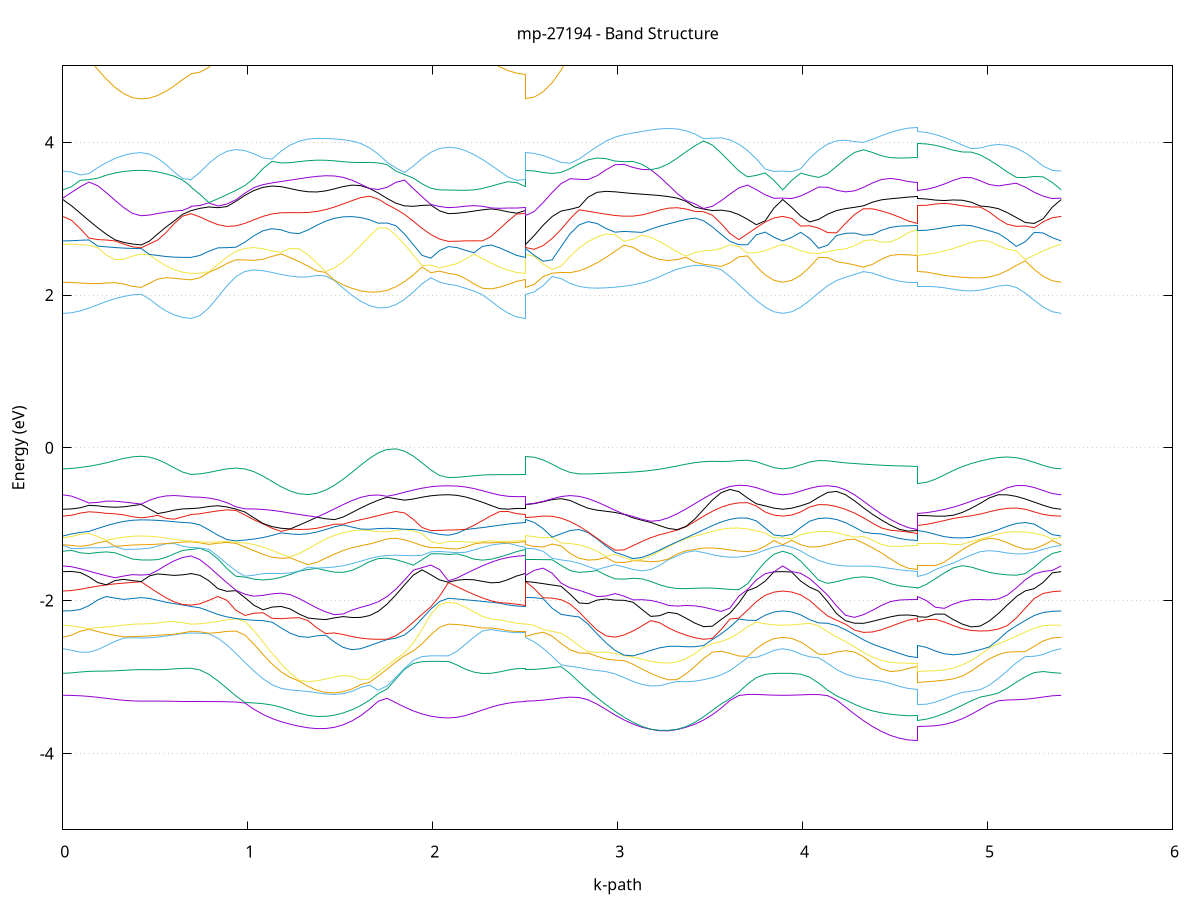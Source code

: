 set title 'mp-27194 - Band Structure'
set xlabel 'k-path'
set ylabel 'Energy (eV)'
set grid y
set yrange [-5:5]
set terminal png size 800,600
set output 'mp-27194_bands_gnuplot.png'
plot '-' using 1:2 with lines notitle, '-' using 1:2 with lines notitle, '-' using 1:2 with lines notitle, '-' using 1:2 with lines notitle, '-' using 1:2 with lines notitle, '-' using 1:2 with lines notitle, '-' using 1:2 with lines notitle, '-' using 1:2 with lines notitle, '-' using 1:2 with lines notitle, '-' using 1:2 with lines notitle, '-' using 1:2 with lines notitle, '-' using 1:2 with lines notitle, '-' using 1:2 with lines notitle, '-' using 1:2 with lines notitle, '-' using 1:2 with lines notitle, '-' using 1:2 with lines notitle, '-' using 1:2 with lines notitle, '-' using 1:2 with lines notitle, '-' using 1:2 with lines notitle, '-' using 1:2 with lines notitle, '-' using 1:2 with lines notitle, '-' using 1:2 with lines notitle, '-' using 1:2 with lines notitle, '-' using 1:2 with lines notitle, '-' using 1:2 with lines notitle, '-' using 1:2 with lines notitle, '-' using 1:2 with lines notitle, '-' using 1:2 with lines notitle, '-' using 1:2 with lines notitle, '-' using 1:2 with lines notitle, '-' using 1:2 with lines notitle, '-' using 1:2 with lines notitle, '-' using 1:2 with lines notitle, '-' using 1:2 with lines notitle, '-' using 1:2 with lines notitle, '-' using 1:2 with lines notitle, '-' using 1:2 with lines notitle, '-' using 1:2 with lines notitle, '-' using 1:2 with lines notitle, '-' using 1:2 with lines notitle, '-' using 1:2 with lines notitle, '-' using 1:2 with lines notitle, '-' using 1:2 with lines notitle, '-' using 1:2 with lines notitle, '-' using 1:2 with lines notitle, '-' using 1:2 with lines notitle, '-' using 1:2 with lines notitle, '-' using 1:2 with lines notitle, '-' using 1:2 with lines notitle, '-' using 1:2 with lines notitle, '-' using 1:2 with lines notitle, '-' using 1:2 with lines notitle, '-' using 1:2 with lines notitle, '-' using 1:2 with lines notitle, '-' using 1:2 with lines notitle, '-' using 1:2 with lines notitle, '-' using 1:2 with lines notitle, '-' using 1:2 with lines notitle, '-' using 1:2 with lines notitle, '-' using 1:2 with lines notitle, '-' using 1:2 with lines notitle, '-' using 1:2 with lines notitle, '-' using 1:2 with lines notitle, '-' using 1:2 with lines notitle, '-' using 1:2 with lines notitle, '-' using 1:2 with lines notitle, '-' using 1:2 with lines notitle, '-' using 1:2 with lines notitle, '-' using 1:2 with lines notitle, '-' using 1:2 with lines notitle, '-' using 1:2 with lines notitle, '-' using 1:2 with lines notitle, '-' using 1:2 with lines notitle, '-' using 1:2 with lines notitle, '-' using 1:2 with lines notitle, '-' using 1:2 with lines notitle, '-' using 1:2 with lines notitle, '-' using 1:2 with lines notitle, '-' using 1:2 with lines notitle, '-' using 1:2 with lines notitle
0.000000 -21.364036
0.047093 -21.364036
0.094187 -21.364036
0.141280 -21.364036
0.188374 -21.364036
0.235467 -21.364036
0.282560 -21.364036
0.329654 -21.364036
0.376747 -21.364036
0.423840 -21.364036
0.423840 -21.364036
0.468553 -21.364036
0.513266 -21.364036
0.557979 -21.364036
0.602692 -21.364036
0.647405 -21.364036
0.692118 -21.364036
0.692118 -21.364036
0.692118 -21.364036
0.692118 -21.364036
0.740927 -21.364136
0.789736 -21.364236
0.838546 -21.364536
0.887355 -21.364936
0.936164 -21.365436
0.984973 -21.365936
1.033782 -21.366536
1.082592 -21.367136
1.131401 -21.367636
1.180210 -21.368136
1.229019 -21.368536
1.277828 -21.368836
1.326638 -21.369036
1.326638 -21.369036
1.374020 -21.369136
1.421403 -21.369136
1.468785 -21.369036
1.516168 -21.368736
1.563550 -21.368436
1.610933 -21.368036
1.658316 -21.367536
1.705698 -21.366936
1.753081 -21.366436
1.800463 -21.365936
1.847846 -21.365336
1.895228 -21.364936
1.942611 -21.364536
1.989994 -21.364236
2.037376 -21.364136
2.084759 -21.364036
2.084759 -21.364036
2.130891 -21.364036
2.177023 -21.364036
2.223155 -21.364036
2.269287 -21.364036
2.315419 -21.364036
2.361551 -21.364036
2.407683 -21.364036
2.453816 -21.364036
2.499948 -21.364036
2.499948 -21.364036
2.548549 -21.364136
2.597151 -21.364236
2.645753 -21.364536
2.694355 -21.364936
2.742957 -21.365436
2.791559 -21.365936
2.840160 -21.366536
2.888762 -21.367036
2.937364 -21.367636
2.985966 -21.368136
3.034568 -21.368536
3.083170 -21.368836
3.131772 -21.369036
3.131772 -21.369036
3.179323 -21.369136
3.226874 -21.369136
3.274425 -21.369036
3.321976 -21.368736
3.369527 -21.368436
3.417078 -21.368036
3.464629 -21.367536
3.512180 -21.367036
3.559731 -21.366436
3.607282 -21.365936
3.654833 -21.365436
3.702384 -21.364936
3.749935 -21.364536
3.797486 -21.364236
3.845037 -21.364136
3.892588 -21.364036
3.892588 -21.364036
3.941112 -21.364136
3.989636 -21.364236
4.038159 -21.364536
4.086683 -21.364936
4.135206 -21.365336
4.183730 -21.365836
4.232254 -21.366336
4.280777 -21.366936
4.329301 -21.367436
4.377825 -21.367936
4.426348 -21.368336
4.474872 -21.368636
4.523396 -21.368936
4.571919 -21.369136
4.620443 -21.369136
4.620443 -21.369136
4.669066 -21.369136
4.717690 -21.368936
4.766314 -21.368736
4.814937 -21.368436
4.863561 -21.368036
4.912185 -21.367636
4.960808 -21.367136
5.009432 -21.366636
5.058056 -21.366136
5.106679 -21.365636
5.155303 -21.365236
5.203926 -21.364836
5.252550 -21.364436
5.301174 -21.364236
5.349797 -21.364036
5.398421 -21.364036
e
0.000000 -21.363636
0.047093 -21.363636
0.094187 -21.363636
0.141280 -21.363636
0.188374 -21.363636
0.235467 -21.363636
0.282560 -21.363636
0.329654 -21.363636
0.376747 -21.363636
0.423840 -21.363636
0.423840 -21.363636
0.468553 -21.363636
0.513266 -21.363636
0.557979 -21.363636
0.602692 -21.363636
0.647405 -21.363636
0.692118 -21.363636
0.692118 -21.363636
0.692118 -21.363636
0.692118 -21.363636
0.740927 -21.363636
0.789736 -21.363836
0.838546 -21.364236
0.887355 -21.364636
0.936164 -21.365136
0.984973 -21.365736
1.033782 -21.366336
1.082592 -21.366936
1.131401 -21.367536
1.180210 -21.368036
1.229019 -21.368436
1.277828 -21.368836
1.326638 -21.369036
1.326638 -21.369036
1.374020 -21.369136
1.421403 -21.369136
1.468785 -21.368936
1.516168 -21.368636
1.563550 -21.368336
1.610933 -21.367836
1.658316 -21.367336
1.705698 -21.366836
1.753081 -21.366236
1.800463 -21.365636
1.847846 -21.365036
1.895228 -21.364636
1.942611 -21.364136
1.989994 -21.363836
2.037376 -21.363636
2.084759 -21.363636
2.084759 -21.363636
2.130891 -21.363636
2.177023 -21.363636
2.223155 -21.363636
2.269287 -21.363636
2.315419 -21.363636
2.361551 -21.363636
2.407683 -21.363636
2.453816 -21.363636
2.499948 -21.363636
2.499948 -21.363636
2.548549 -21.363636
2.597151 -21.363836
2.645753 -21.364236
2.694355 -21.364636
2.742957 -21.365136
2.791559 -21.365736
2.840160 -21.366336
2.888762 -21.366936
2.937364 -21.367436
2.985966 -21.368036
3.034568 -21.368436
3.083170 -21.368736
3.131772 -21.369036
3.131772 -21.369036
3.179323 -21.369136
3.226874 -21.369136
3.274425 -21.368936
3.321976 -21.368736
3.369527 -21.368336
3.417078 -21.367836
3.464629 -21.367336
3.512180 -21.366836
3.559731 -21.366236
3.607282 -21.365636
3.654833 -21.365136
3.702384 -21.364636
3.749935 -21.364136
3.797486 -21.363836
3.845037 -21.363636
3.892588 -21.363636
3.892588 -21.363636
3.941112 -21.363636
3.989636 -21.363836
4.038159 -21.364136
4.086683 -21.364536
4.135206 -21.365036
4.183730 -21.365536
4.232254 -21.366136
4.280777 -21.366736
4.329301 -21.367236
4.377825 -21.367736
4.426348 -21.368236
4.474872 -21.368636
4.523396 -21.368936
4.571919 -21.369036
4.620443 -21.369136
4.620443 -21.369136
4.669066 -21.369036
4.717690 -21.368936
4.766314 -21.368636
4.814937 -21.368336
4.863561 -21.367936
4.912185 -21.367436
4.960808 -21.366936
5.009432 -21.366436
5.058056 -21.365836
5.106679 -21.365336
5.155303 -21.364836
5.203926 -21.364436
5.252550 -21.364136
5.301174 -21.363836
5.349797 -21.363636
5.398421 -21.363636
e
0.000000 -21.363536
0.047093 -21.363536
0.094187 -21.363536
0.141280 -21.363536
0.188374 -21.363536
0.235467 -21.363536
0.282560 -21.363536
0.329654 -21.363536
0.376747 -21.363536
0.423840 -21.363536
0.423840 -21.363536
0.468553 -21.363536
0.513266 -21.363536
0.557979 -21.363536
0.602692 -21.363536
0.647405 -21.363536
0.692118 -21.363536
0.692118 -21.363536
0.692118 -21.363536
0.692118 -21.363536
0.740927 -21.363636
0.789736 -21.363436
0.838546 -21.363036
0.887355 -21.362636
0.936164 -21.362136
0.984973 -21.361636
1.033782 -21.361036
1.082592 -21.360536
1.131401 -21.360036
1.180210 -21.359636
1.229019 -21.359336
1.277828 -21.359036
1.326638 -21.358836
1.326638 -21.358836
1.374020 -21.358736
1.421403 -21.358836
1.468785 -21.358936
1.516168 -21.359136
1.563550 -21.359436
1.610933 -21.359736
1.658316 -21.360136
1.705698 -21.360636
1.753081 -21.361136
1.800463 -21.361736
1.847846 -21.362236
1.895228 -21.362736
1.942611 -21.363136
1.989994 -21.363436
2.037376 -21.363636
2.084759 -21.363536
2.084759 -21.363536
2.130891 -21.363536
2.177023 -21.363536
2.223155 -21.363536
2.269287 -21.363536
2.315419 -21.363536
2.361551 -21.363536
2.407683 -21.363536
2.453816 -21.363536
2.499948 -21.363536
2.499948 -21.363536
2.548549 -21.363636
2.597151 -21.363436
2.645753 -21.363036
2.694355 -21.362636
2.742957 -21.362136
2.791559 -21.361636
2.840160 -21.361036
2.888762 -21.360536
2.937364 -21.360036
2.985966 -21.359636
3.034568 -21.359336
3.083170 -21.359036
3.131772 -21.358836
3.131772 -21.358836
3.179323 -21.358736
3.226874 -21.358836
3.274425 -21.358936
3.321976 -21.359136
3.369527 -21.359436
3.417078 -21.359736
3.464629 -21.360136
3.512180 -21.360636
3.559731 -21.361136
3.607282 -21.361636
3.654833 -21.362236
3.702384 -21.362736
3.749935 -21.363136
3.797486 -21.363436
3.845037 -21.363636
3.892588 -21.363536
3.892588 -21.363536
3.941112 -21.363636
3.989636 -21.363436
4.038159 -21.363136
4.086683 -21.362736
4.135206 -21.362236
4.183730 -21.361736
4.232254 -21.361236
4.280777 -21.360736
4.329301 -21.360236
4.377825 -21.359836
4.426348 -21.359436
4.474872 -21.359236
4.523396 -21.358936
4.571919 -21.358836
4.620443 -21.358736
4.620443 -21.358736
4.669066 -21.358836
4.717690 -21.358936
4.766314 -21.359136
4.814937 -21.359436
4.863561 -21.359736
4.912185 -21.360136
4.960808 -21.360536
5.009432 -21.360936
5.058056 -21.361436
5.106679 -21.361936
5.155303 -21.362436
5.203926 -21.362836
5.252550 -21.363236
5.301174 -21.363436
5.349797 -21.363636
5.398421 -21.363536
e
0.000000 -21.363336
0.047093 -21.363336
0.094187 -21.363336
0.141280 -21.363336
0.188374 -21.363336
0.235467 -21.363336
0.282560 -21.363336
0.329654 -21.363336
0.376747 -21.363336
0.423840 -21.363336
0.423840 -21.363336
0.468553 -21.363336
0.513266 -21.363336
0.557979 -21.363336
0.602692 -21.363336
0.647405 -21.363336
0.692118 -21.363336
0.692118 -21.363336
0.692118 -21.363336
0.692118 -21.363336
0.740927 -21.363236
0.789736 -21.363036
0.838546 -21.362736
0.887355 -21.362336
0.936164 -21.361836
0.984973 -21.361336
1.033782 -21.360736
1.082592 -21.360236
1.131401 -21.359836
1.180210 -21.359436
1.229019 -21.359136
1.277828 -21.358936
1.326638 -21.358836
1.326638 -21.358836
1.374020 -21.358736
1.421403 -21.358736
1.468785 -21.358836
1.516168 -21.359036
1.563550 -21.359236
1.610933 -21.359536
1.658316 -21.359936
1.705698 -21.360436
1.753081 -21.360936
1.800463 -21.361436
1.847846 -21.361936
1.895228 -21.362336
1.942611 -21.362736
1.989994 -21.363036
2.037376 -21.363236
2.084759 -21.363336
2.084759 -21.363336
2.130891 -21.363336
2.177023 -21.363336
2.223155 -21.363336
2.269287 -21.363336
2.315419 -21.363336
2.361551 -21.363336
2.407683 -21.363336
2.453816 -21.363336
2.499948 -21.363336
2.499948 -21.363336
2.548549 -21.363236
2.597151 -21.363036
2.645753 -21.362736
2.694355 -21.362336
2.742957 -21.361836
2.791559 -21.361336
2.840160 -21.360836
2.888762 -21.360336
2.937364 -21.359836
2.985966 -21.359436
3.034568 -21.359136
3.083170 -21.358936
3.131772 -21.358836
3.131772 -21.358836
3.179323 -21.358736
3.226874 -21.358736
3.274425 -21.358836
3.321976 -21.358936
3.369527 -21.359236
3.417078 -21.359536
3.464629 -21.359936
3.512180 -21.360336
3.559731 -21.360836
3.607282 -21.361436
3.654833 -21.361936
3.702384 -21.362336
3.749935 -21.362736
3.797486 -21.363036
3.845037 -21.363236
3.892588 -21.363336
3.892588 -21.363336
3.941112 -21.363236
3.989636 -21.363036
4.038159 -21.362836
4.086683 -21.362436
4.135206 -21.361936
4.183730 -21.361436
4.232254 -21.360936
4.280777 -21.360436
4.329301 -21.360036
4.377825 -21.359636
4.426348 -21.359336
4.474872 -21.359036
4.523396 -21.358836
4.571919 -21.358736
4.620443 -21.358736
4.620443 -21.358736
4.669066 -21.358736
4.717690 -21.358836
4.766314 -21.359036
4.814937 -21.359236
4.863561 -21.359536
4.912185 -21.359836
4.960808 -21.360236
5.009432 -21.360736
5.058056 -21.361136
5.106679 -21.361636
5.155303 -21.362136
5.203926 -21.362536
5.252550 -21.362836
5.301174 -21.363136
5.349797 -21.363336
5.398421 -21.363336
e
0.000000 -21.355536
0.047093 -21.355536
0.094187 -21.355536
0.141280 -21.355536
0.188374 -21.355536
0.235467 -21.355536
0.282560 -21.355536
0.329654 -21.355536
0.376747 -21.355536
0.423840 -21.355536
0.423840 -21.355536
0.468553 -21.355536
0.513266 -21.355536
0.557979 -21.355536
0.602692 -21.355536
0.647405 -21.355536
0.692118 -21.355536
0.692118 -21.355536
0.692118 -21.355536
0.692118 -21.355536
0.740927 -21.355536
0.789736 -21.355436
0.838546 -21.355236
0.887355 -21.355036
0.936164 -21.354736
0.984973 -21.354436
1.033782 -21.354136
1.082592 -21.353736
1.131401 -21.353336
1.180210 -21.352936
1.229019 -21.352636
1.277828 -21.352336
1.326638 -21.352136
1.326638 -21.352136
1.374020 -21.352036
1.421403 -21.352136
1.468785 -21.352236
1.516168 -21.352436
1.563550 -21.352736
1.610933 -21.353036
1.658316 -21.353436
1.705698 -21.353836
1.753081 -21.354236
1.800463 -21.354536
1.847846 -21.354836
1.895228 -21.355036
1.942611 -21.355236
1.989994 -21.355436
2.037376 -21.355536
2.084759 -21.355536
2.084759 -21.355536
2.130891 -21.355536
2.177023 -21.355536
2.223155 -21.355536
2.269287 -21.355536
2.315419 -21.355536
2.361551 -21.355536
2.407683 -21.355536
2.453816 -21.355536
2.499948 -21.355536
2.499948 -21.355536
2.548549 -21.355536
2.597151 -21.355436
2.645753 -21.355236
2.694355 -21.355036
2.742957 -21.354736
2.791559 -21.354436
2.840160 -21.354136
2.888762 -21.353736
2.937364 -21.353336
2.985966 -21.352936
3.034568 -21.352636
3.083170 -21.352336
3.131772 -21.352136
3.131772 -21.352136
3.179323 -21.352036
3.226874 -21.352036
3.274425 -21.352236
3.321976 -21.352436
3.369527 -21.352736
3.417078 -21.353036
3.464629 -21.353436
3.512180 -21.353836
3.559731 -21.354136
3.607282 -21.354536
3.654833 -21.354836
3.702384 -21.355036
3.749935 -21.355236
3.797486 -21.355436
3.845037 -21.355536
3.892588 -21.355536
3.892588 -21.355536
3.941112 -21.355536
3.989636 -21.355436
4.038159 -21.355236
4.086683 -21.355136
4.135206 -21.354836
4.183730 -21.354536
4.232254 -21.354236
4.280777 -21.353836
4.329301 -21.353536
4.377825 -21.353136
4.426348 -21.352836
4.474872 -21.352536
4.523396 -21.352236
4.571919 -21.352136
4.620443 -21.352036
4.620443 -21.352036
4.669066 -21.352136
4.717690 -21.352236
4.766314 -21.352436
4.814937 -21.352736
4.863561 -21.353036
4.912185 -21.353336
4.960808 -21.353736
5.009432 -21.354036
5.058056 -21.354336
5.106679 -21.354636
5.155303 -21.354936
5.203926 -21.355136
5.252550 -21.355336
5.301174 -21.355436
5.349797 -21.355536
5.398421 -21.355536
e
0.000000 -21.353836
0.047093 -21.353836
0.094187 -21.353836
0.141280 -21.353836
0.188374 -21.353836
0.235467 -21.353836
0.282560 -21.353836
0.329654 -21.353836
0.376747 -21.353836
0.423840 -21.353836
0.423840 -21.353836
0.468553 -21.353836
0.513266 -21.353836
0.557979 -21.353836
0.602692 -21.353836
0.647405 -21.353836
0.692118 -21.353836
0.692118 -21.353836
0.692118 -21.353836
0.692118 -21.353836
0.740927 -21.353736
0.789736 -21.353736
0.838546 -21.353636
0.887355 -21.353436
0.936164 -21.353336
0.984973 -21.353136
1.033782 -21.352936
1.082592 -21.352736
1.131401 -21.352536
1.180210 -21.352336
1.229019 -21.352136
1.277828 -21.352036
1.326638 -21.352036
1.326638 -21.352036
1.374020 -21.352036
1.421403 -21.352036
1.468785 -21.352036
1.516168 -21.352136
1.563550 -21.352236
1.610933 -21.352436
1.658316 -21.352536
1.705698 -21.352736
1.753081 -21.353036
1.800463 -21.353136
1.847846 -21.353336
1.895228 -21.353536
1.942611 -21.353636
1.989994 -21.353736
2.037376 -21.353836
2.084759 -21.353836
2.084759 -21.353836
2.130891 -21.353836
2.177023 -21.353836
2.223155 -21.353836
2.269287 -21.353836
2.315419 -21.353836
2.361551 -21.353836
2.407683 -21.353836
2.453816 -21.353836
2.499948 -21.353836
2.499948 -21.353836
2.548549 -21.353836
2.597151 -21.353736
2.645753 -21.353636
2.694355 -21.353536
2.742957 -21.353336
2.791559 -21.353136
2.840160 -21.352936
2.888762 -21.352736
2.937364 -21.352536
2.985966 -21.352336
3.034568 -21.352136
3.083170 -21.352036
3.131772 -21.352036
3.131772 -21.352036
3.179323 -21.352036
3.226874 -21.352036
3.274425 -21.352036
3.321976 -21.352136
3.369527 -21.352236
3.417078 -21.352436
3.464629 -21.352536
3.512180 -21.352736
3.559731 -21.353036
3.607282 -21.353136
3.654833 -21.353336
3.702384 -21.353536
3.749935 -21.353636
3.797486 -21.353736
3.845037 -21.353836
3.892588 -21.353836
3.892588 -21.353836
3.941112 -21.353836
3.989636 -21.353736
4.038159 -21.353636
4.086683 -21.353536
4.135206 -21.353336
4.183730 -21.353236
4.232254 -21.353036
4.280777 -21.352836
4.329301 -21.352636
4.377825 -21.352436
4.426348 -21.352236
4.474872 -21.352136
4.523396 -21.352036
4.571919 -21.352036
4.620443 -21.352036
4.620443 -21.352036
4.669066 -21.352036
4.717690 -21.352036
4.766314 -21.352136
4.814937 -21.352236
4.863561 -21.352336
4.912185 -21.352536
4.960808 -21.352736
5.009432 -21.352936
5.058056 -21.353136
5.106679 -21.353236
5.155303 -21.353436
5.203926 -21.353536
5.252550 -21.353636
5.301174 -21.353736
5.349797 -21.353836
5.398421 -21.353836
e
0.000000 -21.348136
0.047093 -21.348136
0.094187 -21.348136
0.141280 -21.348136
0.188374 -21.348136
0.235467 -21.348136
0.282560 -21.348136
0.329654 -21.348136
0.376747 -21.348136
0.423840 -21.348136
0.423840 -21.348136
0.468553 -21.348136
0.513266 -21.348136
0.557979 -21.348136
0.602692 -21.348136
0.647405 -21.348136
0.692118 -21.348136
0.692118 -21.348136
0.692118 -21.348136
0.692118 -21.348136
0.740927 -21.348136
0.789736 -21.348136
0.838546 -21.348036
0.887355 -21.348036
0.936164 -21.347936
0.984973 -21.347836
1.033782 -21.347736
1.082592 -21.347736
1.131401 -21.347736
1.180210 -21.347636
1.229019 -21.347636
1.277828 -21.347536
1.326638 -21.347536
1.326638 -21.347536
1.374020 -21.347436
1.421403 -21.347436
1.468785 -21.347536
1.516168 -21.347536
1.563550 -21.347636
1.610933 -21.347736
1.658316 -21.347736
1.705698 -21.347736
1.753081 -21.347836
1.800463 -21.347836
1.847846 -21.347936
1.895228 -21.348036
1.942611 -21.348036
1.989994 -21.348136
2.037376 -21.348136
2.084759 -21.348136
2.084759 -21.348136
2.130891 -21.348136
2.177023 -21.348136
2.223155 -21.348136
2.269287 -21.348136
2.315419 -21.348136
2.361551 -21.348136
2.407683 -21.348136
2.453816 -21.348136
2.499948 -21.348136
2.499948 -21.348136
2.548549 -21.348136
2.597151 -21.348136
2.645753 -21.348036
2.694355 -21.348036
2.742957 -21.347936
2.791559 -21.347836
2.840160 -21.347736
2.888762 -21.347736
2.937364 -21.347736
2.985966 -21.347636
3.034568 -21.347636
3.083170 -21.347536
3.131772 -21.347536
3.131772 -21.347536
3.179323 -21.347436
3.226874 -21.347436
3.274425 -21.347536
3.321976 -21.347536
3.369527 -21.347636
3.417078 -21.347736
3.464629 -21.347736
3.512180 -21.347736
3.559731 -21.347836
3.607282 -21.347836
3.654833 -21.347936
3.702384 -21.348036
3.749935 -21.348036
3.797486 -21.348136
3.845037 -21.348136
3.892588 -21.348136
3.892588 -21.348136
3.941112 -21.348136
3.989636 -21.348136
4.038159 -21.348036
4.086683 -21.348036
4.135206 -21.347936
4.183730 -21.347936
4.232254 -21.347836
4.280777 -21.347736
4.329301 -21.347736
4.377825 -21.347736
4.426348 -21.347636
4.474872 -21.347636
4.523396 -21.347536
4.571919 -21.347536
4.620443 -21.347436
4.620443 -21.347436
4.669066 -21.347536
4.717690 -21.347536
4.766314 -21.347536
4.814937 -21.347636
4.863561 -21.347636
4.912185 -21.347736
4.960808 -21.347736
5.009432 -21.347736
5.058056 -21.347836
5.106679 -21.347936
5.155303 -21.347936
5.203926 -21.348036
5.252550 -21.348036
5.301174 -21.348136
5.349797 -21.348136
5.398421 -21.348136
e
0.000000 -21.347836
0.047093 -21.347836
0.094187 -21.347836
0.141280 -21.347836
0.188374 -21.347836
0.235467 -21.347836
0.282560 -21.347836
0.329654 -21.347836
0.376747 -21.347836
0.423840 -21.347836
0.423840 -21.347836
0.468553 -21.347836
0.513266 -21.347836
0.557979 -21.347836
0.602692 -21.347836
0.647405 -21.347836
0.692118 -21.347836
0.692118 -21.347836
0.692118 -21.347836
0.692118 -21.347836
0.740927 -21.347836
0.789736 -21.347836
0.838546 -21.347836
0.887355 -21.347836
0.936164 -21.347836
0.984973 -21.347836
1.033782 -21.347736
1.082592 -21.347636
1.131401 -21.347636
1.180210 -21.347536
1.229019 -21.347436
1.277828 -21.347436
1.326638 -21.347436
1.326638 -21.347436
1.374020 -21.347436
1.421403 -21.347436
1.468785 -21.347436
1.516168 -21.347436
1.563550 -21.347436
1.610933 -21.347536
1.658316 -21.347636
1.705698 -21.347736
1.753081 -21.347836
1.800463 -21.347836
1.847846 -21.347836
1.895228 -21.347836
1.942611 -21.347836
1.989994 -21.347836
2.037376 -21.347836
2.084759 -21.347836
2.084759 -21.347836
2.130891 -21.347836
2.177023 -21.347836
2.223155 -21.347836
2.269287 -21.347836
2.315419 -21.347836
2.361551 -21.347836
2.407683 -21.347836
2.453816 -21.347836
2.499948 -21.347836
2.499948 -21.347836
2.548549 -21.347836
2.597151 -21.347836
2.645753 -21.347836
2.694355 -21.347836
2.742957 -21.347836
2.791559 -21.347836
2.840160 -21.347736
2.888762 -21.347636
2.937364 -21.347636
2.985966 -21.347536
3.034568 -21.347436
3.083170 -21.347436
3.131772 -21.347436
3.131772 -21.347436
3.179323 -21.347436
3.226874 -21.347436
3.274425 -21.347436
3.321976 -21.347436
3.369527 -21.347436
3.417078 -21.347536
3.464629 -21.347636
3.512180 -21.347736
3.559731 -21.347836
3.607282 -21.347836
3.654833 -21.347836
3.702384 -21.347836
3.749935 -21.347836
3.797486 -21.347836
3.845037 -21.347836
3.892588 -21.347836
3.892588 -21.347836
3.941112 -21.347836
3.989636 -21.347836
4.038159 -21.347836
4.086683 -21.347836
4.135206 -21.347836
4.183730 -21.347836
4.232254 -21.347836
4.280777 -21.347736
4.329301 -21.347636
4.377825 -21.347536
4.426348 -21.347536
4.474872 -21.347436
4.523396 -21.347436
4.571919 -21.347436
4.620443 -21.347436
4.620443 -21.347436
4.669066 -21.347436
4.717690 -21.347436
4.766314 -21.347436
4.814937 -21.347436
4.863561 -21.347536
4.912185 -21.347636
4.960808 -21.347636
5.009432 -21.347736
5.058056 -21.347836
5.106679 -21.347836
5.155303 -21.347836
5.203926 -21.347836
5.252550 -21.347836
5.301174 -21.347836
5.349797 -21.347836
5.398421 -21.347836
e
0.000000 -21.345736
0.047093 -21.345736
0.094187 -21.345736
0.141280 -21.345736
0.188374 -21.345736
0.235467 -21.345736
0.282560 -21.345736
0.329654 -21.345736
0.376747 -21.345736
0.423840 -21.345736
0.423840 -21.345736
0.468553 -21.345736
0.513266 -21.345736
0.557979 -21.345736
0.602692 -21.345736
0.647405 -21.345736
0.692118 -21.345736
0.692118 -21.345736
0.692118 -21.345736
0.692118 -21.345736
0.740927 -21.345736
0.789736 -21.345836
0.838546 -21.345936
0.887355 -21.346036
0.936164 -21.346136
0.984973 -21.346236
1.033782 -21.346336
1.082592 -21.346536
1.131401 -21.346636
1.180210 -21.346736
1.229019 -21.346736
1.277828 -21.346836
1.326638 -21.346836
1.326638 -21.346836
1.374020 -21.346736
1.421403 -21.346736
1.468785 -21.346836
1.516168 -21.346736
1.563550 -21.346736
1.610933 -21.346636
1.658316 -21.346536
1.705698 -21.346436
1.753081 -21.346336
1.800463 -21.346236
1.847846 -21.346136
1.895228 -21.345936
1.942611 -21.345836
1.989994 -21.345836
2.037376 -21.345736
2.084759 -21.345736
2.084759 -21.345736
2.130891 -21.345736
2.177023 -21.345736
2.223155 -21.345736
2.269287 -21.345736
2.315419 -21.345736
2.361551 -21.345736
2.407683 -21.345736
2.453816 -21.345736
2.499948 -21.345736
2.499948 -21.345736
2.548549 -21.345736
2.597151 -21.345836
2.645753 -21.345936
2.694355 -21.346036
2.742957 -21.346136
2.791559 -21.346236
2.840160 -21.346336
2.888762 -21.346536
2.937364 -21.346636
2.985966 -21.346736
3.034568 -21.346736
3.083170 -21.346836
3.131772 -21.346836
3.131772 -21.346836
3.179323 -21.346736
3.226874 -21.346836
3.274425 -21.346836
3.321976 -21.346836
3.369527 -21.346736
3.417078 -21.346636
3.464629 -21.346636
3.512180 -21.346436
3.559731 -21.346336
3.607282 -21.346236
3.654833 -21.346136
3.702384 -21.345936
3.749935 -21.345836
3.797486 -21.345836
3.845037 -21.345736
3.892588 -21.345736
3.892588 -21.345736
3.941112 -21.345736
3.989636 -21.345836
4.038159 -21.345836
4.086683 -21.345936
4.135206 -21.346036
4.183730 -21.346236
4.232254 -21.346336
4.280777 -21.346436
4.329301 -21.346536
4.377825 -21.346636
4.426348 -21.346736
4.474872 -21.346736
4.523396 -21.346836
4.571919 -21.346836
4.620443 -21.346736
4.620443 -21.346736
4.669066 -21.346736
4.717690 -21.346836
4.766314 -21.346736
4.814937 -21.346736
4.863561 -21.346636
4.912185 -21.346636
4.960808 -21.346536
5.009432 -21.346436
5.058056 -21.346236
5.106679 -21.346136
5.155303 -21.346036
5.203926 -21.345936
5.252550 -21.345836
5.301174 -21.345836
5.349797 -21.345736
5.398421 -21.345736
e
0.000000 -21.344736
0.047093 -21.344736
0.094187 -21.344736
0.141280 -21.344736
0.188374 -21.344736
0.235467 -21.344736
0.282560 -21.344736
0.329654 -21.344736
0.376747 -21.344736
0.423840 -21.344736
0.423840 -21.344736
0.468553 -21.344736
0.513266 -21.344736
0.557979 -21.344736
0.602692 -21.344736
0.647405 -21.344736
0.692118 -21.344736
0.692118 -21.344736
0.692118 -21.344736
0.692118 -21.344736
0.740927 -21.344836
0.789736 -21.344836
0.838546 -21.344936
0.887355 -21.345136
0.936164 -21.345336
0.984973 -21.345536
1.033782 -21.345736
1.082592 -21.345936
1.131401 -21.346136
1.180210 -21.346336
1.229019 -21.346536
1.277828 -21.346636
1.326638 -21.346736
1.326638 -21.346736
1.374020 -21.346736
1.421403 -21.346736
1.468785 -21.346636
1.516168 -21.346536
1.563550 -21.346436
1.610933 -21.346336
1.658316 -21.346136
1.705698 -21.345936
1.753081 -21.345736
1.800463 -21.345536
1.847846 -21.345336
1.895228 -21.345136
1.942611 -21.344936
1.989994 -21.344836
2.037376 -21.344836
2.084759 -21.344736
2.084759 -21.344736
2.130891 -21.344736
2.177023 -21.344736
2.223155 -21.344736
2.269287 -21.344736
2.315419 -21.344736
2.361551 -21.344736
2.407683 -21.344736
2.453816 -21.344736
2.499948 -21.344736
2.499948 -21.344736
2.548549 -21.344836
2.597151 -21.344836
2.645753 -21.344936
2.694355 -21.345136
2.742957 -21.345336
2.791559 -21.345536
2.840160 -21.345736
2.888762 -21.345936
2.937364 -21.346136
2.985966 -21.346336
3.034568 -21.346536
3.083170 -21.346636
3.131772 -21.346736
3.131772 -21.346736
3.179323 -21.346736
3.226874 -21.346736
3.274425 -21.346636
3.321976 -21.346536
3.369527 -21.346436
3.417078 -21.346336
3.464629 -21.346136
3.512180 -21.345936
3.559731 -21.345736
3.607282 -21.345536
3.654833 -21.345336
3.702384 -21.345136
3.749935 -21.344936
3.797486 -21.344836
3.845037 -21.344836
3.892588 -21.344736
3.892588 -21.344736
3.941112 -21.344836
3.989636 -21.344836
4.038159 -21.344936
4.086683 -21.345136
4.135206 -21.345236
4.183730 -21.345436
4.232254 -21.345636
4.280777 -21.345836
4.329301 -21.346036
4.377825 -21.346236
4.426348 -21.346436
4.474872 -21.346536
4.523396 -21.346636
4.571919 -21.346736
4.620443 -21.346736
4.620443 -21.346736
4.669066 -21.346736
4.717690 -21.346636
4.766314 -21.346536
4.814937 -21.346436
4.863561 -21.346336
4.912185 -21.346136
4.960808 -21.345936
5.009432 -21.345736
5.058056 -21.345536
5.106679 -21.345436
5.155303 -21.345236
5.203926 -21.345036
5.252550 -21.344936
5.301174 -21.344836
5.349797 -21.344836
5.398421 -21.344736
e
0.000000 -21.112436
0.047093 -21.112436
0.094187 -21.112436
0.141280 -21.112436
0.188374 -21.112436
0.235467 -21.112436
0.282560 -21.112436
0.329654 -21.112436
0.376747 -21.112436
0.423840 -21.112436
0.423840 -21.112436
0.468553 -21.112436
0.513266 -21.112436
0.557979 -21.112436
0.602692 -21.112436
0.647405 -21.112436
0.692118 -21.112436
0.692118 -21.112436
0.692118 -21.112436
0.692118 -21.112436
0.740927 -21.112436
0.789736 -21.112236
0.838546 -21.112036
0.887355 -21.111836
0.936164 -21.111536
0.984973 -21.111136
1.033782 -21.110836
1.082592 -21.110436
1.131401 -21.110136
1.180210 -21.109836
1.229019 -21.109636
1.277828 -21.109436
1.326638 -21.109236
1.326638 -21.109236
1.374020 -21.109236
1.421403 -21.109236
1.468785 -21.109336
1.516168 -21.109436
1.563550 -21.109636
1.610933 -21.109936
1.658316 -21.110236
1.705698 -21.110536
1.753081 -21.110836
1.800463 -21.111236
1.847846 -21.111536
1.895228 -21.111836
1.942611 -21.112136
1.989994 -21.112236
2.037376 -21.112436
2.084759 -21.112436
2.084759 -21.112436
2.130891 -21.112436
2.177023 -21.112436
2.223155 -21.112436
2.269287 -21.112436
2.315419 -21.112436
2.361551 -21.112436
2.407683 -21.112436
2.453816 -21.112436
2.499948 -21.112436
2.499948 -21.112436
2.548549 -21.112436
2.597151 -21.112236
2.645753 -21.112036
2.694355 -21.111836
2.742957 -21.111536
2.791559 -21.111136
2.840160 -21.110836
2.888762 -21.110436
2.937364 -21.110136
2.985966 -21.109836
3.034568 -21.109636
3.083170 -21.109436
3.131772 -21.109336
3.131772 -21.109336
3.179323 -21.109236
3.226874 -21.109236
3.274425 -21.109336
3.321976 -21.109436
3.369527 -21.109636
3.417078 -21.109936
3.464629 -21.110236
3.512180 -21.110536
3.559731 -21.110836
3.607282 -21.111236
3.654833 -21.111536
3.702384 -21.111836
3.749935 -21.112136
3.797486 -21.112236
3.845037 -21.112436
3.892588 -21.112436
3.892588 -21.112436
3.941112 -21.112436
3.989636 -21.112236
4.038159 -21.112136
4.086683 -21.111836
4.135206 -21.111536
4.183730 -21.111236
4.232254 -21.110936
4.280777 -21.110636
4.329301 -21.110236
4.377825 -21.109936
4.426348 -21.109736
4.474872 -21.109536
4.523396 -21.109336
4.571919 -21.109236
4.620443 -21.109236
4.620443 -21.109236
4.669066 -21.109236
4.717690 -21.109336
4.766314 -21.109436
4.814937 -21.109636
4.863561 -21.109936
4.912185 -21.110136
4.960808 -21.110436
5.009432 -21.110736
5.058056 -21.111036
5.106679 -21.111336
5.155303 -21.111636
5.203926 -21.111936
5.252550 -21.112136
5.301174 -21.112336
5.349797 -21.112436
5.398421 -21.112436
e
0.000000 -21.094536
0.047093 -21.094536
0.094187 -21.094536
0.141280 -21.094536
0.188374 -21.094536
0.235467 -21.094536
0.282560 -21.094536
0.329654 -21.094536
0.376747 -21.094536
0.423840 -21.094536
0.423840 -21.094536
0.468553 -21.094536
0.513266 -21.094536
0.557979 -21.094536
0.602692 -21.094536
0.647405 -21.094536
0.692118 -21.094536
0.692118 -21.094536
0.692118 -21.094536
0.692118 -21.094536
0.740927 -21.094536
0.789736 -21.094536
0.838546 -21.094536
0.887355 -21.094536
0.936164 -21.094436
0.984973 -21.094436
1.033782 -21.094436
1.082592 -21.094636
1.131401 -21.094736
1.180210 -21.094936
1.229019 -21.095036
1.277828 -21.095136
1.326638 -21.095236
1.326638 -21.095236
1.374020 -21.095236
1.421403 -21.095236
1.468785 -21.095236
1.516168 -21.095136
1.563550 -21.095036
1.610933 -21.094836
1.658316 -21.094736
1.705698 -21.094536
1.753081 -21.094436
1.800463 -21.094436
1.847846 -21.094536
1.895228 -21.094536
1.942611 -21.094536
1.989994 -21.094536
2.037376 -21.094536
2.084759 -21.094536
2.084759 -21.094536
2.130891 -21.094536
2.177023 -21.094536
2.223155 -21.094536
2.269287 -21.094536
2.315419 -21.094536
2.361551 -21.094536
2.407683 -21.094536
2.453816 -21.094536
2.499948 -21.094536
2.499948 -21.094536
2.548549 -21.094536
2.597151 -21.094536
2.645753 -21.094536
2.694355 -21.094536
2.742957 -21.094536
2.791559 -21.094436
2.840160 -21.094436
2.888762 -21.094636
2.937364 -21.094736
2.985966 -21.094936
3.034568 -21.095036
3.083170 -21.095136
3.131772 -21.095236
3.131772 -21.095236
3.179323 -21.095236
3.226874 -21.095236
3.274425 -21.095236
3.321976 -21.095136
3.369527 -21.095036
3.417078 -21.094836
3.464629 -21.094736
3.512180 -21.094536
3.559731 -21.094436
3.607282 -21.094436
3.654833 -21.094536
3.702384 -21.094536
3.749935 -21.094536
3.797486 -21.094536
3.845037 -21.094536
3.892588 -21.094536
3.892588 -21.094536
3.941112 -21.094536
3.989636 -21.094536
4.038159 -21.094536
4.086683 -21.094536
4.135206 -21.094536
4.183730 -21.094436
4.232254 -21.094436
4.280777 -21.094536
4.329301 -21.094736
4.377825 -21.094836
4.426348 -21.095036
4.474872 -21.095136
4.523396 -21.095236
4.571919 -21.095236
4.620443 -21.095236
4.620443 -21.095236
4.669066 -21.095236
4.717690 -21.095236
4.766314 -21.095136
4.814937 -21.095036
4.863561 -21.094936
4.912185 -21.094736
4.960808 -21.094636
5.009432 -21.094436
5.058056 -21.094436
5.106679 -21.094436
5.155303 -21.094536
5.203926 -21.094536
5.252550 -21.094536
5.301174 -21.094536
5.349797 -21.094536
5.398421 -21.094536
e
0.000000 -21.093636
0.047093 -21.093636
0.094187 -21.093636
0.141280 -21.093636
0.188374 -21.093636
0.235467 -21.093636
0.282560 -21.093636
0.329654 -21.093636
0.376747 -21.093636
0.423840 -21.093636
0.423840 -21.093636
0.468553 -21.093636
0.513266 -21.093636
0.557979 -21.093636
0.602692 -21.093636
0.647405 -21.093636
0.692118 -21.093636
0.692118 -21.093636
0.692118 -21.093636
0.692118 -21.093636
0.740927 -21.093636
0.789736 -21.093736
0.838546 -21.093836
0.887355 -21.093936
0.936164 -21.094036
0.984973 -21.094236
1.033782 -21.094436
1.082592 -21.094436
1.131401 -21.094436
1.180210 -21.094336
1.229019 -21.094336
1.277828 -21.094336
1.326638 -21.094336
1.326638 -21.094336
1.374020 -21.094336
1.421403 -21.094336
1.468785 -21.094336
1.516168 -21.094336
1.563550 -21.094336
1.610933 -21.094336
1.658316 -21.094436
1.705698 -21.094436
1.753081 -21.094336
1.800463 -21.094236
1.847846 -21.094036
1.895228 -21.093936
1.942611 -21.093736
1.989994 -21.093736
2.037376 -21.093636
2.084759 -21.093636
2.084759 -21.093636
2.130891 -21.093636
2.177023 -21.093636
2.223155 -21.093636
2.269287 -21.093636
2.315419 -21.093636
2.361551 -21.093636
2.407683 -21.093636
2.453816 -21.093636
2.499948 -21.093636
2.499948 -21.093636
2.548549 -21.093636
2.597151 -21.093736
2.645753 -21.093836
2.694355 -21.093936
2.742957 -21.094036
2.791559 -21.094236
2.840160 -21.094436
2.888762 -21.094436
2.937364 -21.094436
2.985966 -21.094336
3.034568 -21.094336
3.083170 -21.094336
3.131772 -21.094336
3.131772 -21.094336
3.179323 -21.094336
3.226874 -21.094336
3.274425 -21.094336
3.321976 -21.094336
3.369527 -21.094336
3.417078 -21.094336
3.464629 -21.094436
3.512180 -21.094436
3.559731 -21.094336
3.607282 -21.094236
3.654833 -21.094036
3.702384 -21.093936
3.749935 -21.093736
3.797486 -21.093736
3.845037 -21.093636
3.892588 -21.093636
3.892588 -21.093636
3.941112 -21.093636
3.989636 -21.093736
4.038159 -21.093736
4.086683 -21.093936
4.135206 -21.094036
4.183730 -21.094136
4.232254 -21.094336
4.280777 -21.094436
4.329301 -21.094436
4.377825 -21.094336
4.426348 -21.094336
4.474872 -21.094336
4.523396 -21.094336
4.571919 -21.094336
4.620443 -21.094336
4.620443 -21.094336
4.669066 -21.094336
4.717690 -21.094336
4.766314 -21.094336
4.814937 -21.094336
4.863561 -21.094336
4.912185 -21.094436
4.960808 -21.094436
5.009432 -21.094436
5.058056 -21.094236
5.106679 -21.094136
5.155303 -21.093936
5.203926 -21.093836
5.252550 -21.093736
5.301174 -21.093636
5.349797 -21.093636
5.398421 -21.093636
e
0.000000 -21.077236
0.047093 -21.077236
0.094187 -21.077236
0.141280 -21.077236
0.188374 -21.077236
0.235467 -21.077236
0.282560 -21.077236
0.329654 -21.077236
0.376747 -21.077236
0.423840 -21.077236
0.423840 -21.077236
0.468553 -21.077236
0.513266 -21.077236
0.557979 -21.077236
0.602692 -21.077236
0.647405 -21.077236
0.692118 -21.077236
0.692118 -21.077236
0.692118 -21.077236
0.692118 -21.077236
0.740927 -21.077336
0.789736 -21.077536
0.838546 -21.077836
0.887355 -21.078336
0.936164 -21.078836
0.984973 -21.079436
1.033782 -21.080136
1.082592 -21.080736
1.131401 -21.081336
1.180210 -21.081936
1.229019 -21.082436
1.277828 -21.082836
1.326638 -21.083036
1.326638 -21.083036
1.374020 -21.083136
1.421403 -21.083136
1.468785 -21.082936
1.516168 -21.082636
1.563550 -21.082236
1.610933 -21.081736
1.658316 -21.081236
1.705698 -21.080636
1.753081 -21.080036
1.800463 -21.079336
1.847846 -21.078836
1.895228 -21.078236
1.942611 -21.077836
1.989994 -21.077536
2.037376 -21.077336
2.084759 -21.077236
2.084759 -21.077236
2.130891 -21.077236
2.177023 -21.077236
2.223155 -21.077236
2.269287 -21.077236
2.315419 -21.077236
2.361551 -21.077236
2.407683 -21.077236
2.453816 -21.077236
2.499948 -21.077236
2.499948 -21.077236
2.548549 -21.077336
2.597151 -21.077536
2.645753 -21.077836
2.694355 -21.078336
2.742957 -21.078836
2.791559 -21.079436
2.840160 -21.080136
2.888762 -21.080736
2.937364 -21.081336
2.985966 -21.081936
3.034568 -21.082436
3.083170 -21.082736
3.131772 -21.083036
3.131772 -21.083036
3.179323 -21.083136
3.226874 -21.083136
3.274425 -21.082936
3.321976 -21.082736
3.369527 -21.082336
3.417078 -21.081836
3.464629 -21.081236
3.512180 -21.080636
3.559731 -21.080036
3.607282 -21.079336
3.654833 -21.078836
3.702384 -21.078236
3.749935 -21.077836
3.797486 -21.077536
3.845037 -21.077336
3.892588 -21.077236
3.892588 -21.077236
3.941112 -21.077336
3.989636 -21.077536
4.038159 -21.077836
4.086683 -21.078236
4.135206 -21.078736
4.183730 -21.079336
4.232254 -21.079936
4.280777 -21.080536
4.329301 -21.081136
4.377825 -21.081636
4.426348 -21.082136
4.474872 -21.082636
4.523396 -21.082936
4.571919 -21.083036
4.620443 -21.083136
4.620443 -21.083136
4.669066 -21.083136
4.717690 -21.082936
4.766314 -21.082636
4.814937 -21.082336
4.863561 -21.081836
4.912185 -21.081336
4.960808 -21.080736
5.009432 -21.080236
5.058056 -21.079636
5.106679 -21.079036
5.155303 -21.078536
5.203926 -21.078136
5.252550 -21.077736
5.301174 -21.077436
5.349797 -21.077336
5.398421 -21.077236
e
0.000000 -21.074636
0.047093 -21.074636
0.094187 -21.074636
0.141280 -21.074636
0.188374 -21.074636
0.235467 -21.074636
0.282560 -21.074636
0.329654 -21.074636
0.376747 -21.074636
0.423840 -21.074636
0.423840 -21.074636
0.468553 -21.074636
0.513266 -21.074636
0.557979 -21.074636
0.602692 -21.074636
0.647405 -21.074636
0.692118 -21.074636
0.692118 -21.074636
0.692118 -21.074636
0.692118 -21.074636
0.740927 -21.074536
0.789736 -21.074436
0.838546 -21.074136
0.887355 -21.073736
0.936164 -21.073336
0.984973 -21.072736
1.033782 -21.072236
1.082592 -21.071636
1.131401 -21.071136
1.180210 -21.070636
1.229019 -21.070236
1.277828 -21.069836
1.326638 -21.069636
1.326638 -21.069636
1.374020 -21.069536
1.421403 -21.069636
1.468785 -21.069736
1.516168 -21.070036
1.563550 -21.070336
1.610933 -21.070736
1.658316 -21.071236
1.705698 -21.071836
1.753081 -21.072336
1.800463 -21.072836
1.847846 -21.073336
1.895228 -21.073836
1.942611 -21.074136
1.989994 -21.074436
2.037376 -21.074536
2.084759 -21.074636
2.084759 -21.074636
2.130891 -21.074636
2.177023 -21.074636
2.223155 -21.074636
2.269287 -21.074636
2.315419 -21.074636
2.361551 -21.074636
2.407683 -21.074636
2.453816 -21.074636
2.499948 -21.074636
2.499948 -21.074636
2.548549 -21.074536
2.597151 -21.074436
2.645753 -21.074136
2.694355 -21.073736
2.742957 -21.073336
2.791559 -21.072836
2.840160 -21.072236
2.888762 -21.071736
2.937364 -21.071136
2.985966 -21.070636
3.034568 -21.070236
3.083170 -21.069936
3.131772 -21.069636
3.131772 -21.069636
3.179323 -21.069536
3.226874 -21.069536
3.274425 -21.069736
3.321976 -21.069936
3.369527 -21.070336
3.417078 -21.070736
3.464629 -21.071236
3.512180 -21.071836
3.559731 -21.072336
3.607282 -21.072836
3.654833 -21.073336
3.702384 -21.073836
3.749935 -21.074136
3.797486 -21.074436
3.845037 -21.074536
3.892588 -21.074636
3.892588 -21.074636
3.941112 -21.074536
3.989636 -21.074436
4.038159 -21.074136
4.086683 -21.073836
4.135206 -21.073436
4.183730 -21.072936
4.232254 -21.072436
4.280777 -21.071936
4.329301 -21.071336
4.377825 -21.070836
4.426348 -21.070436
4.474872 -21.070036
4.523396 -21.069736
4.571919 -21.069636
4.620443 -21.069536
4.620443 -21.069536
4.669066 -21.069636
4.717690 -21.069736
4.766314 -21.070036
4.814937 -21.070336
4.863561 -21.070736
4.912185 -21.071136
4.960808 -21.071636
5.009432 -21.072136
5.058056 -21.072636
5.106679 -21.073136
5.155303 -21.073536
5.203926 -21.073936
5.252550 -21.074236
5.301174 -21.074436
5.349797 -21.074536
5.398421 -21.074636
e
0.000000 -12.606436
0.047093 -12.604136
0.094187 -12.597336
0.141280 -12.586436
0.188374 -12.572236
0.235467 -12.555836
0.282560 -12.538736
0.329654 -12.523236
0.376747 -12.512236
0.423840 -12.508136
0.423840 -12.508136
0.468553 -12.507736
0.513266 -12.506536
0.557979 -12.504936
0.602692 -12.503136
0.647405 -12.501736
0.692118 -12.501036
0.692118 -12.501036
0.692118 -12.500836
0.692118 -12.500836
0.740927 -12.497436
0.789736 -12.487236
0.838546 -12.470536
0.887355 -12.447536
0.936164 -12.418936
0.984973 -12.385436
1.033782 -12.347636
1.082592 -12.306536
1.131401 -12.263236
1.180210 -12.218936
1.229019 -12.174836
1.277828 -12.132036
1.326638 -12.091836
1.326638 -12.091836
1.374020 -12.068436
1.421403 -12.107336
1.468785 -12.150436
1.516168 -12.196436
1.563550 -12.244236
1.610933 -12.292536
1.658316 -12.340136
1.705698 -12.385836
1.753081 -12.428736
1.800463 -12.467736
1.847846 -12.502236
1.895228 -12.531336
1.942611 -12.554636
1.989994 -12.571536
2.037376 -12.581836
2.084759 -12.585236
2.084759 -12.585236
2.130891 -12.583236
2.177023 -12.577436
2.223155 -12.568236
2.269287 -12.556136
2.315419 -12.542336
2.361551 -12.527936
2.407683 -12.514936
2.453816 -12.505336
2.499948 -12.501036
2.499948 -12.508136
2.548549 -12.504736
2.597151 -12.494536
2.645753 -12.477736
2.694355 -12.454836
2.742957 -12.426136
2.791559 -12.392436
2.840160 -12.354536
2.888762 -12.313136
2.937364 -12.269536
2.985966 -12.224636
3.034568 -12.179736
3.083170 -12.135836
3.131772 -12.094236
3.131772 -12.094236
3.179323 -12.069036
3.226874 -12.109436
3.274425 -12.154436
3.321976 -12.202436
3.369527 -12.252236
3.417078 -12.302536
3.464629 -12.352036
3.512180 -12.399536
3.559731 -12.444036
3.607282 -12.484636
3.654833 -12.520336
3.702384 -12.550536
3.749935 -12.574636
3.797486 -12.592136
3.845037 -12.602836
3.892588 -12.606436
3.892588 -12.606436
3.941112 -12.602836
3.989636 -12.592036
4.038159 -12.574336
4.086683 -12.549936
4.135206 -12.519436
4.183730 -12.483336
4.232254 -12.442436
4.280777 -12.397536
4.329301 -12.349736
4.377825 -12.300036
4.426348 -12.249636
4.474872 -12.199936
4.523396 -12.152236
4.571919 -12.108736
4.620443 -12.081136
4.620443 -12.079436
4.669066 -12.103336
4.717690 -12.141936
4.766314 -12.184736
4.814937 -12.229936
4.863561 -12.276336
4.912185 -12.323036
4.960808 -12.368836
5.009432 -12.412936
5.058056 -12.454336
5.106679 -12.492136
5.155303 -12.525536
5.203926 -12.553836
5.252550 -12.576436
5.301174 -12.593036
5.349797 -12.603036
5.398421 -12.606436
e
0.000000 -12.080436
0.047093 -12.083036
0.094187 -12.091136
0.141280 -12.104336
0.188374 -12.122136
0.235467 -12.142636
0.282560 -12.163736
0.329654 -12.182536
0.376747 -12.195836
0.423840 -12.200636
0.423840 -12.200636
0.468553 -12.198736
0.513266 -12.193136
0.557979 -12.184536
0.602692 -12.174136
0.647405 -12.164636
0.692118 -12.159636
0.692118 -12.159636
0.692118 -12.159636
0.692118 -12.159636
0.740927 -12.157136
0.789736 -12.149936
0.838546 -12.138136
0.887355 -12.122236
0.936164 -12.102736
0.984973 -12.080636
1.033782 -12.056936
1.082592 -12.033136
1.131401 -12.011636
1.180210 -11.997036
1.229019 -11.995536
1.277828 -12.009536
1.326638 -12.035336
1.326638 -12.035336
1.374020 -12.056436
1.421403 -12.025336
1.468785 -11.999436
1.516168 -11.979836
1.563550 -11.969136
1.610933 -11.975336
1.658316 -11.998836
1.705698 -12.028236
1.753081 -12.058536
1.800463 -12.087736
1.847846 -12.114336
1.895228 -12.137436
1.942611 -12.156236
1.989994 -12.170036
2.037376 -12.178536
2.084759 -12.181336
2.084759 -12.181336
2.130891 -12.179636
2.177023 -12.174536
2.223155 -12.166936
2.269287 -12.158036
2.315419 -12.150336
2.361551 -12.147136
2.407683 -12.149836
2.453816 -12.155636
2.499948 -12.159636
2.499948 -12.200636
2.548549 -12.197936
2.597151 -12.189936
2.645753 -12.176936
2.694355 -12.159336
2.742957 -12.137636
2.791559 -12.112836
2.840160 -12.085836
2.888762 -12.058136
2.937364 -12.031736
2.985966 -12.010536
3.034568 -12.001336
3.083170 -12.010436
3.131772 -12.035136
3.131772 -12.035136
3.179323 -12.056536
3.226874 -12.022836
3.274425 -11.993636
3.321976 -11.969336
3.369527 -11.950036
3.417078 -11.936536
3.464629 -11.943136
3.512180 -11.965236
3.559731 -11.987836
3.607282 -12.009636
3.654833 -12.029636
3.702384 -12.047036
3.749935 -12.061236
3.797486 -12.071836
3.845037 -12.078236
3.892588 -12.080436
3.892588 -12.080436
3.941112 -12.078636
3.989636 -12.073136
4.038159 -12.064136
4.086683 -12.052036
4.135206 -12.037136
4.183730 -12.020036
4.232254 -12.001336
4.280777 -11.982236
4.329301 -11.964436
4.377825 -11.953336
4.426348 -11.956736
4.474872 -11.972136
4.523396 -11.995236
4.571919 -12.023836
4.620443 -12.046436
4.620443 -12.046636
4.669066 -12.027236
4.717690 -12.001836
4.766314 -11.980436
4.814937 -11.963636
4.863561 -11.954636
4.912185 -11.977236
4.960808 -12.001236
5.009432 -12.023536
5.058056 -12.042936
5.106679 -12.058736
5.155303 -12.070536
5.203926 -12.078136
5.252550 -12.081736
5.301174 -12.082336
5.349797 -12.081136
5.398421 -12.080436
e
0.000000 -11.998736
0.047093 -11.998236
0.094187 -11.996536
0.141280 -11.992936
0.188374 -11.987436
0.235467 -11.980436
0.282560 -11.972936
0.329654 -11.966136
0.376747 -11.961236
0.423840 -11.959536
0.423840 -11.959536
0.468553 -11.964036
0.513266 -11.976536
0.557979 -11.993836
0.602692 -12.012436
0.647405 -12.027936
0.692118 -12.035436
0.692118 -12.035436
0.692118 -12.035536
0.692118 -12.035536
0.740927 -12.033236
0.789736 -12.026436
0.838546 -12.015536
0.887355 -12.000836
0.936164 -11.983036
0.984973 -11.963036
1.033782 -11.941736
1.082592 -11.920236
1.131401 -11.899836
1.180210 -11.901736
1.229019 -11.898236
1.277828 -11.887136
1.326638 -11.872736
1.326638 -11.872736
1.374020 -11.859236
1.421403 -11.865436
1.468785 -11.879936
1.516168 -11.898936
1.563550 -11.918936
1.610933 -11.930436
1.658316 -11.931436
1.705698 -11.931336
1.753081 -11.932836
1.800463 -11.936136
1.847846 -11.940636
1.895228 -11.945436
1.942611 -11.950036
1.989994 -11.953736
2.037376 -11.956236
2.084759 -11.957036
2.084759 -11.957036
2.130891 -11.962936
2.177023 -11.977436
2.223155 -11.996136
2.269287 -12.015536
2.315419 -12.032236
2.361551 -12.042336
2.407683 -12.043736
2.453816 -12.039636
2.499948 -12.035436
2.499948 -11.959536
2.548549 -11.957936
2.597151 -11.953136
2.645753 -11.945536
2.694355 -11.935336
2.742957 -11.923136
2.791559 -11.909636
2.840160 -11.895536
2.888762 -11.881636
2.937364 -11.890036
2.985966 -11.898836
3.034568 -11.902536
3.083170 -11.895936
3.131772 -11.882836
3.131772 -11.882836
3.179323 -11.869636
3.226874 -11.859336
3.274425 -11.865336
3.321976 -11.880236
3.369527 -11.898136
3.417078 -11.917636
3.464629 -11.923036
3.512180 -11.917636
3.559731 -11.914736
3.607282 -11.932736
3.654833 -11.950636
3.702384 -11.966736
3.749935 -11.980136
3.797486 -11.990336
3.845037 -11.996536
3.892588 -11.998736
3.892588 -11.998736
3.941112 -11.996636
3.989636 -11.990636
4.038159 -11.980936
4.086683 -11.968436
4.135206 -11.954136
4.183730 -11.939636
4.232254 -11.927736
4.280777 -11.921236
4.329301 -11.919536
4.377825 -11.917336
4.426348 -11.907236
4.474872 -11.892736
4.523396 -11.878636
4.571919 -11.867036
4.620443 -11.860936
4.620443 -11.863036
4.669066 -11.870736
4.717690 -11.885936
4.766314 -11.905136
4.814937 -11.927436
4.863561 -11.948036
4.912185 -11.941436
4.960808 -11.935536
5.009432 -11.931736
5.058056 -11.929836
5.106679 -11.929836
5.155303 -11.934336
5.203926 -11.948136
5.252550 -11.966136
5.301174 -11.982536
5.349797 -11.994336
5.398421 -11.998736
e
0.000000 -11.923636
0.047093 -11.921936
0.094187 -11.916836
0.141280 -11.909136
0.188374 -11.899636
0.235467 -11.889736
0.282560 -11.880636
0.329654 -11.873636
0.376747 -11.869436
0.423840 -11.868136
0.423840 -11.868136
0.468553 -11.870536
0.513266 -11.877036
0.557979 -11.885836
0.602692 -11.894536
0.647405 -11.901436
0.692118 -11.905036
0.692118 -11.905036
0.692118 -11.905436
0.692118 -11.905436
0.740927 -11.904736
0.789736 -11.902736
0.838546 -11.899936
0.887355 -11.896836
0.936164 -11.894036
0.984973 -11.892536
1.033782 -11.892836
1.082592 -11.895236
1.131401 -11.899136
1.180210 -11.881836
1.229019 -11.867436
1.277828 -11.857936
1.326638 -11.854236
1.326638 -11.854236
1.374020 -11.856736
1.421403 -11.848136
1.468785 -11.840136
1.516168 -11.835636
1.563550 -11.834536
1.610933 -11.836636
1.658316 -11.841436
1.705698 -11.848236
1.753081 -11.856436
1.800463 -11.865336
1.847846 -11.874236
1.895228 -11.882536
1.942611 -11.889536
1.989994 -11.894936
2.037376 -11.898236
2.084759 -11.899436
2.084759 -11.899436
2.130891 -11.896636
2.177023 -11.891136
2.223155 -11.886536
2.269287 -11.884536
2.315419 -11.885636
2.361551 -11.889636
2.407683 -11.895536
2.453816 -11.901436
2.499948 -11.905036
2.499948 -11.868136
2.548549 -11.867936
2.597151 -11.867536
2.645753 -11.867036
2.694355 -11.866936
2.742957 -11.867836
2.791559 -11.870136
2.840160 -11.874536
2.888762 -11.881236
2.937364 -11.868736
2.985966 -11.857736
3.034568 -11.849536
3.083170 -11.844636
3.131772 -11.843636
3.131772 -11.843636
3.179323 -11.846736
3.226874 -11.854036
3.274425 -11.853436
3.321976 -11.852736
3.369527 -11.857136
3.417078 -11.866436
3.464629 -11.879736
3.512180 -11.896036
3.559731 -11.914136
3.607282 -11.914236
3.654833 -11.915336
3.702384 -11.917336
3.749935 -11.919736
3.797486 -11.921736
3.845037 -11.923136
3.892588 -11.923636
3.892588 -11.923636
3.941112 -11.923036
3.989636 -11.921136
4.038159 -11.918236
4.086683 -11.914436
4.135206 -11.910036
4.183730 -11.904736
4.232254 -11.897736
4.280777 -11.887536
4.329301 -11.875736
4.377825 -11.864636
4.426348 -11.856036
4.474872 -11.850636
4.523396 -11.848736
4.571919 -11.850236
4.620443 -11.852936
4.620443 -11.851436
4.669066 -11.847136
4.717690 -11.842336
4.766314 -11.839536
4.814937 -11.839036
4.863561 -11.841236
4.912185 -11.846436
4.960808 -11.854936
5.009432 -11.866836
5.058056 -11.881836
5.106679 -11.898736
5.155303 -11.913736
5.203926 -11.920536
5.252550 -11.922436
5.301174 -11.923136
5.349797 -11.923536
5.398421 -11.923636
e
0.000000 -11.697336
0.047093 -11.697936
0.094187 -11.699536
0.141280 -11.701836
0.188374 -11.704036
0.235467 -11.704936
0.282560 -11.703336
0.329654 -11.698136
0.376747 -11.689936
0.423840 -11.684436
0.423840 -11.684436
0.468553 -11.681736
0.513266 -11.674536
0.557979 -11.665236
0.602692 -11.656236
0.647405 -11.649736
0.692118 -11.646936
0.692118 -11.646936
0.692118 -11.646736
0.692118 -11.646736
0.740927 -11.645236
0.789736 -11.640636
0.838546 -11.633336
0.887355 -11.623536
0.936164 -11.612036
0.984973 -11.599236
1.033782 -11.586036
1.082592 -11.573136
1.131401 -11.561436
1.180210 -11.551436
1.229019 -11.543836
1.277828 -11.538936
1.326638 -11.536936
1.326638 -11.536936
1.374020 -11.537736
1.421403 -11.541036
1.468785 -11.546836
1.516168 -11.554636
1.563550 -11.564336
1.610933 -11.575536
1.658316 -11.587636
1.705698 -11.600336
1.753081 -11.613136
1.800463 -11.625436
1.847846 -11.636836
1.895228 -11.646836
1.942611 -11.655136
1.989994 -11.661236
2.037376 -11.665036
2.084759 -11.666336
2.084759 -11.666336
2.130891 -11.666036
2.177023 -11.665136
2.223155 -11.663736
2.269287 -11.661636
2.315419 -11.659036
2.361551 -11.655736
2.407683 -11.652036
2.453816 -11.648536
2.499948 -11.646936
2.499948 -11.684436
2.548549 -11.682436
2.597151 -11.676636
2.645753 -11.667236
2.694355 -11.654636
2.742957 -11.639536
2.791559 -11.622736
2.840160 -11.605136
2.888762 -11.587736
2.937364 -11.571436
2.985966 -11.557236
3.034568 -11.546136
3.083170 -11.538836
3.131772 -11.535636
3.131772 -11.535636
3.179323 -11.536636
3.226874 -11.541636
3.274425 -11.550236
3.321976 -11.561636
3.369527 -11.575236
3.417078 -11.590136
3.464629 -11.605836
3.512180 -11.621536
3.559731 -11.636836
3.607282 -11.651236
3.654833 -11.664336
3.702384 -11.675636
3.749935 -11.684836
3.797486 -11.691736
3.845037 -11.695936
3.892588 -11.697336
3.892588 -11.697336
3.941112 -11.696036
3.989636 -11.692136
4.038159 -11.685836
4.086683 -11.677136
4.135206 -11.666336
4.183730 -11.653636
4.232254 -11.639236
4.280777 -11.623436
4.329301 -11.606836
4.377825 -11.589936
4.426348 -11.573736
4.474872 -11.559336
4.523396 -11.547936
4.571919 -11.540536
4.620443 -11.537936
4.620443 -11.538536
4.669066 -11.540136
4.717690 -11.544936
4.766314 -11.552736
4.814937 -11.563236
4.863561 -11.576036
4.912185 -11.590636
4.960808 -11.606336
5.009432 -11.622336
5.058056 -11.638036
5.106679 -11.652636
5.155303 -11.665736
5.203926 -11.676836
5.252550 -11.685736
5.301174 -11.692136
5.349797 -11.696036
5.398421 -11.697336
e
0.000000 -11.516136
0.047093 -11.518736
0.094187 -11.526536
0.141280 -11.539036
0.188374 -11.555436
0.235467 -11.575036
0.282560 -11.596336
0.329654 -11.617836
0.376747 -11.636636
0.423840 -11.645836
0.423840 -11.645836
0.468553 -11.643636
0.513266 -11.638036
0.557979 -11.630636
0.602692 -11.623436
0.647405 -11.617836
0.692118 -11.614936
0.692118 -11.614936
0.692118 -11.614836
0.692118 -11.614836
0.740927 -11.613036
0.789736 -11.607636
0.838546 -11.598936
0.887355 -11.586936
0.936164 -11.572136
0.984973 -11.554736
1.033782 -11.535536
1.082592 -11.515136
1.131401 -11.494336
1.180210 -11.474136
1.229019 -11.455236
1.277828 -11.438836
1.326638 -11.425436
1.326638 -11.425436
1.374020 -11.416036
1.421403 -11.410536
1.468785 -11.409036
1.516168 -11.411436
1.563550 -11.417536
1.610933 -11.426636
1.658316 -11.438236
1.705698 -11.451536
1.753081 -11.465636
1.800463 -11.479936
1.847846 -11.493436
1.895228 -11.505636
1.942611 -11.515736
1.989994 -11.523236
2.037376 -11.527936
2.084759 -11.529536
2.084759 -11.529536
2.130891 -11.531736
2.177023 -11.538136
2.223155 -11.548136
2.269287 -11.560636
2.315419 -11.574536
2.361551 -11.588436
2.407683 -11.601036
2.453816 -11.610636
2.499948 -11.614936
2.499948 -11.645836
2.548549 -11.643536
2.597151 -11.636836
2.645753 -11.625936
2.694355 -11.611136
2.742957 -11.593136
2.791559 -11.572436
2.840160 -11.549936
2.888762 -11.526436
2.937364 -11.502836
2.985966 -11.480236
3.034568 -11.459336
3.083170 -11.441136
3.131772 -11.426336
3.131772 -11.426336
3.179323 -11.415636
3.226874 -11.408936
3.274425 -11.406336
3.321976 -11.407736
3.369527 -11.412836
3.417078 -11.420936
3.464629 -11.431536
3.512180 -11.443736
3.559731 -11.456836
3.607282 -11.470036
3.654833 -11.482636
3.702384 -11.493936
3.749935 -11.503236
3.797486 -11.510336
3.845037 -11.514636
3.892588 -11.516136
3.892588 -11.516136
3.941112 -11.514936
3.989636 -11.511536
4.038159 -11.505936
4.086683 -11.498436
4.135206 -11.489336
4.183730 -11.479036
4.232254 -11.468136
4.280777 -11.457036
4.329301 -11.446236
4.377825 -11.436436
4.426348 -11.428036
4.474872 -11.421336
4.523396 -11.416536
4.571919 -11.413636
4.620443 -11.412736
4.620443 -11.413936
4.669066 -11.414736
4.717690 -11.417336
4.766314 -11.421736
4.814937 -11.427836
4.863561 -11.435536
4.912185 -11.444536
4.960808 -11.454436
5.009432 -11.464736
5.058056 -11.474936
5.106679 -11.484736
5.155303 -11.493636
5.203926 -11.501436
5.252550 -11.507636
5.301174 -11.512336
5.349797 -11.515136
5.398421 -11.516136
e
0.000000 -6.653636
0.047093 -6.655236
0.094187 -6.659536
0.141280 -6.665036
0.188374 -6.670736
0.235467 -6.675936
0.282560 -6.680336
0.329654 -6.683636
0.376747 -6.685736
0.423840 -6.686436
0.423840 -6.686436
0.468553 -6.686136
0.513266 -6.685536
0.557979 -6.684636
0.602692 -6.683936
0.647405 -6.683636
0.692118 -6.683936
0.692118 -6.683936
0.692118 -6.683936
0.692118 -6.683936
0.740927 -6.683736
0.789736 -6.683136
0.838546 -6.682436
0.887355 -6.681536
0.936164 -6.680736
0.984973 -6.679836
1.033782 -6.678436
1.082592 -6.675736
1.131401 -6.670636
1.180210 -6.661736
1.229019 -6.647536
1.277828 -6.626736
1.326638 -6.598636
1.326638 -6.598636
1.374020 -6.604036
1.421403 -6.610336
1.468785 -6.618036
1.516168 -6.631736
1.563550 -6.651736
1.610933 -6.675736
1.658316 -6.701436
1.705698 -6.727436
1.753081 -6.752736
1.800463 -6.776636
1.847846 -6.798236
1.895228 -6.817136
1.942611 -6.832436
1.989994 -6.843836
2.037376 -6.850836
2.084759 -6.853236
2.084759 -6.853236
2.130891 -6.849136
2.177023 -6.837236
2.223155 -6.818336
2.269287 -6.793736
2.315419 -6.765636
2.361551 -6.736736
2.407683 -6.710636
2.453816 -6.691736
2.499948 -6.683936
2.499948 -6.686436
2.548549 -6.687236
2.597151 -6.689736
2.645753 -6.693936
2.694355 -6.699536
2.742957 -6.706336
2.791559 -6.713736
2.840160 -6.720536
2.888762 -6.725236
2.937364 -6.726036
2.985966 -6.720736
3.034568 -6.707236
3.083170 -6.683736
3.131772 -6.649036
3.131772 -6.649036
3.179323 -6.603736
3.226874 -6.603136
3.274425 -6.628536
3.321976 -6.645936
3.369527 -6.656336
3.417078 -6.661136
3.464629 -6.662036
3.512180 -6.660636
3.559731 -6.658336
3.607282 -6.656036
3.654833 -6.654336
3.702384 -6.653436
3.749935 -6.653236
3.797486 -6.653336
3.845037 -6.653536
3.892588 -6.653636
3.892588 -6.653636
3.941112 -6.653736
3.989636 -6.653936
4.038159 -6.654636
4.086683 -6.656136
4.135206 -6.658736
4.183730 -6.662536
4.232254 -6.667336
4.280777 -6.672536
4.329301 -6.676936
4.377825 -6.678936
4.426348 -6.676536
4.474872 -6.667836
4.523396 -6.651136
4.571919 -6.626636
4.620443 -6.606836
4.620443 -6.587636
4.669066 -6.598536
4.717690 -6.618036
4.766314 -6.641036
4.814937 -6.664236
4.863561 -6.685136
4.912185 -6.702236
4.960808 -6.714736
5.009432 -6.722336
5.058056 -6.724936
5.106679 -6.722436
5.155303 -6.715336
5.203926 -6.703836
5.252550 -6.689136
5.301174 -6.673036
5.349797 -6.659336
5.398421 -6.653636
e
0.000000 -6.479136
0.047093 -6.471336
0.094187 -6.448836
0.141280 -6.413636
0.188374 -6.367936
0.235467 -6.314036
0.282560 -6.254036
0.329654 -6.190536
0.376747 -6.126836
0.423840 -6.082236
0.423840 -6.082236
0.468553 -6.092536
0.513266 -6.112636
0.557979 -6.132936
0.602692 -6.149436
0.647405 -6.159736
0.692118 -6.162636
0.692118 -6.162636
0.692118 -6.162136
0.692118 -6.162136
0.740927 -6.166336
0.789736 -6.178936
0.838546 -6.200236
0.887355 -6.230136
0.936164 -6.268036
0.984973 -6.312536
1.033782 -6.361436
1.082592 -6.412136
1.131401 -6.461636
1.180210 -6.506736
1.229019 -6.544836
1.277828 -6.573936
1.326638 -6.593336
1.326638 -6.593336
1.374020 -6.564236
1.421403 -6.523136
1.468785 -6.476736
1.516168 -6.426936
1.563550 -6.376136
1.610933 -6.326836
1.658316 -6.281536
1.705698 -6.241936
1.753081 -6.209336
1.800463 -6.183836
1.847846 -6.165036
1.895228 -6.152036
1.942611 -6.143536
1.989994 -6.138436
2.037376 -6.135836
2.084759 -6.135036
2.084759 -6.135036
2.130891 -6.133236
2.177023 -6.128536
2.223155 -6.122636
2.269287 -6.118436
2.315419 -6.120236
2.361551 -6.130236
2.407683 -6.145736
2.453816 -6.158936
2.499948 -6.162636
2.499948 -6.082236
2.548549 -6.084136
2.597151 -6.089636
2.645753 -6.099036
2.694355 -6.112636
2.742957 -6.130336
2.791559 -6.152136
2.840160 -6.195136
2.888762 -6.247236
2.937364 -6.304036
2.985966 -6.363036
3.034568 -6.421736
3.083170 -6.477236
3.131772 -6.527336
3.131772 -6.527336
3.179323 -6.569236
3.226874 -6.547936
3.274425 -6.484136
3.321976 -6.424136
3.369527 -6.398636
3.417078 -6.396136
3.464629 -6.399936
3.512180 -6.407136
3.559731 -6.416936
3.607282 -6.428536
3.654833 -6.440936
3.702384 -6.453036
3.749935 -6.463736
3.797486 -6.472036
3.845037 -6.477336
3.892588 -6.479136
3.892588 -6.479136
3.941112 -6.476736
3.989636 -6.469636
4.038159 -6.458536
4.086683 -6.444536
4.135206 -6.428836
4.183730 -6.413136
4.232254 -6.399136
4.280777 -6.388336
4.329301 -6.382336
4.377825 -6.382836
4.426348 -6.393536
4.474872 -6.424736
4.523396 -6.475536
4.571919 -6.527136
4.620443 -6.556736
4.620443 -6.575236
4.669066 -6.561236
4.717690 -6.530536
4.766314 -6.484136
4.814937 -6.423936
4.863561 -6.354936
4.912185 -6.292536
4.960808 -6.269336
5.009432 -6.273236
5.058056 -6.289636
5.106679 -6.314536
5.155303 -6.345436
5.203926 -6.379836
5.252550 -6.414636
5.301174 -6.446436
5.349797 -6.470036
5.398421 -6.479136
e
0.000000 -5.713236
0.047093 -5.717936
0.094187 -5.732136
0.141280 -5.755436
0.188374 -5.787536
0.235467 -5.827836
0.282560 -5.875436
0.329654 -5.929036
0.376747 -5.986436
0.423840 -6.028836
0.423840 -6.028836
0.468553 -6.019936
0.513266 -6.003836
0.557979 -5.989136
0.602692 -5.978236
0.647405 -5.972036
0.692118 -5.970836
0.692118 -5.970836
0.692118 -5.971336
0.692118 -5.971336
0.740927 -5.972536
0.789736 -5.976236
0.838546 -5.982536
0.887355 -5.992036
0.936164 -6.005536
0.984973 -6.024136
1.033782 -6.048936
1.082592 -6.080536
1.131401 -6.118736
1.180210 -6.162436
1.229019 -6.209536
1.277828 -6.257336
1.326638 -6.302336
1.326638 -6.302336
1.374020 -6.339036
1.421403 -6.363636
1.468785 -6.370036
1.516168 -6.354636
1.563550 -6.319136
1.610933 -6.268736
1.658316 -6.209236
1.705698 -6.145636
1.753081 -6.082236
1.800463 -6.022536
1.847846 -5.969336
1.895228 -5.924536
1.942611 -5.889336
1.989994 -5.864136
2.037376 -5.849036
2.084759 -5.844036
2.084759 -5.844036
2.130891 -5.849836
2.177023 -5.866436
2.223155 -5.890736
2.269287 -5.917836
2.315419 -5.941736
2.361551 -5.957336
2.407683 -5.964636
2.453816 -5.967836
2.499948 -5.970836
2.499948 -6.028836
2.548549 -6.031836
2.597151 -6.041136
2.645753 -6.057036
2.694355 -6.080136
2.742957 -6.110836
2.791559 -6.149236
2.840160 -6.177536
2.888762 -6.205636
2.937364 -6.235236
2.985966 -6.264836
3.034568 -6.292536
3.083170 -6.316936
3.131772 -6.336836
3.131772 -6.336836
3.179323 -6.351236
3.226874 -6.360336
3.274425 -6.363136
3.321976 -6.350936
3.369527 -6.296736
3.417078 -6.216536
3.464629 -6.131336
3.512180 -6.047836
3.559731 -5.970136
3.607282 -5.900936
3.654833 -5.842036
3.702384 -5.794436
3.749935 -5.758136
3.797486 -5.732936
3.845037 -5.718136
3.892588 -5.713236
3.892588 -5.713236
3.941112 -5.718336
3.989636 -5.733636
4.038159 -5.759736
4.086683 -5.796836
4.135206 -5.845036
4.183730 -5.904036
4.232254 -5.972536
4.280777 -6.048236
4.329301 -6.128036
4.377825 -6.207236
4.426348 -6.278136
4.474872 -6.326236
4.523396 -6.347636
4.571919 -6.356236
4.620443 -6.358736
4.620443 -6.343136
4.669066 -6.336236
4.717690 -6.318436
4.766314 -6.295536
4.814937 -6.272636
4.863561 -6.251636
4.912185 -6.223236
4.960808 -6.160136
5.009432 -6.079236
5.058056 -5.998536
5.106679 -5.924136
5.155303 -5.859236
5.203926 -5.805936
5.252550 -5.764736
5.301174 -5.735936
5.349797 -5.718836
5.398421 -5.713236
e
0.000000 -3.239636
0.047093 -3.241136
0.094187 -3.245936
0.141280 -3.254036
0.188374 -3.265536
0.235467 -3.279336
0.282560 -3.293236
0.329654 -3.305136
0.376747 -3.313036
0.423840 -3.315836
0.423840 -3.315836
0.468553 -3.315536
0.513266 -3.315236
0.557979 -3.316036
0.602692 -3.318136
0.647405 -3.320536
0.692118 -3.321736
0.692118 -3.321736
0.692118 -3.321636
0.692118 -3.321636
0.740927 -3.321636
0.789736 -3.321736
0.838546 -3.322436
0.887355 -3.324236
0.936164 -3.327736
0.984973 -3.341236
1.033782 -3.422636
1.082592 -3.489936
1.131401 -3.543236
1.180210 -3.584936
1.229019 -3.618036
1.277828 -3.644836
1.326638 -3.665136
1.326638 -3.665136
1.374020 -3.676036
1.421403 -3.674736
1.468785 -3.658536
1.516168 -3.625736
1.563550 -3.575136
1.610933 -3.506036
1.658316 -3.418436
1.705698 -3.316836
1.753081 -3.279036
1.800463 -3.336236
1.847846 -3.394136
1.895228 -3.444036
1.942611 -3.483836
1.989994 -3.512736
2.037376 -3.530236
2.084759 -3.536136
2.084759 -3.536136
2.130891 -3.527936
2.177023 -3.504636
2.223155 -3.470736
2.269287 -3.432236
2.315419 -3.395536
2.361551 -3.365136
2.407683 -3.342536
2.453816 -3.328036
2.499948 -3.321736
2.499948 -3.315836
2.548549 -3.312536
2.597151 -3.303136
2.645753 -3.289236
2.694355 -3.274036
2.742957 -3.263636
2.791559 -3.268336
2.840160 -3.298836
2.888762 -3.355236
2.937364 -3.425436
2.985966 -3.497036
3.034568 -3.562236
3.083170 -3.616736
3.131772 -3.658136
3.131772 -3.658136
3.179323 -3.684936
3.226874 -3.703636
3.274425 -3.704936
3.321976 -3.687036
3.369527 -3.658436
3.417078 -3.618636
3.464629 -3.563936
3.512180 -3.493436
3.559731 -3.407136
3.607282 -3.307036
3.654833 -3.242836
3.702384 -3.228636
3.749935 -3.228536
3.797486 -3.233336
3.845037 -3.237936
3.892588 -3.239636
3.892588 -3.239636
3.941112 -3.238136
3.989636 -3.234136
4.038159 -3.229936
4.086683 -3.230136
4.135206 -3.244136
4.183730 -3.301036
4.232254 -3.393736
4.280777 -3.485836
4.329301 -3.571436
4.377825 -3.647936
4.426348 -3.712736
4.474872 -3.764336
4.523396 -3.801636
4.571919 -3.824236
4.620443 -3.831736
4.620443 -3.644836
4.669066 -3.644336
4.717690 -3.638436
4.766314 -3.621336
4.814937 -3.590536
4.863561 -3.546036
4.912185 -3.489036
4.960808 -3.423136
5.009432 -3.356436
5.058056 -3.311636
5.106679 -3.300736
5.155303 -3.297936
5.203926 -3.291236
5.252550 -3.278636
5.301174 -3.261836
5.349797 -3.246236
5.398421 -3.239636
e
0.000000 -2.951336
0.047093 -2.946236
0.094187 -2.934936
0.141280 -2.926236
0.188374 -2.923636
0.235467 -2.922536
0.282560 -2.918936
0.329654 -2.912636
0.376747 -2.906336
0.423840 -2.903636
0.423840 -2.903636
0.468553 -2.904636
0.513266 -2.905236
0.557979 -2.901636
0.602692 -2.894236
0.647405 -2.887336
0.692118 -2.885436
0.692118 -2.885436
0.692118 -2.885936
0.692118 -2.885936
0.740927 -2.906636
0.789736 -2.964836
0.838546 -3.049836
0.887355 -3.148136
0.936164 -3.248036
0.984973 -3.332836
1.033782 -3.339636
1.082592 -3.349636
1.131401 -3.366736
1.180210 -3.396336
1.229019 -3.435736
1.277828 -3.474236
1.326638 -3.502636
1.326638 -3.502636
1.374020 -3.516336
1.421403 -3.515236
1.468785 -3.499636
1.516168 -3.470736
1.563550 -3.429036
1.610933 -3.373836
1.658316 -3.303436
1.705698 -3.217136
1.753081 -3.157436
1.800463 -3.027736
1.847846 -2.898336
1.895228 -2.822936
1.942611 -2.799536
1.989994 -2.795136
2.037376 -2.795736
2.084759 -2.796336
2.084759 -2.796336
2.130891 -2.842636
2.177023 -2.897736
2.223155 -2.936036
2.269287 -2.953836
2.315419 -2.951336
2.361551 -2.933336
2.407683 -2.909536
2.453816 -2.890836
2.499948 -2.885436
2.499948 -2.903636
2.548549 -2.900436
2.597151 -2.891336
2.645753 -2.877936
2.694355 -2.864236
2.742957 -2.955436
2.791559 -3.066236
2.840160 -3.171336
2.888762 -3.270236
2.937364 -3.362836
2.985966 -3.448636
3.034568 -3.526336
3.083170 -3.593336
3.131772 -3.646836
3.131772 -3.646836
3.179323 -3.683836
3.226874 -3.697936
3.274425 -3.697736
3.321976 -3.684536
3.369527 -3.649836
3.417078 -3.593936
3.464629 -3.521436
3.512180 -3.437436
3.559731 -3.352436
3.607282 -3.283036
3.654833 -3.198436
3.702384 -3.092136
3.749935 -3.008336
3.797486 -2.965736
3.845037 -2.953336
3.892588 -2.951336
3.892588 -2.951336
3.941112 -2.952736
3.989636 -2.963536
4.038159 -3.002636
4.086683 -3.079236
4.135206 -3.173536
4.183730 -3.246836
4.232254 -3.300336
4.280777 -3.356636
4.329301 -3.406336
4.377825 -3.443536
4.426348 -3.469236
4.474872 -3.486836
4.523396 -3.499236
4.571919 -3.507136
4.620443 -3.509936
4.620443 -3.564236
4.669066 -3.552236
4.717690 -3.520936
4.766314 -3.477636
4.814937 -3.426436
4.863561 -3.370036
4.912185 -3.311336
4.960808 -3.262536
5.009432 -3.240336
5.058056 -3.209736
5.106679 -3.145336
5.155303 -3.069436
5.203926 -2.996536
5.252550 -2.942136
5.301174 -2.928536
5.349797 -2.942536
5.398421 -2.951336
e
0.000000 -2.629736
0.047093 -2.650036
0.094187 -2.675636
0.141280 -2.674936
0.188374 -2.642136
0.235467 -2.589036
0.282560 -2.533036
0.329654 -2.491036
0.376747 -2.485236
0.423840 -2.489036
0.423840 -2.489036
0.468553 -2.485836
0.513266 -2.476736
0.557979 -2.462936
0.602692 -2.446636
0.647405 -2.431836
0.692118 -2.423736
0.692118 -2.423736
0.692118 -2.423436
0.692118 -2.423436
0.740927 -2.426136
0.789736 -2.435136
0.838546 -2.491736
0.887355 -2.580636
0.936164 -2.690936
0.984973 -2.808536
1.033782 -2.922436
1.082592 -3.023136
1.131401 -3.101136
1.180210 -3.148636
1.229019 -3.169536
1.277828 -3.178936
1.326638 -3.190136
1.326638 -3.190136
1.374020 -3.206236
1.421403 -3.221936
1.468785 -3.228536
1.516168 -3.218336
1.563550 -3.187536
1.610933 -3.136536
1.658316 -3.105736
1.705698 -3.173536
1.753081 -3.116436
1.800463 -3.004236
1.847846 -2.886836
1.895228 -2.782636
1.942611 -2.732936
1.989994 -2.722936
2.037376 -2.722736
2.084759 -2.723236
2.084759 -2.723236
2.130891 -2.664236
2.177023 -2.572436
2.223155 -2.478036
2.269287 -2.397036
2.315419 -2.378936
2.361551 -2.396436
2.407683 -2.410336
2.453816 -2.419736
2.499948 -2.423736
2.499948 -2.489036
2.548549 -2.539936
2.597151 -2.624536
2.645753 -2.728136
2.694355 -2.841136
2.742957 -2.859136
2.791559 -2.875336
2.840160 -2.900536
2.888762 -2.915636
2.937364 -2.929336
2.985966 -2.959336
3.034568 -3.007436
3.083170 -3.058336
3.131772 -3.097636
3.131772 -3.097636
3.179323 -3.117036
3.226874 -3.113736
3.274425 -3.086136
3.321976 -3.057436
3.369527 -3.062736
3.417078 -3.054336
3.464629 -3.035536
3.512180 -3.009036
3.559731 -2.972436
3.607282 -2.916136
3.654833 -2.832436
3.702384 -2.747336
3.749935 -2.742136
3.797486 -2.701136
3.845037 -2.651236
3.892588 -2.629736
3.892588 -2.629736
3.941112 -2.651936
3.989636 -2.699836
4.038159 -2.736336
4.086683 -2.748336
4.135206 -2.821036
4.183730 -2.902736
4.232254 -2.960936
4.280777 -2.997436
4.329301 -3.020836
4.377825 -3.037836
4.426348 -3.055836
4.474872 -3.085936
4.523396 -3.122936
4.571919 -3.150336
4.620443 -3.160136
4.620443 -3.366236
4.669066 -3.356536
4.717690 -3.328536
4.766314 -3.286136
4.814937 -3.238636
4.863561 -3.202736
4.912185 -3.185936
4.960808 -3.165136
5.009432 -3.106436
5.058056 -3.019336
5.106679 -2.919036
5.155303 -2.815036
5.203926 -2.733636
5.252550 -2.728536
5.301174 -2.705436
5.349797 -2.656536
5.398421 -2.629736
e
0.000000 -2.481036
0.047093 -2.451436
0.094187 -2.401436
0.141280 -2.375536
0.188374 -2.404636
0.235467 -2.432236
0.282560 -2.456036
0.329654 -2.474036
0.376747 -2.471536
0.423840 -2.467336
0.423840 -2.467336
0.468553 -2.462336
0.513266 -2.453536
0.557979 -2.447636
0.602692 -2.439836
0.647405 -2.423036
0.692118 -2.403036
0.692118 -2.403036
0.692118 -2.400336
0.692118 -2.400336
0.740927 -2.407936
0.789736 -2.427236
0.838546 -2.418636
0.887355 -2.403036
0.936164 -2.398536
0.984973 -2.450836
1.033782 -2.569336
1.082592 -2.704736
1.131401 -2.829736
1.180210 -2.932336
1.229019 -3.006036
1.277828 -3.053436
1.326638 -3.123936
1.326638 -3.123936
1.374020 -3.174336
1.421403 -3.202336
1.468785 -3.208336
1.516168 -3.192636
1.563550 -3.156036
1.610933 -3.099936
1.658316 -3.068636
1.705698 -2.987736
1.753081 -2.897136
1.800463 -2.803636
1.847846 -2.722936
1.895228 -2.658736
1.942611 -2.565036
1.989994 -2.448336
2.037376 -2.349536
2.084759 -2.308536
2.084759 -2.308536
2.130891 -2.312536
2.177023 -2.323836
2.223155 -2.340336
2.269287 -2.359536
2.315419 -2.358736
2.361551 -2.371736
2.407683 -2.393636
2.453816 -2.404636
2.499948 -2.403036
2.499948 -2.467336
2.548549 -2.437936
2.597151 -2.413336
2.645753 -2.464536
2.694355 -2.561236
2.742957 -2.644536
2.791559 -2.686236
2.840160 -2.687836
2.888762 -2.728836
2.937364 -2.764036
2.985966 -2.778336
3.034568 -2.786236
3.083170 -2.833336
3.131772 -2.895736
3.131772 -2.895736
3.179323 -2.952536
3.226874 -3.000736
3.274425 -3.036536
3.321976 -3.034136
3.369527 -2.958936
3.417078 -2.863736
3.464629 -2.758136
3.512180 -2.675136
3.559731 -2.661736
3.607282 -2.690536
3.654833 -2.724936
3.702384 -2.730436
3.749935 -2.629936
3.797486 -2.548936
3.845037 -2.498136
3.892588 -2.481036
3.892588 -2.481036
3.941112 -2.495036
3.989636 -2.541936
4.038159 -2.618236
4.086683 -2.702036
4.135206 -2.702436
4.183730 -2.672936
4.232254 -2.655936
4.280777 -2.673036
4.329301 -2.734136
4.377825 -2.823236
4.426348 -2.896236
4.474872 -2.927936
4.523396 -2.919036
4.571919 -2.888236
4.620443 -2.862736
4.620443 -3.066036
4.669066 -3.062736
4.717690 -3.053936
4.766314 -3.041636
4.814937 -3.024136
4.863561 -2.987736
4.912185 -2.921636
4.960808 -2.838536
5.009432 -2.762336
5.058056 -2.707136
5.106679 -2.674136
5.155303 -2.669436
5.203926 -2.668236
5.252550 -2.597036
5.301174 -2.527236
5.349797 -2.489036
5.398421 -2.481036
e
0.000000 -2.322636
0.047093 -2.329736
0.094187 -2.349036
0.141280 -2.368636
0.188374 -2.354336
0.235467 -2.344736
0.282560 -2.333236
0.329654 -2.320536
0.376747 -2.309736
0.423840 -2.305136
0.423840 -2.305136
0.468553 -2.302736
0.513266 -2.293036
0.557979 -2.278236
0.602692 -2.273836
0.647405 -2.288236
0.692118 -2.306636
0.692118 -2.306636
0.692118 -2.308336
0.692118 -2.308336
0.740927 -2.303436
0.789736 -2.290336
0.838546 -2.272036
0.887355 -2.252136
0.936164 -2.237936
0.984973 -2.273336
1.033782 -2.393836
1.082592 -2.540636
1.131401 -2.689936
1.180210 -2.828036
1.229019 -2.948036
1.277828 -3.041636
1.326638 -3.059636
1.326638 -3.059636
1.374020 -3.050336
1.421403 -3.027336
1.468785 -3.000036
1.516168 -2.981636
1.563550 -2.991436
1.610933 -3.037436
1.658316 -3.025236
1.705698 -2.939136
1.753081 -2.849036
1.800463 -2.766436
1.847846 -2.684436
1.895228 -2.556036
1.942611 -2.376336
1.989994 -2.180736
2.037376 -2.050736
2.084759 -2.022236
2.084759 -2.022236
2.130891 -2.037736
2.177023 -2.085636
2.223155 -2.148836
2.269287 -2.207636
2.315419 -2.241436
2.361551 -2.252836
2.407683 -2.272936
2.453816 -2.295636
2.499948 -2.306636
2.499948 -2.305136
2.548549 -2.324136
2.597151 -2.379936
2.645753 -2.402736
2.694355 -2.427236
2.742957 -2.501636
2.791559 -2.591736
2.840160 -2.670636
2.888762 -2.676836
2.937364 -2.674736
2.985966 -2.690836
3.034568 -2.720636
3.083170 -2.738636
3.131772 -2.766736
3.131772 -2.766736
3.179323 -2.793636
3.226874 -2.813236
3.274425 -2.818036
3.321976 -2.802036
3.369527 -2.761536
3.417078 -2.696236
3.464629 -2.610636
3.512180 -2.563136
3.559731 -2.536436
3.607282 -2.491836
3.654833 -2.424336
3.702384 -2.341736
3.749935 -2.282636
3.797486 -2.303236
3.845037 -2.317436
3.892588 -2.322636
3.892588 -2.322636
3.941112 -2.318136
3.989636 -2.307236
4.038159 -2.298236
4.086683 -2.329736
4.135206 -2.407036
4.183730 -2.475836
4.232254 -2.535936
4.280777 -2.604236
4.329301 -2.680336
4.377825 -2.738936
4.426348 -2.782636
4.474872 -2.807936
4.523396 -2.816336
4.571919 -2.819936
4.620443 -2.829736
4.620443 -2.922236
4.669066 -2.921636
4.717690 -2.918136
4.766314 -2.907236
4.814937 -2.882736
4.863561 -2.840936
4.912185 -2.782036
4.960808 -2.708436
5.009432 -2.619336
5.058056 -2.564636
5.106679 -2.518936
5.155303 -2.467136
5.203926 -2.411536
5.252550 -2.361236
5.301174 -2.328136
5.349797 -2.320336
5.398421 -2.322636
e
0.000000 -2.135536
0.047093 -2.133236
0.094187 -2.115836
0.141280 -2.066236
0.188374 -1.992236
0.235467 -1.946036
0.282560 -1.968136
0.329654 -1.983936
0.376747 -1.972536
0.423840 -1.960936
0.423840 -1.960936
0.468553 -1.971536
0.513266 -1.996036
0.557979 -2.021436
0.602692 -2.039636
0.647405 -2.056736
0.692118 -2.075736
0.692118 -2.075736
0.692118 -2.076836
0.692118 -2.076836
0.740927 -2.094136
0.789736 -2.136336
0.838546 -2.181136
0.887355 -2.213536
0.936164 -2.234236
0.984973 -2.248336
1.033782 -2.257436
1.082592 -2.262236
1.131401 -2.282236
1.180210 -2.356336
1.229019 -2.425536
1.277828 -2.469736
1.326638 -2.480536
1.326638 -2.480536
1.374020 -2.461136
1.421403 -2.453236
1.468785 -2.542336
1.516168 -2.612136
1.563550 -2.643336
1.610933 -2.629336
1.658316 -2.590436
1.705698 -2.549236
1.753081 -2.510636
1.800463 -2.492736
1.847846 -2.449836
1.895228 -2.358936
1.942611 -2.235836
1.989994 -2.110536
2.037376 -2.011336
2.084759 -1.969936
2.084759 -1.969936
2.130891 -1.978536
2.177023 -1.989336
2.223155 -1.998936
2.269287 -2.010436
2.315419 -2.021036
2.361551 -2.033536
2.407683 -2.056236
2.453816 -2.070436
2.499948 -2.075736
2.499948 -1.960936
2.548549 -1.961236
2.597151 -1.975336
2.645753 -2.099636
2.694355 -2.180336
2.742957 -2.199136
2.791559 -2.213836
2.840160 -2.308536
2.888762 -2.435436
2.937364 -2.552736
2.985966 -2.651336
3.034568 -2.713636
3.083170 -2.722736
3.131772 -2.690236
3.131772 -2.690236
3.179323 -2.651736
3.226874 -2.618136
3.274425 -2.598936
3.321976 -2.597436
3.369527 -2.604036
3.417078 -2.603836
3.464629 -2.588036
3.512180 -2.509036
3.559731 -2.436036
3.607282 -2.346836
3.654833 -2.240336
3.702384 -2.257236
3.749935 -2.258536
3.797486 -2.190636
3.845037 -2.149036
3.892588 -2.135536
3.892588 -2.135536
3.941112 -2.148236
3.989636 -2.186836
4.038159 -2.249036
4.086683 -2.291536
4.135206 -2.296836
4.183730 -2.327836
4.232254 -2.381936
4.280777 -2.446136
4.329301 -2.513136
4.377825 -2.568436
4.426348 -2.612036
4.474872 -2.650836
4.523396 -2.691136
4.571919 -2.729036
4.620443 -2.745836
4.620443 -2.587636
4.669066 -2.612136
4.717690 -2.659236
4.766314 -2.696436
4.814937 -2.709336
4.863561 -2.697636
4.912185 -2.672036
4.960808 -2.642136
5.009432 -2.606536
5.058056 -2.513436
5.106679 -2.407036
5.155303 -2.329936
5.203926 -2.259836
5.252550 -2.194836
5.301174 -2.155636
5.349797 -2.140436
5.398421 -2.135536
e
0.000000 -1.874636
0.047093 -1.868336
0.094187 -1.851736
0.141280 -1.830536
0.188374 -1.809936
0.235467 -1.794036
0.282560 -1.780536
0.329654 -1.770836
0.376747 -1.761936
0.423840 -1.752836
0.423840 -1.752836
0.468553 -1.826236
0.513266 -1.897436
0.557979 -1.962236
0.602692 -2.016936
0.647405 -2.051036
0.692118 -2.058336
0.692118 -2.058336
0.692118 -2.059936
0.692118 -2.059936
0.740927 -2.041836
0.789736 -1.997036
0.838546 -1.946436
0.887355 -1.995336
0.936164 -2.126536
0.984973 -2.194036
1.033782 -2.165336
1.082592 -2.159036
1.131401 -2.231736
1.180210 -2.236336
1.229019 -2.228336
1.277828 -2.223636
1.326638 -2.263136
1.326638 -2.263136
1.374020 -2.357536
1.421403 -2.431036
1.468785 -2.423336
1.516168 -2.443436
1.563550 -2.470236
1.610933 -2.491036
1.658316 -2.502536
1.705698 -2.506636
1.753081 -2.505136
1.800463 -2.459836
1.847846 -2.381836
1.895228 -2.282236
1.942611 -2.177936
1.989994 -2.080636
2.037376 -1.940836
2.084759 -1.763636
2.084759 -1.763636
2.130891 -1.817136
2.177023 -1.870436
2.223155 -1.920136
2.269287 -1.964636
2.315419 -2.002736
2.361551 -2.026336
2.407683 -2.033636
2.453816 -2.046636
2.499948 -2.058336
2.499948 -1.752836
2.548549 -1.842536
2.597151 -1.962536
2.645753 -1.967836
2.694355 -1.988236
2.742957 -2.045236
2.791559 -2.147136
2.840160 -2.270736
2.888762 -2.385636
2.937364 -2.461636
2.985966 -2.478536
3.034568 -2.450336
3.083170 -2.397436
3.131772 -2.331136
3.131772 -2.331136
3.179323 -2.261836
3.226874 -2.289236
3.274425 -2.357336
3.321976 -2.410036
3.369527 -2.451836
3.417078 -2.485936
3.464629 -2.506536
3.512180 -2.494736
3.559731 -2.378836
3.607282 -2.240136
3.654833 -2.230236
3.702384 -2.124936
3.749935 -2.012836
3.797486 -1.931336
3.845037 -1.888936
3.892588 -1.874636
3.892588 -1.874636
3.941112 -1.887536
3.989636 -1.924636
4.038159 -1.997936
4.086683 -2.102136
4.135206 -2.201136
4.183730 -2.255936
4.232254 -2.309236
4.280777 -2.385936
4.329301 -2.416036
4.377825 -2.410836
4.426348 -2.381336
4.474872 -2.339836
4.523396 -2.295336
4.571919 -2.255236
4.620443 -2.231936
4.620443 -2.280036
4.669066 -2.249336
4.717690 -2.244336
4.766314 -2.280136
4.814937 -2.326136
4.863561 -2.368236
4.912185 -2.390536
4.960808 -2.398036
5.009432 -2.394236
5.058056 -2.372036
5.106679 -2.326936
5.155303 -2.228536
5.203926 -2.099836
5.252550 -1.972136
5.301174 -1.906136
5.349797 -1.883936
5.398421 -1.874636
e
0.000000 -1.620636
0.047093 -1.618836
0.094187 -1.632136
0.141280 -1.687936
0.188374 -1.763336
0.235467 -1.793036
0.282560 -1.737836
0.329654 -1.721636
0.376747 -1.738536
0.423840 -1.750436
0.423840 -1.750436
0.468553 -1.676536
0.513266 -1.650836
0.557979 -1.660336
0.602692 -1.670236
0.647405 -1.662636
0.692118 -1.647636
0.692118 -1.647636
0.692118 -1.644836
0.692118 -1.644836
0.740927 -1.669036
0.789736 -1.739236
0.838546 -1.843336
0.887355 -1.878236
0.936164 -1.869636
0.984973 -1.961536
1.033782 -2.060936
1.082592 -2.121036
1.131401 -2.084736
1.180210 -2.076736
1.229019 -2.108836
1.277828 -2.175436
1.326638 -2.228136
1.326638 -2.228136
1.374020 -2.240836
1.421403 -2.248736
1.468785 -2.225736
1.516168 -2.209236
1.563550 -2.221436
1.610933 -2.219636
1.658316 -2.196236
1.705698 -2.139836
1.753081 -2.047036
1.800463 -1.926936
1.847846 -1.794236
1.895228 -1.666436
1.942611 -1.597136
1.989994 -1.661736
2.037376 -1.729436
2.084759 -1.759136
2.084759 -1.759136
2.130891 -1.733036
2.177023 -1.723136
2.223155 -1.727536
2.269287 -1.748336
2.315419 -1.767336
2.361551 -1.761436
2.407683 -1.724936
2.453816 -1.677636
2.499948 -1.647636
2.499948 -1.750436
2.548549 -1.760736
2.597151 -1.778136
2.645753 -1.795536
2.694355 -1.812436
2.742957 -1.916936
2.791559 -2.030736
2.840160 -2.039336
2.888762 -1.993436
2.937364 -1.978636
2.985966 -1.994236
3.034568 -1.996036
3.083170 -2.021536
3.131772 -2.115636
3.131772 -2.115636
3.179323 -2.206836
3.226874 -2.197536
3.274425 -2.153936
3.321976 -2.169836
3.369527 -2.230036
3.417078 -2.294136
3.464629 -2.341036
3.512180 -2.334636
3.559731 -2.247336
3.607282 -2.164636
3.654833 -2.033236
3.702384 -1.868636
3.749935 -1.825636
3.797486 -1.745736
3.845037 -1.623736
3.892588 -1.620636
3.892588 -1.620636
3.941112 -1.625736
3.989636 -1.744136
4.038159 -1.824136
4.086683 -1.876536
4.135206 -2.014036
4.183730 -2.170636
4.232254 -2.263136
4.280777 -2.295736
4.329301 -2.297336
4.377825 -2.271636
4.426348 -2.241836
4.474872 -2.212836
4.523396 -2.190636
4.571919 -2.188536
4.620443 -2.200136
4.620443 -2.211236
4.669066 -2.217336
4.717690 -2.176636
4.766314 -2.176236
4.814937 -2.248536
4.863561 -2.307536
4.912185 -2.344436
4.960808 -2.333136
5.009432 -2.267436
5.058056 -2.170036
5.106679 -2.057936
5.155303 -1.948636
5.203926 -1.872536
5.252550 -1.843236
5.301174 -1.760936
5.349797 -1.636736
5.398421 -1.620636
e
0.000000 -1.545936
0.047093 -1.556536
0.094187 -1.582336
0.141280 -1.613836
0.188374 -1.645536
0.235467 -1.674836
0.282560 -1.700436
0.329654 -1.678036
0.376747 -1.660136
0.423840 -1.665436
0.423840 -1.665436
0.468553 -1.658136
0.513266 -1.603736
0.557979 -1.536436
0.602692 -1.478636
0.647405 -1.435736
0.692118 -1.415536
0.692118 -1.415536
0.692118 -1.414736
0.692118 -1.414736
0.740927 -1.463636
0.789736 -1.556336
0.838546 -1.661236
0.887355 -1.765336
0.936164 -1.864236
0.984973 -1.916936
1.033782 -1.941936
1.082592 -1.931436
1.131401 -1.911436
1.180210 -1.902536
1.229019 -1.922736
1.277828 -1.972736
1.326638 -2.036236
1.326638 -2.036236
1.374020 -2.096636
1.421403 -2.147436
1.468785 -2.184936
1.516168 -2.174436
1.563550 -2.124236
1.610933 -2.088036
1.658316 -2.057236
1.705698 -2.014636
1.753081 -1.947136
1.800463 -1.850936
1.847846 -1.731536
1.895228 -1.602136
1.942611 -1.568336
1.989994 -1.534436
2.037376 -1.593736
2.084759 -1.740236
2.084759 -1.740236
2.130891 -1.705036
2.177023 -1.649136
2.223155 -1.595136
2.269287 -1.544236
2.315419 -1.498736
2.361551 -1.461236
2.407683 -1.434236
2.453816 -1.419136
2.499948 -1.415536
2.499948 -1.665436
2.548549 -1.604236
2.597151 -1.575036
2.645753 -1.640936
2.694355 -1.770336
2.742957 -1.833736
2.791559 -1.864436
2.840160 -1.905536
2.888762 -1.947436
2.937364 -1.939736
2.985966 -1.908536
3.034568 -1.941036
3.083170 -1.990736
3.131772 -1.987936
3.131772 -1.987936
3.179323 -1.997536
3.226874 -2.024736
3.274425 -2.062136
3.321976 -2.071836
3.369527 -2.064036
3.417078 -2.068536
3.464629 -2.086336
3.512180 -2.112936
3.559731 -2.141636
3.607282 -2.097836
3.654833 -1.942036
3.702384 -1.854236
3.749935 -1.728436
3.797486 -1.647936
3.845037 -1.623536
3.892588 -1.545936
3.892588 -1.545936
3.941112 -1.619136
3.989636 -1.642936
4.038159 -1.711936
4.086683 -1.817536
4.135206 -1.927536
4.183730 -2.069736
4.232254 -2.192036
4.280777 -2.219436
4.329301 -2.183636
4.377825 -2.127036
4.426348 -2.063436
4.474872 -2.012436
4.523396 -1.992436
4.571919 -1.987036
4.620443 -1.980336
4.620443 -1.942136
4.669066 -1.999136
4.717690 -2.086436
4.766314 -2.101236
4.814937 -2.045836
4.863561 -2.007336
4.912185 -1.987436
4.960808 -1.985136
5.009432 -1.990336
5.058056 -1.979536
5.106679 -1.927536
5.155303 -1.834336
5.203926 -1.727336
5.252550 -1.651436
5.301174 -1.618736
5.349797 -1.605036
5.398421 -1.545936
e
0.000000 -1.353836
0.047093 -1.342736
0.094187 -1.373836
0.141280 -1.384436
0.188374 -1.369936
0.235467 -1.362236
0.282560 -1.374436
0.329654 -1.415436
0.376747 -1.455536
0.423840 -1.467536
0.423840 -1.467536
0.468553 -1.468736
0.513266 -1.463436
0.557979 -1.434136
0.602692 -1.387736
0.647405 -1.343436
0.692118 -1.330236
0.692118 -1.330236
0.692118 -1.333436
0.692118 -1.333436
0.740927 -1.314436
0.789736 -1.360136
0.838546 -1.453436
0.887355 -1.580136
0.936164 -1.681036
0.984973 -1.691736
1.033782 -1.718836
1.082592 -1.729136
1.131401 -1.719336
1.180210 -1.694636
1.229019 -1.658136
1.277828 -1.614936
1.326638 -1.592036
1.326638 -1.592036
1.374020 -1.577636
1.421403 -1.605836
1.468785 -1.627136
1.516168 -1.629836
1.563550 -1.604536
1.610933 -1.551836
1.658316 -1.490136
1.705698 -1.449436
1.753081 -1.444436
1.800463 -1.464236
1.847846 -1.497236
1.895228 -1.537036
1.942611 -1.464636
1.989994 -1.387736
2.037376 -1.386836
2.084759 -1.395936
2.084759 -1.395936
2.130891 -1.388336
2.177023 -1.416836
2.223155 -1.457336
2.269287 -1.470136
2.315419 -1.457736
2.361551 -1.430736
2.407683 -1.396336
2.453816 -1.358736
2.499948 -1.330236
2.499948 -1.467536
2.548549 -1.462136
2.597151 -1.463336
2.645753 -1.464836
2.694355 -1.539636
2.742957 -1.606836
2.791559 -1.630636
2.840160 -1.621036
2.888762 -1.607036
2.937364 -1.667336
2.985966 -1.715436
3.034568 -1.719136
3.083170 -1.707336
3.131772 -1.715636
3.131772 -1.715636
3.179323 -1.749436
3.226874 -1.792236
3.274425 -1.825436
3.321976 -1.841736
3.369527 -1.843336
3.417078 -1.838436
3.464629 -1.834936
3.512180 -1.836836
3.559731 -1.843736
3.607282 -1.852436
3.654833 -1.858336
3.702384 -1.779936
3.749935 -1.627436
3.797486 -1.493236
3.845037 -1.392836
3.892588 -1.353836
3.892588 -1.353836
3.941112 -1.390036
3.989636 -1.483136
4.038159 -1.606036
4.086683 -1.732336
4.135206 -1.774536
4.183730 -1.752136
4.232254 -1.722236
4.280777 -1.698636
4.329301 -1.689036
4.377825 -1.700036
4.426348 -1.734036
4.474872 -1.778036
4.523396 -1.805736
4.571919 -1.820436
4.620443 -1.830636
4.620443 -1.838836
4.669066 -1.788436
4.717690 -1.713736
4.766314 -1.637836
4.814937 -1.571636
4.863561 -1.543136
4.912185 -1.561036
4.960808 -1.597836
5.009432 -1.629836
5.058056 -1.650536
5.106679 -1.662636
5.155303 -1.667836
5.203926 -1.646336
5.252550 -1.562736
5.301174 -1.461136
5.349797 -1.383336
5.398421 -1.353836
e
0.000000 -1.275136
0.047093 -1.319136
0.094187 -1.317536
0.141280 -1.308236
0.188374 -1.309236
0.235467 -1.303736
0.282560 -1.293136
0.329654 -1.327936
0.376747 -1.328636
0.423840 -1.322736
0.423840 -1.322736
0.468553 -1.314036
0.513266 -1.286936
0.557979 -1.255436
0.602692 -1.252836
0.647405 -1.286536
0.692118 -1.305336
0.692118 -1.305336
0.692118 -1.302536
0.692118 -1.302536
0.740927 -1.311436
0.789736 -1.328536
0.838546 -1.416936
0.887355 -1.518236
0.936164 -1.611636
0.984973 -1.680936
1.033782 -1.667136
1.082592 -1.648036
1.131401 -1.643236
1.180210 -1.645936
1.229019 -1.637636
1.277828 -1.612136
1.326638 -1.562036
1.326638 -1.562036
1.374020 -1.574636
1.421403 -1.569036
1.468785 -1.559736
1.516168 -1.543636
1.563550 -1.517636
1.610933 -1.483936
1.658316 -1.449536
1.705698 -1.423036
1.753081 -1.408936
1.800463 -1.405936
1.847846 -1.409236
1.895228 -1.412536
1.942611 -1.406936
1.989994 -1.361436
2.037376 -1.357036
2.084759 -1.364736
2.084759 -1.364736
2.130891 -1.371936
2.177023 -1.367136
2.223155 -1.336736
2.269287 -1.303336
2.315419 -1.273936
2.361551 -1.257236
2.407683 -1.249036
2.453816 -1.277736
2.499948 -1.305336
2.499948 -1.322736
2.548549 -1.320836
2.597151 -1.355036
2.645753 -1.445436
2.694355 -1.467436
2.742957 -1.482436
2.791559 -1.511236
2.840160 -1.553336
2.888762 -1.593836
2.937364 -1.561236
2.985966 -1.530136
3.034568 -1.559636
3.083170 -1.592436
3.131772 -1.610236
3.131772 -1.610236
3.179323 -1.594236
3.226874 -1.539836
3.274425 -1.463936
3.321976 -1.413936
3.369527 -1.368236
3.417078 -1.348636
3.464629 -1.371436
3.512180 -1.398036
3.559731 -1.419836
3.607282 -1.431936
3.654833 -1.430636
3.702384 -1.413236
3.749935 -1.380336
3.797486 -1.337836
3.845037 -1.298936
3.892588 -1.275136
3.892588 -1.275136
3.941112 -1.299936
3.989636 -1.349336
4.038159 -1.417936
4.086683 -1.473536
4.135206 -1.511536
4.183730 -1.535136
4.232254 -1.546536
4.280777 -1.549136
4.329301 -1.548436
4.377825 -1.551336
4.426348 -1.562336
4.474872 -1.579536
4.523396 -1.596936
4.571919 -1.609136
4.620443 -1.613436
4.620443 -1.681736
4.669066 -1.656436
4.717690 -1.594536
4.766314 -1.548036
4.814937 -1.508936
4.863561 -1.454736
4.912185 -1.401636
4.960808 -1.359936
5.009432 -1.345936
5.058056 -1.357136
5.106679 -1.376736
5.155303 -1.390236
5.203926 -1.386736
5.252550 -1.363736
5.301174 -1.328736
5.349797 -1.296536
5.398421 -1.275136
e
0.000000 -1.268836
0.047093 -1.277036
0.094187 -1.289636
0.141280 -1.275636
0.188374 -1.243036
0.235467 -1.220836
0.282560 -1.289536
0.329654 -1.281236
0.376747 -1.272136
0.423840 -1.268736
0.423840 -1.268736
0.468553 -1.266736
0.513266 -1.261236
0.557979 -1.252836
0.602692 -1.243036
0.647405 -1.234636
0.692118 -1.230336
0.692118 -1.230336
0.692118 -1.228936
0.692118 -1.228936
0.740927 -1.243036
0.789736 -1.263936
0.838546 -1.248636
0.887355 -1.238336
0.936164 -1.250136
0.984973 -1.298036
1.033782 -1.346736
1.082592 -1.394136
1.131401 -1.431836
1.180210 -1.446136
1.229019 -1.438536
1.277828 -1.486736
1.326638 -1.528936
1.326638 -1.528936
1.374020 -1.499436
1.421403 -1.443936
1.468785 -1.391036
1.516168 -1.344736
1.563550 -1.308036
1.610933 -1.281236
1.658316 -1.258736
1.705698 -1.227636
1.753081 -1.192336
1.800463 -1.184136
1.847846 -1.204436
1.895228 -1.239236
1.942611 -1.280036
1.989994 -1.306536
2.037376 -1.306036
2.084759 -1.318636
2.084759 -1.318636
2.130891 -1.325336
2.177023 -1.297936
2.223155 -1.258236
2.269287 -1.242536
2.315419 -1.244236
2.361551 -1.236536
2.407683 -1.245336
2.453816 -1.239736
2.499948 -1.230336
2.499948 -1.268736
2.548549 -1.291536
2.597151 -1.297636
2.645753 -1.259136
2.694355 -1.283836
2.742957 -1.381636
2.791559 -1.445136
2.840160 -1.469636
2.888762 -1.463136
2.937364 -1.435236
2.985966 -1.498036
3.034568 -1.501436
3.083170 -1.477036
3.131772 -1.480936
3.131772 -1.480936
3.179323 -1.491736
3.226874 -1.483036
3.274425 -1.455336
3.321976 -1.389336
3.369527 -1.347536
3.417078 -1.330936
3.464629 -1.311836
3.512180 -1.310836
3.559731 -1.321136
3.607282 -1.336536
3.654833 -1.351436
3.702384 -1.358436
3.749935 -1.342436
3.797486 -1.286836
3.845037 -1.213636
3.892588 -1.268836
3.892588 -1.268836
3.941112 -1.210536
3.989636 -1.268836
4.038159 -1.298236
4.086683 -1.294136
4.135206 -1.270036
4.183730 -1.237736
4.232254 -1.205236
4.280777 -1.195136
4.329301 -1.247536
4.377825 -1.308136
4.426348 -1.374536
4.474872 -1.453036
4.523396 -1.528236
4.571919 -1.576936
4.620443 -1.591336
4.620443 -1.534336
4.669066 -1.539736
4.717690 -1.542836
4.766314 -1.495936
4.814937 -1.414036
4.863561 -1.335136
4.912185 -1.265936
4.960808 -1.211836
5.009432 -1.184636
5.058056 -1.198436
5.106679 -1.242336
5.155303 -1.292736
5.203926 -1.327136
5.252550 -1.323236
5.301174 -1.273336
5.349797 -1.213736
5.398421 -1.268836
e
0.000000 -1.176536
0.047093 -1.162636
0.094187 -1.131436
0.141280 -1.120836
0.188374 -1.160036
0.235467 -1.212436
0.282560 -1.187236
0.329654 -1.168836
0.376747 -1.157736
0.423840 -1.154036
0.423840 -1.154036
0.468553 -1.157336
0.513266 -1.166636
0.557979 -1.180936
0.602692 -1.197636
0.647405 -1.212536
0.692118 -1.219636
0.692118 -1.219636
0.692118 -1.220436
0.692118 -1.220436
0.740927 -1.231736
0.789736 -1.234636
0.838546 -1.232536
0.887355 -1.226436
0.936164 -1.236736
0.984973 -1.245536
1.033782 -1.266536
1.082592 -1.299836
1.131401 -1.342336
1.180210 -1.389636
1.229019 -1.428836
1.277828 -1.383936
1.326638 -1.321836
1.326638 -1.321836
1.374020 -1.255936
1.421403 -1.194536
1.468785 -1.145336
1.516168 -1.111036
1.563550 -1.089536
1.610933 -1.076136
1.658316 -1.083936
1.705698 -1.097636
1.753081 -1.100536
1.800463 -1.084236
1.847846 -1.069036
1.895228 -1.088336
1.942611 -1.124036
1.989994 -1.226436
2.037376 -1.254136
2.084759 -1.224636
2.084759 -1.224636
2.130891 -1.226336
2.177023 -1.231036
2.223155 -1.237136
2.269287 -1.228836
2.315419 -1.217836
2.361551 -1.224336
2.407683 -1.224736
2.453816 -1.219136
2.499948 -1.219636
2.499948 -1.154036
2.548549 -1.164136
2.597151 -1.179136
2.645753 -1.169436
2.694355 -1.246636
2.742957 -1.252536
2.791559 -1.270736
2.840160 -1.303036
2.888762 -1.352736
2.937364 -1.421336
2.985966 -1.393936
3.034568 -1.437536
3.083170 -1.472436
3.131772 -1.461536
3.131772 -1.461536
3.179323 -1.412536
3.226874 -1.354836
3.274425 -1.295536
3.321976 -1.235036
3.369527 -1.189336
3.417078 -1.158236
3.464629 -1.126336
3.512180 -1.093736
3.559731 -1.067136
3.607282 -1.051636
3.654833 -1.049836
3.702384 -1.062336
3.749935 -1.086236
3.797486 -1.115336
3.845037 -1.180036
3.892588 -1.176536
3.892588 -1.176536
3.941112 -1.192036
3.989636 -1.136336
4.038159 -1.111136
4.086683 -1.096236
4.135206 -1.095136
4.183730 -1.110036
4.232254 -1.140636
4.280777 -1.168436
4.329301 -1.161136
4.377825 -1.208536
4.426348 -1.264736
4.474872 -1.288536
4.523396 -1.289036
4.571919 -1.282236
4.620443 -1.278836
4.620443 -1.255436
4.669066 -1.253336
4.717690 -1.249836
4.766314 -1.253236
4.814937 -1.267336
4.863561 -1.262236
4.912185 -1.224736
4.960808 -1.196736
5.009432 -1.163036
5.058056 -1.125736
5.106679 -1.103736
5.155303 -1.097036
5.203926 -1.103036
5.252550 -1.119236
5.301174 -1.143836
5.349797 -1.195036
5.398421 -1.176536
e
0.000000 -1.154636
0.047093 -1.127136
0.094187 -1.107736
0.141280 -1.094136
0.188374 -1.055836
0.235467 -1.019736
0.282560 -0.988236
0.329654 -0.963836
0.376747 -0.948236
0.423840 -0.942936
0.423840 -0.942936
0.468553 -0.944636
0.513266 -0.949736
0.557979 -0.957736
0.602692 -0.967636
0.647405 -0.976936
0.692118 -0.982436
0.692118 -0.982436
0.692118 -0.982736
0.692118 -0.982736
0.740927 -1.009236
0.789736 -1.073736
0.838546 -1.143536
0.887355 -1.200936
0.936164 -1.217936
0.984973 -1.207436
1.033782 -1.193936
1.082592 -1.174636
1.131401 -1.147036
1.180210 -1.113536
1.229019 -1.126336
1.277828 -1.134136
1.326638 -1.124836
1.326638 -1.124836
1.374020 -1.101736
1.421403 -1.069536
1.468785 -1.033836
1.516168 -1.009436
1.563550 -1.036936
1.610933 -1.063336
1.658316 -1.065936
1.705698 -1.057236
1.753081 -1.053036
1.800463 -1.056836
1.847846 -1.066936
1.895228 -1.067136
1.942611 -1.083936
1.989994 -1.109536
2.037376 -1.133636
2.084759 -1.144036
2.084759 -1.144036
2.130891 -1.119836
2.177023 -1.070636
2.223155 -1.056836
2.269287 -1.043936
2.315419 -1.028936
2.361551 -1.012936
2.407683 -0.997936
2.453816 -0.986836
2.499948 -0.982436
2.499948 -0.942936
2.548549 -0.976136
2.597151 -1.058436
2.645753 -1.168736
2.694355 -1.125236
2.742957 -1.082336
2.791559 -1.070236
2.840160 -1.109336
2.888762 -1.193136
2.937364 -1.286836
2.985966 -1.369336
3.034568 -1.406536
3.083170 -1.450436
3.131772 -1.435036
3.131772 -1.435036
3.179323 -1.391136
3.226874 -1.338736
3.274425 -1.281936
3.321976 -1.229336
3.369527 -1.178236
3.417078 -1.126436
3.464629 -1.072136
3.512180 -1.018336
3.559731 -0.971236
3.607282 -0.936236
3.654833 -0.917836
3.702384 -0.920636
3.749935 -0.956336
3.797486 -1.048336
3.845037 -1.141036
3.892588 -1.154636
3.892588 -1.154636
3.941112 -1.133736
3.989636 -1.043636
4.038159 -0.960436
4.086683 -0.924136
4.135206 -0.919136
4.183730 -0.938036
4.232254 -0.979236
4.280777 -1.039136
4.329301 -1.102936
4.377825 -1.120536
4.426348 -1.127436
4.474872 -1.155836
4.523396 -1.187136
4.571919 -1.204636
4.620443 -1.209236
4.620443 -1.086336
4.669066 -1.101236
4.717690 -1.132336
4.766314 -1.162836
4.814937 -1.177436
4.863561 -1.179536
4.912185 -1.170936
4.960808 -1.139636
5.009432 -1.109236
5.058056 -1.071936
5.106679 -1.026036
5.155303 -0.990536
5.203926 -0.977736
5.252550 -0.999136
5.301174 -1.066236
5.349797 -1.136636
5.398421 -1.154636
e
0.000000 -0.893836
0.047093 -0.882436
0.094187 -0.854536
0.141280 -0.837636
0.188374 -0.844336
0.235467 -0.857536
0.282560 -0.863936
0.329654 -0.877736
0.376747 -0.902536
0.423840 -0.915736
0.423840 -0.915736
0.468553 -0.904436
0.513266 -0.883236
0.557979 -0.922936
0.602692 -0.934236
0.647405 -0.904036
0.692118 -0.874736
0.692118 -0.874736
0.692118 -0.873136
0.692118 -0.873136
0.740927 -0.863436
0.789736 -0.843536
0.838546 -0.825336
0.887355 -0.812236
0.936164 -0.819736
0.984973 -0.879536
1.033782 -0.942236
1.082592 -0.994536
1.131401 -1.052636
1.180210 -1.093636
1.229019 -1.064436
1.277828 -1.068536
1.326638 -1.065936
1.326638 -1.065936
1.374020 -1.052936
1.421403 -1.026636
1.468785 -0.998936
1.516168 -0.999036
1.563550 -0.967736
1.610933 -0.940436
1.658316 -0.915036
1.705698 -0.888036
1.753081 -0.857536
1.800463 -0.833436
1.847846 -0.852136
1.895228 -0.936236
1.942611 -1.042936
1.989994 -1.083036
2.037376 -1.081036
2.084759 -1.076136
2.084759 -1.076136
2.130891 -1.073736
2.177023 -1.067036
2.223155 -1.014336
2.269287 -0.952236
2.315419 -0.888636
2.361551 -0.835036
2.407683 -0.833436
2.453816 -0.861536
2.499948 -0.874736
2.499948 -0.915736
2.548549 -0.905536
2.597151 -0.893136
2.645753 -0.896336
2.694355 -0.920636
2.742957 -0.964836
2.791559 -1.026236
2.840160 -1.101036
2.888762 -1.183636
2.937364 -1.266336
2.985966 -1.339836
3.034568 -1.336236
3.083170 -1.280636
3.131772 -1.224836
3.131772 -1.224836
3.179323 -1.176036
3.226874 -1.137736
3.274425 -1.108736
3.321976 -1.077036
3.369527 -1.032636
3.417078 -0.964736
3.464629 -0.895336
3.512180 -0.830736
3.559731 -0.777636
3.607282 -0.740136
3.654833 -0.720136
3.702384 -0.718136
3.749935 -0.761336
3.797486 -0.840336
3.845037 -0.880636
3.892588 -0.893836
3.892588 -0.893836
3.941112 -0.880136
3.989636 -0.838936
4.038159 -0.774736
4.086683 -0.743136
4.135206 -0.746236
4.183730 -0.768636
4.232254 -0.805536
4.280777 -0.854336
4.329301 -0.915536
4.377825 -0.986436
4.426348 -1.049036
4.474872 -1.079436
4.523396 -1.089136
4.571919 -1.103736
4.620443 -1.116436
4.620443 -1.013936
4.669066 -1.001836
4.717690 -0.978436
4.766314 -0.951936
4.814937 -0.924836
4.863561 -0.905536
4.912185 -0.889436
4.960808 -0.866936
5.009432 -0.837536
5.058056 -0.810036
5.106679 -0.792036
5.155303 -0.788436
5.203926 -0.804336
5.252550 -0.838736
5.301174 -0.871636
5.349797 -0.889036
5.398421 -0.893836
e
0.000000 -0.804236
0.047093 -0.800036
0.094187 -0.784636
0.141280 -0.752736
0.188374 -0.759536
0.235467 -0.772636
0.282560 -0.777736
0.329654 -0.772536
0.376747 -0.756736
0.423840 -0.740936
0.423840 -0.740936
0.468553 -0.801136
0.513266 -0.860336
0.557979 -0.841136
0.602692 -0.815336
0.647405 -0.799836
0.692118 -0.795536
0.692118 -0.795536
0.692118 -0.796036
0.692118 -0.796036
0.740927 -0.787036
0.789736 -0.767736
0.838546 -0.757936
0.887355 -0.773936
0.936164 -0.801936
0.984973 -0.840336
1.033782 -0.916436
1.082592 -0.990436
1.131401 -1.031136
1.180210 -1.053036
1.229019 -1.061836
1.277828 -1.012436
1.326638 -0.960536
1.326638 -0.960536
1.374020 -0.908836
1.421403 -0.928536
1.468785 -0.940236
1.516168 -0.905136
1.563550 -0.847636
1.610933 -0.788336
1.658316 -0.733636
1.705698 -0.686036
1.753081 -0.645936
1.800463 -0.666736
1.847846 -0.685036
1.895228 -0.669936
1.942611 -0.646436
1.989994 -0.628036
2.037376 -0.617336
2.084759 -0.614036
2.084759 -0.614036
2.130891 -0.621836
2.177023 -0.643336
2.223155 -0.674736
2.269287 -0.712736
2.315419 -0.754236
2.361551 -0.795836
2.407683 -0.802836
2.453816 -0.793236
2.499948 -0.795536
2.499948 -0.740936
2.548549 -0.730736
2.597151 -0.705336
2.645753 -0.677736
2.694355 -0.665936
2.742957 -0.688636
2.791559 -0.742436
2.840160 -0.791336
2.888762 -0.816236
2.937364 -0.830436
2.985966 -0.846336
3.034568 -0.871036
3.083170 -0.916436
3.131772 -0.948436
3.131772 -0.948436
3.179323 -0.976336
3.226874 -1.018436
3.274425 -1.055336
3.321976 -1.071036
3.369527 -1.028936
3.417078 -0.932536
3.464629 -0.806936
3.512180 -0.683836
3.559731 -0.587136
3.607282 -0.544836
3.654833 -0.573436
3.702384 -0.657136
3.749935 -0.732636
3.797486 -0.759536
3.845037 -0.789536
3.892588 -0.804236
3.892588 -0.804236
3.941112 -0.789836
3.989636 -0.759036
4.038159 -0.720136
4.086683 -0.647636
4.135206 -0.583836
4.183730 -0.570636
4.232254 -0.613936
4.280777 -0.693536
4.329301 -0.784836
4.377825 -0.869736
4.426348 -0.945036
4.474872 -1.012236
4.523396 -1.067036
4.571919 -1.090236
4.620443 -1.084636
4.620443 -0.880636
4.669066 -0.887136
4.717690 -0.894136
4.766314 -0.894436
4.814937 -0.882036
4.863561 -0.845836
4.912185 -0.791136
4.960808 -0.726636
5.009432 -0.656136
5.058056 -0.614236
5.106679 -0.615836
5.155303 -0.635536
5.203926 -0.669536
5.252550 -0.710636
5.301174 -0.752436
5.349797 -0.788436
5.398421 -0.804236
e
0.000000 -0.615136
0.047093 -0.631736
0.094187 -0.674036
0.141280 -0.722236
0.188374 -0.714536
0.235467 -0.697736
0.282560 -0.698836
0.329654 -0.709336
0.376747 -0.722536
0.423840 -0.735936
0.423840 -0.735936
0.468553 -0.686636
0.513266 -0.650036
0.557979 -0.629736
0.602692 -0.624636
0.647405 -0.631536
0.692118 -0.641636
0.692118 -0.641636
0.692118 -0.642836
0.692118 -0.642836
0.740927 -0.646136
0.789736 -0.657336
0.838546 -0.679936
0.887355 -0.717736
0.936164 -0.771936
0.984973 -0.799336
1.033782 -0.800436
1.082592 -0.806536
1.131401 -0.818036
1.180210 -0.834436
1.229019 -0.853936
1.277828 -0.872736
1.326638 -0.889736
1.326638 -0.889736
1.374020 -0.907636
1.421403 -0.855336
1.468785 -0.799436
1.516168 -0.743036
1.563550 -0.690736
1.610933 -0.648736
1.658316 -0.622836
1.705698 -0.617436
1.753081 -0.634136
1.800463 -0.611836
1.847846 -0.581136
1.895228 -0.552836
1.942611 -0.528336
1.989994 -0.509836
2.037376 -0.499636
2.084759 -0.497136
2.084759 -0.497136
2.130891 -0.500536
2.177023 -0.512236
2.223155 -0.533136
2.269287 -0.561236
2.315419 -0.591936
2.361551 -0.618736
2.407683 -0.634536
2.453816 -0.639536
2.499948 -0.641636
2.499948 -0.735936
2.548549 -0.726736
2.597151 -0.701336
2.645753 -0.666836
2.694355 -0.637436
2.742957 -0.625436
2.791559 -0.635336
2.840160 -0.664936
2.888762 -0.709036
2.937364 -0.761836
2.985966 -0.817736
3.034568 -0.868636
3.083170 -0.898636
3.131772 -0.935436
3.131772 -0.935436
3.179323 -0.961336
3.226874 -0.950636
3.274425 -0.915636
3.321976 -0.863036
3.369527 -0.800236
3.417078 -0.732236
3.464629 -0.663336
3.512180 -0.598436
3.559731 -0.543836
3.607282 -0.506036
3.654833 -0.489636
3.702384 -0.495636
3.749935 -0.521336
3.797486 -0.560036
3.845037 -0.598236
3.892588 -0.615136
3.892588 -0.615136
3.941112 -0.600436
3.989636 -0.566336
4.038159 -0.530336
4.086683 -0.504436
4.135206 -0.496236
4.183730 -0.509636
4.232254 -0.549036
4.280777 -0.615036
4.329301 -0.697636
4.377825 -0.784836
4.426348 -0.866236
4.474872 -0.937436
4.523396 -0.997936
4.571919 -1.045436
4.620443 -1.069736
4.620443 -0.859336
4.669066 -0.849236
4.717690 -0.830136
4.766314 -0.806236
4.814937 -0.776836
4.863561 -0.740436
4.912185 -0.697936
4.960808 -0.655636
5.009432 -0.622836
5.058056 -0.578836
5.106679 -0.523436
5.155303 -0.493636
5.203926 -0.494036
5.252550 -0.519736
5.301174 -0.559636
5.349797 -0.598336
5.398421 -0.615136
e
0.000000 -0.275736
0.047093 -0.270336
0.094187 -0.257436
0.141280 -0.241236
0.188374 -0.221436
0.235467 -0.196236
0.282560 -0.166736
0.329654 -0.138436
0.376747 -0.118136
0.423840 -0.110736
0.423840 -0.110736
0.468553 -0.121636
0.513266 -0.153336
0.557979 -0.203036
0.602692 -0.262736
0.647405 -0.317536
0.692118 -0.346936
0.692118 -0.346936
0.692118 -0.348236
0.692118 -0.348236
0.740927 -0.341136
0.789736 -0.322536
0.838546 -0.298036
0.887355 -0.275436
0.936164 -0.265036
0.984973 -0.276136
1.033782 -0.312436
1.082592 -0.370136
1.131401 -0.439636
1.180210 -0.508636
1.229019 -0.565336
1.277828 -0.601436
1.326638 -0.611936
1.326638 -0.611936
1.374020 -0.595236
1.421403 -0.553236
1.468785 -0.490136
1.516168 -0.410936
1.563550 -0.320936
1.610933 -0.227036
1.658316 -0.138536
1.705698 -0.066436
1.753081 -0.021936
1.800463 -0.013636
1.847846 -0.044036
1.895228 -0.108936
1.942611 -0.196936
1.989994 -0.289436
2.037376 -0.361636
2.084759 -0.388936
2.084759 -0.388936
2.130891 -0.385736
2.177023 -0.376836
2.223155 -0.365536
2.269287 -0.356236
2.315419 -0.351736
2.361551 -0.351236
2.407683 -0.351536
2.453816 -0.349936
2.499948 -0.346936
2.499948 -0.110736
2.548549 -0.122936
2.597151 -0.158836
2.645753 -0.214036
2.694355 -0.275736
2.742957 -0.322236
2.791559 -0.341136
2.840160 -0.342436
2.888762 -0.337836
2.937364 -0.332736
2.985966 -0.327836
3.034568 -0.322736
3.083170 -0.316436
3.131772 -0.307636
3.131772 -0.307636
3.179323 -0.295736
3.226874 -0.279836
3.274425 -0.259936
3.321976 -0.237236
3.369527 -0.214136
3.417078 -0.194136
3.464629 -0.180936
3.512180 -0.176836
3.559731 -0.179036
3.607282 -0.176736
3.654833 -0.165436
3.702384 -0.162536
3.749935 -0.182736
3.797486 -0.221436
3.845037 -0.259736
3.892588 -0.275736
3.892588 -0.275736
3.941112 -0.260036
3.989636 -0.222836
4.038159 -0.185836
4.086683 -0.166736
4.135206 -0.169636
4.183730 -0.184136
4.232254 -0.197036
4.280777 -0.205836
4.329301 -0.213436
4.377825 -0.220936
4.426348 -0.227636
4.474872 -0.232936
4.523396 -0.236736
4.571919 -0.238936
4.620443 -0.239636
4.620443 -0.466936
4.669066 -0.451936
4.717690 -0.411236
4.766314 -0.355436
4.814937 -0.297236
4.863561 -0.245936
4.912185 -0.205236
4.960808 -0.172936
5.009432 -0.146136
5.058056 -0.126636
5.106679 -0.119836
5.155303 -0.129336
5.203926 -0.154136
5.252550 -0.190136
5.301174 -0.230136
5.349797 -0.262936
5.398421 -0.275736
e
0.000000 1.759764
0.047093 1.767964
0.094187 1.791764
0.141280 1.828464
0.188374 1.872664
0.235467 1.916464
0.282560 1.953364
0.329654 1.981964
0.376747 2.002564
0.423840 2.011264
0.423840 2.011264
0.468553 1.947764
0.513266 1.862564
0.557979 1.791664
0.602692 1.739864
0.647405 1.707164
0.692118 1.693464
0.692118 1.693464
0.692118 1.692464
0.692118 1.692464
0.740927 1.729964
0.789736 1.832164
0.838546 1.973364
0.887355 2.120764
0.936164 2.240664
0.984973 2.309264
1.033782 2.328764
1.082592 2.318764
1.131401 2.295764
1.180210 2.269864
1.229019 2.248064
1.277828 2.235864
1.326638 2.237964
1.326638 2.237964
1.374020 2.257064
1.421403 2.250664
1.468785 2.188864
1.516168 2.089364
1.563550 1.995664
1.610933 1.917964
1.658316 1.861664
1.705698 1.832564
1.753081 1.835964
1.800463 1.873964
1.847846 1.944264
1.895228 2.039364
1.942611 2.147164
1.989994 2.225764
2.037376 2.168464
2.084759 2.140864
2.084759 2.140864
2.130891 2.123664
2.177023 2.088464
2.223155 2.052264
2.269287 2.003064
2.315419 1.921864
2.361551 1.835864
2.407683 1.762964
2.453816 1.713364
2.499948 1.693464
2.499948 2.011264
2.548549 2.040964
2.597151 2.123564
2.645753 2.241764
2.694355 2.214464
2.742957 2.152464
2.791559 2.113364
2.840160 2.094664
2.888762 2.090264
2.937364 2.094364
2.985966 2.103064
3.034568 2.115364
3.083170 2.132964
3.131772 2.158664
3.131772 2.158664
3.179323 2.194064
3.226874 2.239964
3.274425 2.291964
3.321976 2.338364
3.369527 2.368764
3.417078 2.389764
3.464629 2.385764
3.512180 2.364464
3.559731 2.332164
3.607282 2.242364
3.654833 2.139064
3.702384 2.032164
3.749935 1.929664
3.797486 1.841764
3.845037 1.781464
3.892588 1.759764
3.892588 1.759764
3.941112 1.781164
3.989636 1.841264
4.038159 1.928964
4.086683 2.028364
4.135206 2.121064
4.183730 2.190264
4.232254 2.232964
4.280777 2.269164
4.329301 2.306664
4.377825 2.288364
4.426348 2.246364
4.474872 2.209064
4.523396 2.181464
4.571919 2.164864
4.620443 2.159364
4.620443 2.114464
4.669066 2.113364
4.717690 2.107964
4.766314 2.094964
4.814937 2.075764
4.863561 2.058864
4.912185 2.053564
4.960808 2.064264
5.009432 2.088764
5.058056 2.117064
5.106679 2.129364
5.155303 2.099764
5.203926 2.025464
5.252550 1.931064
5.301174 1.843064
5.349797 1.781764
5.398421 1.759764
e
0.000000 2.167464
0.047093 2.164364
0.094187 2.157164
0.141280 2.150464
0.188374 2.150264
0.235467 2.158364
0.282560 2.162464
0.329654 2.143564
0.376747 2.113964
0.423840 2.099864
0.423840 2.099864
0.468553 2.154564
0.513266 2.208764
0.557979 2.226664
0.602692 2.220264
0.647405 2.208164
0.692118 2.199864
0.692118 2.199864
0.692118 2.199464
0.692118 2.199464
0.740927 2.225664
0.789736 2.297864
0.838546 2.348764
0.887355 2.413264
0.936164 2.461564
0.984973 2.460064
1.033782 2.453864
1.082592 2.468864
1.131401 2.506364
1.180210 2.537264
1.229019 2.490764
1.277828 2.437464
1.326638 2.377664
1.326638 2.377664
1.374020 2.315064
1.421403 2.296064
1.468785 2.194264
1.516168 2.133164
1.563550 2.087364
1.610933 2.054864
1.658316 2.038264
1.705698 2.040164
1.753081 2.062664
1.800463 2.107564
1.847846 2.175164
1.895228 2.263864
1.942611 2.367864
1.989994 2.292764
2.037376 2.312864
2.084759 2.283764
2.084759 2.283764
2.130891 2.266664
2.177023 2.216264
2.223155 2.145764
2.269287 2.089364
2.315419 2.080664
2.361551 2.101964
2.407683 2.139264
2.453816 2.179164
2.499948 2.199864
2.499948 2.099864
2.548549 2.139164
2.597151 2.242164
2.645753 2.286564
2.694355 2.295864
2.742957 2.293164
2.791559 2.317164
2.840160 2.362064
2.888762 2.422364
2.937364 2.493564
2.985966 2.571964
3.034568 2.653464
3.083170 2.624964
3.131772 2.556264
3.131772 2.556264
3.179323 2.503064
3.226874 2.466564
3.274425 2.451364
3.321976 2.465164
3.369527 2.493764
3.417078 2.431664
3.464629 2.402664
3.512180 2.389864
3.559731 2.375064
3.607282 2.421764
3.654833 2.500064
3.702384 2.512464
3.749935 2.375864
3.797486 2.264964
3.845037 2.192564
3.892588 2.167464
3.892588 2.167464
3.941112 2.191164
3.989636 2.259564
4.038159 2.364964
4.086683 2.493364
4.135206 2.490864
4.183730 2.437564
4.232254 2.418264
4.280777 2.394564
4.329301 2.365864
4.377825 2.401764
4.426348 2.468664
4.474872 2.518664
4.523396 2.530464
4.571919 2.526164
4.620443 2.523564
4.620443 2.311364
4.669066 2.300964
4.717690 2.278264
4.766314 2.257164
4.814937 2.243164
4.863561 2.233364
4.912185 2.226064
4.960808 2.224864
5.009432 2.236564
5.058056 2.267864
5.106679 2.320464
5.155303 2.387664
5.203926 2.447564
5.252550 2.334964
5.301174 2.243564
5.349797 2.186664
5.398421 2.167464
e
0.000000 2.665364
0.047093 2.663564
0.094187 2.658464
0.141280 2.650664
0.188374 2.622464
0.235467 2.521764
0.282560 2.464464
0.329654 2.468764
0.376747 2.509964
0.423840 2.535464
0.423840 2.535464
0.468553 2.526964
0.513266 2.449164
0.557979 2.383564
0.602692 2.332864
0.647405 2.299264
0.692118 2.284064
0.692118 2.284064
0.692118 2.282864
0.692118 2.282864
0.740927 2.285764
0.789736 2.304264
0.838546 2.397764
0.887355 2.497864
0.936164 2.571564
0.984973 2.611364
1.033782 2.621064
1.082592 2.606564
1.131401 2.576664
1.180210 2.559064
1.229019 2.609164
1.277828 2.606164
1.326638 2.525964
1.326638 2.525964
1.374020 2.419364
1.421403 2.305964
1.468785 2.355764
1.516168 2.436164
1.563550 2.535364
1.610933 2.649064
1.658316 2.769364
1.705698 2.879764
1.753081 2.875364
1.800463 2.784064
1.847846 2.663664
1.895228 2.523564
1.942611 2.384064
1.989994 2.393864
2.037376 2.353264
2.084759 2.385464
2.084759 2.385464
2.130891 2.410264
2.177023 2.472564
2.223155 2.534364
2.269287 2.476364
2.315419 2.418464
2.361551 2.366164
2.407683 2.324064
2.453816 2.295864
2.499948 2.284064
2.499948 2.535464
2.548549 2.508364
2.597151 2.405364
2.645753 2.334564
2.694355 2.378164
2.742957 2.506264
2.791559 2.615564
2.840160 2.699464
2.888762 2.759064
2.937364 2.799164
2.985966 2.789064
3.034568 2.704164
3.083170 2.731864
3.131772 2.784164
3.131772 2.784164
3.179323 2.754264
3.226874 2.700264
3.274425 2.634864
3.321976 2.563864
3.369527 2.508364
3.417078 2.555664
3.464629 2.579464
3.512180 2.585864
3.559731 2.609964
3.607282 2.658764
3.654833 2.633564
3.702384 2.550864
3.749935 2.554864
3.797486 2.580564
3.845037 2.625164
3.892588 2.665364
3.892588 2.665364
3.941112 2.626164
3.989636 2.580864
4.038159 2.551064
4.086683 2.543164
4.135206 2.567464
4.183730 2.590864
4.232254 2.605064
4.280777 2.644864
4.329301 2.708164
4.377825 2.724464
4.426348 2.692964
4.474872 2.694064
4.523396 2.745764
4.571919 2.816764
4.620443 2.863164
4.620443 2.523764
4.669066 2.532164
4.717690 2.552164
4.766314 2.577664
4.814937 2.609164
4.863561 2.647964
4.912185 2.688764
4.960808 2.715564
5.009432 2.701964
5.058056 2.648664
5.106679 2.601764
5.155303 2.576564
5.203926 2.465164
5.252550 2.521864
5.301174 2.577264
5.349797 2.628164
5.398421 2.665364
e
0.000000 2.708564
0.047093 2.711064
0.094187 2.716964
0.141280 2.721464
0.188374 2.641164
0.235467 2.631164
0.282560 2.621864
0.329654 2.614464
0.376747 2.609964
0.423840 2.608864
0.423840 2.608864
0.468553 2.531564
0.513266 2.518364
0.557979 2.504164
0.602692 2.496264
0.647405 2.493364
0.692118 2.493164
0.692118 2.493164
0.692118 2.492764
0.692118 2.492764
0.740927 2.518064
0.789736 2.573964
0.838546 2.617664
0.887355 2.620264
0.936164 2.626364
0.984973 2.692864
1.033782 2.777264
1.082592 2.841764
1.131401 2.868564
1.180210 2.854064
1.229019 2.814464
1.277828 2.804564
1.326638 2.853364
1.326638 2.853364
1.374020 2.914264
1.421403 2.967164
1.468785 3.004164
1.516168 3.023664
1.563550 3.026864
1.610933 3.014464
1.658316 2.986164
1.705698 2.940764
1.753081 2.942964
1.800463 2.908764
1.847846 2.798464
1.895228 2.659564
1.942611 2.519364
1.989994 2.483164
2.037376 2.582364
2.084759 2.634764
2.084759 2.634764
2.130891 2.621564
2.177023 2.585364
2.223155 2.553764
2.269287 2.637364
2.315419 2.654764
2.361551 2.618364
2.407683 2.568264
2.453816 2.519164
2.499948 2.493164
2.499948 2.608864
2.548549 2.520264
2.597151 2.442464
2.645753 2.460864
2.694355 2.633464
2.742957 2.803564
2.791559 2.918464
2.840160 2.960664
2.888762 2.936764
2.937364 2.871464
2.985966 2.823264
3.034568 2.832664
3.083170 2.826764
3.131772 2.820264
3.131772 2.820264
3.179323 2.862864
3.226874 2.900664
3.274425 2.931764
3.321976 2.961264
3.369527 2.990264
3.417078 3.007864
3.464629 2.973364
3.512180 2.891664
3.559731 2.794864
3.607282 2.701764
3.654833 2.659764
3.702384 2.658164
3.749935 2.788364
3.797486 2.823764
3.845037 2.756364
3.892588 2.708564
3.892588 2.708564
3.941112 2.755064
3.989636 2.820664
4.038159 2.742064
4.086683 2.612464
4.135206 2.653164
4.183730 2.779164
4.232254 2.807864
4.280777 2.811564
4.329301 2.783364
4.377825 2.792364
4.426348 2.847264
4.474872 2.885164
4.523396 2.902364
4.571919 2.905964
4.620443 2.906364
4.620443 2.841864
4.669066 2.847964
4.717690 2.863864
4.766314 2.884464
4.814937 2.904164
4.863561 2.915764
4.912185 2.908364
4.960808 2.877064
5.009432 2.841664
5.058056 2.806364
5.106679 2.730164
5.155303 2.636864
5.203926 2.697964
5.252550 2.820764
5.301174 2.812064
5.349797 2.750664
5.398421 2.708564
e
0.000000 3.029464
0.047093 2.979164
0.094187 2.869964
0.141280 2.746364
0.188374 2.725964
0.235467 2.720664
0.282560 2.707764
0.329654 2.667064
0.376747 2.631564
0.423840 2.618964
0.423840 2.618964
0.468553 2.668864
0.513266 2.721064
0.557979 2.816164
0.602692 2.935564
0.647405 3.032464
0.692118 3.064164
0.692118 3.064164
0.692118 3.065964
0.692118 3.065964
0.740927 3.023764
0.789736 2.967964
0.838546 2.921864
0.887355 2.898464
0.936164 2.905864
0.984973 2.938564
1.033782 2.984864
1.082592 3.030264
1.131401 3.062264
1.180210 3.076764
1.229019 3.078864
1.277828 3.077564
1.326638 3.081364
1.326638 3.081364
1.374020 3.094664
1.421403 3.118764
1.468785 3.152364
1.516168 3.192764
1.563550 3.235764
1.610933 3.274764
1.658316 3.294864
1.705698 3.256564
1.753081 3.185564
1.800463 3.125664
1.847846 3.056064
1.895228 2.966364
1.942611 2.873064
1.989994 2.792264
2.037376 2.732764
2.084759 2.702364
2.084759 2.702364
2.130891 2.704764
2.177023 2.709164
2.223155 2.709964
2.269287 2.708664
2.315419 2.766064
2.361551 2.866064
2.407683 2.968664
2.453816 3.060464
2.499948 3.064164
2.499948 2.618964
2.548549 2.598564
2.597151 2.647664
2.645753 2.740564
2.694355 2.859264
2.742957 2.998964
2.791559 3.115664
2.840160 3.097464
2.888762 3.076964
2.937364 3.057664
2.985966 3.041564
3.034568 3.032164
3.083170 3.033464
3.131772 3.049164
3.131772 3.049164
3.179323 3.078164
3.226874 3.112164
3.274425 3.137364
3.321976 3.143164
3.369527 3.126364
3.417078 3.095864
3.464629 3.091064
3.512180 3.044964
3.559731 2.935864
3.607282 2.805564
3.654833 2.725864
3.702384 2.802164
3.749935 2.882364
3.797486 2.955764
3.845037 3.009364
3.892588 3.029464
3.892588 3.029464
3.941112 3.002064
3.989636 2.902664
4.038159 2.907264
4.086683 2.876264
4.135206 2.817664
4.183730 2.814164
4.232254 2.938864
4.280777 3.054464
4.329301 3.129564
4.377825 3.128264
4.426348 3.101464
4.474872 3.064464
4.523396 3.020064
4.571919 2.970064
4.620443 2.932464
4.620443 3.168564
4.669066 3.175064
4.717690 3.191264
4.766314 3.201164
4.814937 3.188464
4.863561 3.168064
4.912185 3.153064
4.960808 3.151364
5.009432 3.088364
5.058056 2.997564
5.106679 2.926764
5.155303 2.899464
5.203926 2.903364
5.252550 2.880964
5.301174 2.959764
5.349797 3.011664
5.398421 3.029464
e
0.000000 3.250764
0.047093 3.168264
0.094187 3.072564
0.141280 2.975664
0.188374 2.881864
0.235467 2.796164
0.282560 2.723064
0.329654 2.688864
0.376747 2.667864
0.423840 2.655764
0.423840 2.655764
0.468553 2.706364
0.513266 2.799964
0.557979 2.890064
0.602692 2.970564
0.647405 3.055864
0.692118 3.103464
0.692118 3.103464
0.692118 3.103664
0.692118 3.103664
0.740927 3.135064
0.789736 3.152964
0.838546 3.143564
0.887355 3.158464
0.936164 3.227064
0.984973 3.305364
1.033782 3.369064
1.082592 3.410264
1.131401 3.426964
1.180210 3.418764
1.229019 3.394264
1.277828 3.368464
1.326638 3.351764
1.326638 3.351764
1.374020 3.349664
1.421403 3.363364
1.468785 3.390064
1.516168 3.420364
1.563550 3.439164
1.610933 3.432264
1.658316 3.395464
1.705698 3.335464
1.753081 3.265064
1.800463 3.203164
1.847846 3.167364
1.895228 3.161664
1.942611 3.173564
1.989994 3.178064
2.037376 3.102164
2.084759 3.065764
2.084759 3.065764
2.130891 3.070464
2.177023 3.082964
2.223155 3.099164
2.269287 3.115064
2.315419 3.127664
2.361551 3.113664
2.407683 3.089064
2.453816 3.071564
2.499948 3.103464
2.499948 2.655764
2.548549 2.778164
2.597151 2.913864
2.645753 3.027764
2.694355 3.099264
2.742957 3.122664
2.791559 3.152164
2.840160 3.281364
2.888762 3.344864
2.937364 3.357564
2.985966 3.351264
3.034568 3.339664
3.083170 3.328864
3.131772 3.319964
3.131772 3.319964
3.179323 3.312064
3.226874 3.302664
3.274425 3.289064
3.321976 3.268664
3.369527 3.227564
3.417078 3.152564
3.464629 3.125864
3.512180 3.106064
3.559731 3.111164
3.607282 3.094864
3.654833 3.053664
3.702384 2.991364
3.749935 2.920964
3.797486 2.971164
3.845037 3.138464
3.892588 3.250764
3.892588 3.250764
3.941112 3.148164
3.989636 3.034664
4.038159 2.957064
4.086683 2.990364
4.135206 3.058164
4.183730 3.106164
4.232254 3.131764
4.280777 3.148264
4.329301 3.168164
4.377825 3.215964
4.426348 3.246464
4.474872 3.260264
4.523396 3.270664
4.571919 3.282764
4.620443 3.289364
4.620443 3.264064
4.669066 3.257164
4.717690 3.243364
4.766314 3.237364
4.814937 3.244664
4.863561 3.241264
4.912185 3.215764
4.960808 3.165564
5.009432 3.154464
5.058056 3.131264
5.106679 3.079064
5.155303 3.015164
5.203926 2.949564
5.252550 2.937564
5.301174 2.999464
5.349797 3.149964
5.398421 3.250764
e
0.000000 3.268864
0.047093 3.343564
0.094187 3.416664
0.141280 3.478864
0.188374 3.432364
0.235467 3.339964
0.282560 3.240564
0.329654 3.144464
0.376747 3.068664
0.423840 3.038364
0.423840 3.038364
0.468553 3.047164
0.513266 3.066864
0.557979 3.086264
0.602692 3.099564
0.647405 3.107964
0.692118 3.152264
0.692118 3.152264
0.692118 3.162264
0.692118 3.162264
0.740927 3.171764
0.789736 3.206564
0.838546 3.165364
0.887355 3.191364
0.936164 3.247564
0.984973 3.334264
1.033782 3.407164
1.082592 3.445164
1.131401 3.468064
1.180210 3.486164
1.229019 3.503964
1.277828 3.522064
1.326638 3.539564
1.326638 3.539564
1.374020 3.553664
1.421403 3.561664
1.468785 3.558864
1.516168 3.540464
1.563550 3.503864
1.610933 3.451064
1.658316 3.395464
1.705698 3.381864
1.753081 3.409564
1.800463 3.475064
1.847846 3.505264
1.895228 3.393864
1.942611 3.286964
1.989994 3.186064
2.037376 3.158964
2.084759 3.144364
2.084759 3.144364
2.130891 3.150464
2.177023 3.163264
2.223155 3.170264
2.269287 3.161864
2.315419 3.140264
2.361551 3.135764
2.407683 3.138964
2.453816 3.138864
2.499948 3.152264
2.499948 3.038364
2.548549 3.092564
2.597151 3.210464
2.645753 3.342064
2.694355 3.459164
2.742957 3.522664
2.791559 3.515364
2.840160 3.512064
2.888762 3.562364
2.937364 3.639864
2.985966 3.706164
3.034568 3.710864
3.083170 3.670164
3.131772 3.643764
3.131772 3.643764
3.179323 3.640964
3.226874 3.548064
3.274425 3.441164
3.321976 3.330564
3.369527 3.238964
3.417078 3.193764
3.464629 3.132464
3.512180 3.162064
3.559731 3.235064
3.607282 3.321564
3.654833 3.401964
3.702384 3.439664
3.749935 3.379764
3.797486 3.311664
3.845037 3.266664
3.892588 3.268864
3.892588 3.268864
3.941112 3.263464
3.989636 3.296464
4.038159 3.352964
4.086683 3.413164
4.135206 3.410664
4.183730 3.371964
4.232254 3.350764
4.280777 3.363864
4.329301 3.409364
4.377825 3.467364
4.426348 3.512164
4.474872 3.526664
4.523396 3.511264
4.571919 3.484664
4.620443 3.471364
4.620443 3.373864
4.669066 3.384664
4.717690 3.412564
4.766314 3.453264
4.814937 3.501264
4.863561 3.538364
4.912185 3.537064
4.960808 3.495964
5.009432 3.446464
5.058056 3.428364
5.106679 3.446864
5.155303 3.464164
5.203926 3.412964
5.252550 3.345464
5.301174 3.294364
5.349797 3.262864
5.398421 3.268864
e
0.000000 3.376864
0.047093 3.418264
0.094187 3.501664
0.141280 3.511064
0.188374 3.529464
0.235467 3.568964
0.282560 3.598064
0.329654 3.617764
0.376747 3.629064
0.423840 3.632764
0.423840 3.632764
0.468553 3.627264
0.513266 3.611164
0.557979 3.586064
0.602692 3.555864
0.647405 3.504964
0.692118 3.424164
0.692118 3.424164
0.692118 3.414964
0.692118 3.414964
0.740927 3.318864
0.789736 3.210364
0.838546 3.260864
0.887355 3.314664
0.936164 3.370464
0.984973 3.433264
1.033782 3.529364
1.082592 3.655864
1.131401 3.749964
1.180210 3.729364
1.229019 3.732864
1.277828 3.746564
1.326638 3.759364
1.326638 3.759364
1.374020 3.765764
1.421403 3.764664
1.468785 3.756964
1.516168 3.745864
1.563550 3.736964
1.610933 3.734864
1.658316 3.735864
1.705698 3.729664
1.753081 3.707264
1.800463 3.622864
1.847846 3.576664
1.895228 3.531464
1.942611 3.455864
1.989994 3.398464
2.037376 3.376764
2.084759 3.374564
2.084759 3.374564
2.130891 3.372864
2.177023 3.370864
2.223155 3.376464
2.269287 3.395464
2.315419 3.424764
2.361551 3.456364
2.407683 3.483764
2.453816 3.471664
2.499948 3.424164
2.499948 3.632764
2.548549 3.624264
2.597151 3.604664
2.645753 3.591164
2.694355 3.605864
2.742957 3.655564
2.791559 3.719264
2.840160 3.770564
2.888762 3.793464
2.937364 3.785464
2.985966 3.753764
3.034568 3.745464
3.083170 3.748264
3.131772 3.711164
3.131772 3.711164
3.179323 3.641364
3.226874 3.665864
3.274425 3.718164
3.321976 3.791364
3.369527 3.874164
3.417078 3.953364
3.464629 4.016364
3.512180 3.962764
3.559731 3.858964
3.607282 3.742264
3.654833 3.625564
3.702384 3.547064
3.749935 3.566264
3.797486 3.598464
3.845037 3.500364
3.892588 3.376864
3.892588 3.376864
3.941112 3.500264
3.989636 3.596064
4.038159 3.564364
4.086683 3.539764
4.135206 3.587464
4.183730 3.684364
4.232254 3.783564
4.280777 3.866964
4.329301 3.901864
4.377825 3.866564
4.426348 3.823564
4.474872 3.798664
4.523396 3.793064
4.571919 3.795764
4.620443 3.797564
4.620443 3.984764
4.669066 3.978464
4.717690 3.959864
4.766314 3.930764
4.814937 3.896764
4.863561 3.872764
4.912185 3.871264
4.960808 3.834164
5.009432 3.768964
5.058056 3.693664
5.106679 3.611264
5.155303 3.540164
5.203926 3.537864
5.252550 3.553064
5.301174 3.546364
5.349797 3.473764
5.398421 3.376864
e
0.000000 3.623264
0.047093 3.610264
0.094187 3.572364
0.141280 3.589264
0.188374 3.667064
0.235467 3.733464
0.282560 3.787764
0.329654 3.828864
0.376747 3.854964
0.423840 3.863964
0.423840 3.863964
0.468553 3.844864
0.513266 3.790664
0.557979 3.709164
0.602692 3.609864
0.647405 3.527064
0.692118 3.510264
0.692118 3.510264
0.692118 3.509264
0.692118 3.509264
0.740927 3.605064
0.789736 3.723064
0.838546 3.819064
0.887355 3.881464
0.936164 3.904564
0.984973 3.890364
1.033782 3.848764
1.082592 3.795264
1.131401 3.779264
1.180210 3.883664
1.229019 3.962364
1.277828 4.014164
1.326638 4.041864
1.326638 4.041864
1.374020 4.051364
1.421403 4.050364
1.468785 4.043964
1.516168 4.033764
1.563550 4.016364
1.610933 3.983764
1.658316 3.927864
1.705698 3.844964
1.753081 3.739564
1.800463 3.665164
1.847846 3.604764
1.895228 3.687764
1.942611 3.789164
1.989994 3.868464
2.037376 3.918464
2.084759 3.935564
2.084759 3.935564
2.130891 3.923964
2.177023 3.890564
2.223155 3.838864
2.269287 3.773864
2.315419 3.700264
2.361551 3.622464
2.407683 3.544064
2.453816 3.502564
2.499948 3.510264
2.499948 3.863964
2.548549 3.854264
2.597151 3.826064
2.645753 3.782764
2.694355 3.736464
2.742957 3.725564
2.791559 3.781964
2.840160 3.862764
2.888762 3.944064
2.937364 4.015164
2.985966 4.067164
3.034568 4.099964
3.083170 4.121964
3.131772 4.141664
3.131772 4.141664
3.179323 4.160164
3.226874 4.174564
3.274425 4.180464
3.321976 4.173864
3.369527 4.151164
3.417078 4.109564
3.464629 4.046964
3.512180 4.053064
3.559731 4.058164
3.607282 4.031264
3.654833 3.975164
3.702384 3.892064
3.749935 3.783264
3.797486 3.650764
3.845037 3.617364
3.892588 3.623264
3.892588 3.623264
3.941112 3.616564
3.989636 3.653564
4.038159 3.788264
4.086683 3.896964
4.135206 3.974964
4.183730 4.018664
4.232254 4.027064
4.280777 4.007764
4.329301 3.999064
4.377825 4.039364
4.426348 4.086264
4.474872 4.128164
4.523396 4.162264
4.571919 4.185064
4.620443 4.193064
4.620443 4.136664
4.669066 4.127564
4.717690 4.101664
4.766314 4.062764
4.814937 4.015564
4.863561 3.963864
4.912185 3.916364
4.960808 3.925664
5.009432 3.956664
5.058056 3.970864
5.106679 3.959964
5.155303 3.923364
5.203926 3.862464
5.252550 3.779464
5.301174 3.686764
5.349797 3.632864
5.398421 3.623264
e
0.000000 5.354764
0.047093 5.315864
0.094187 5.218264
0.141280 5.090564
0.188374 4.954464
0.235467 4.826364
0.282560 4.717564
0.329654 4.635364
0.376747 4.584464
0.423840 4.567364
0.423840 4.567364
0.468553 4.578964
0.513266 4.613164
0.557979 4.667864
0.602692 4.739164
0.647405 4.820064
0.692118 4.890064
0.692118 4.890064
0.692118 4.896064
0.692118 4.896064
0.740927 4.917264
0.789736 4.981164
0.838546 5.088364
0.887355 5.240164
0.936164 5.437164
0.984973 5.677464
1.033782 5.699264
1.082592 5.592864
1.131401 5.503864
1.180210 5.436864
1.229019 5.397464
1.277828 5.389364
1.326638 5.411764
1.326638 5.411764
1.374020 5.456564
1.421403 5.515164
1.468785 5.577764
1.516168 5.638164
1.563550 5.695564
1.610933 5.755064
1.658316 5.821664
1.705698 5.895064
1.753081 5.962664
1.800463 5.988464
1.847846 5.834064
1.895228 5.673164
1.942611 5.538264
1.989994 5.438264
2.037376 5.376864
2.084759 5.356164
2.084759 5.356164
2.130891 5.333264
2.177023 5.275464
2.223155 5.200864
2.269287 5.123164
2.315419 5.050464
2.361551 4.987864
2.407683 4.938464
2.453816 4.905164
2.499948 4.890064
2.499948 4.567364
2.548549 4.590564
2.597151 4.660864
2.645753 4.779064
2.694355 4.945264
2.742957 5.157364
2.791559 5.404964
2.840160 5.607064
2.888762 5.617964
2.937364 5.584264
2.985966 5.552564
3.034568 5.533764
3.083170 5.532064
3.131772 5.549964
3.131772 5.549964
3.179323 5.587764
3.226874 5.646164
3.274425 5.724864
3.321976 5.822364
3.369527 5.918864
3.417078 5.987764
3.464629 6.063964
3.512180 6.125364
3.559731 6.101064
3.607282 5.960864
3.654833 5.791264
3.702384 5.638164
3.749935 5.515164
3.797486 5.426264
3.845037 5.372664
3.892588 5.354764
3.892588 5.354764
3.941112 5.368064
3.989636 5.408264
4.038159 5.475564
4.086683 5.569864
4.135206 5.689264
4.183730 5.823664
4.232254 5.941264
4.280777 6.007364
4.329301 6.020064
4.377825 5.905764
4.426348 5.810664
4.474872 5.735364
4.523396 5.680164
4.571919 5.645864
4.620443 5.634164
4.620443 5.618064
4.669066 5.629264
4.717690 5.656864
4.766314 5.691264
4.814937 5.735764
4.863561 5.791564
4.912185 5.860564
4.960808 5.944864
5.009432 6.027664
5.058056 5.930164
5.106679 5.791464
5.155303 5.658664
5.203926 5.546964
5.252550 5.460964
5.301174 5.401164
5.349797 5.366264
5.398421 5.354764
e
0.000000 5.688964
0.047093 5.717264
0.094187 5.713564
0.141280 5.646764
0.188374 5.573764
0.235467 5.499064
0.282560 5.427364
0.329654 5.366864
0.376747 5.326464
0.423840 5.312364
0.423840 5.312364
0.468553 5.300064
0.513266 5.266164
0.557979 5.215464
0.602692 5.151564
0.647405 5.077864
0.692118 5.011164
0.692118 5.011164
0.692118 5.004164
0.692118 5.004164
0.740927 5.024164
0.789736 5.084964
0.838546 5.189364
0.887355 5.341664
0.936164 5.544764
0.984973 5.795364
1.033782 5.929264
1.082592 5.893064
1.131401 5.853964
1.180210 5.811964
1.229019 5.772664
1.277828 5.742964
1.326638 5.728564
1.326638 5.728564
1.374020 5.731964
1.421403 5.753364
1.468785 5.791464
1.516168 5.842464
1.563550 5.899964
1.610933 5.955964
1.658316 6.003664
1.705698 6.039964
1.753081 6.053164
1.800463 5.997864
1.847846 5.977564
1.895228 5.913364
1.942611 5.834364
1.989994 5.763264
2.037376 5.714664
2.084759 5.697464
2.084759 5.697464
2.130891 5.709564
2.177023 5.686264
2.223155 5.538364
2.269287 5.393764
2.315419 5.265864
2.361551 5.160764
2.407683 5.082064
2.453816 5.031864
2.499948 5.011164
2.499948 5.312364
2.548549 5.330464
2.597151 5.382764
2.645753 5.462864
2.694355 5.558464
2.742957 5.647564
2.791559 5.706864
2.840160 5.797964
2.888762 6.063764
2.937364 6.101664
2.985966 6.024564
3.034568 5.954664
3.083170 5.895464
3.131772 5.850064
3.131772 5.850064
3.179323 5.822864
3.226874 5.815664
3.274425 5.829864
3.321976 5.864864
3.369527 5.934064
3.417078 6.050164
3.464629 6.152164
3.512180 6.224464
3.559731 6.261964
3.607282 6.251764
3.654833 6.183464
3.702384 6.068764
3.749935 5.927364
3.797486 5.802864
3.845037 5.718764
3.892588 5.688964
3.892588 5.688964
3.941112 5.720164
3.989636 5.807564
4.038159 5.934764
4.086683 6.052564
4.135206 6.149264
4.183730 6.222164
4.232254 6.277264
4.280777 6.149764
4.329301 6.037964
4.377825 6.057164
4.426348 6.071064
4.474872 6.078064
4.523396 6.066264
4.571919 6.039264
4.620443 6.030164
4.620443 5.634364
4.669066 5.641964
4.717690 5.669064
4.766314 5.721064
4.814937 5.790464
4.863561 5.873464
4.912185 5.965964
4.960808 6.054164
5.009432 6.064564
5.058056 6.140964
5.106679 6.168764
5.155303 6.120964
5.203926 6.001864
5.252550 5.890264
5.301174 5.790164
5.349797 5.716264
5.398421 5.688964
e
0.000000 5.803664
0.047093 5.783964
0.094187 5.811664
0.141280 5.916864
0.188374 6.008064
0.235467 5.975564
0.282560 5.903064
0.329654 5.840664
0.376747 5.798864
0.423840 5.784164
0.423840 5.784164
0.468553 5.796764
0.513266 5.831464
0.557979 5.880964
0.602692 5.936164
0.647405 5.986064
0.692118 6.016164
0.692118 6.016164
0.692118 6.019364
0.692118 6.019364
0.740927 6.036364
0.789736 6.084764
0.838546 6.151664
0.887355 6.104664
0.936164 5.956764
0.984973 5.821464
1.033782 5.953064
1.082592 6.202764
1.131401 6.245664
1.180210 6.241864
1.229019 6.236864
1.277828 6.234764
1.326638 6.237764
1.326638 6.237764
1.374020 6.247864
1.421403 6.269864
1.468785 6.309764
1.516168 6.372664
1.563550 6.458564
1.610933 6.560864
1.658316 6.591064
1.705698 6.522264
1.753081 6.365364
1.800463 6.241164
1.847846 6.182064
1.895228 6.110264
1.942611 6.024664
1.989994 5.947864
2.037376 5.895964
2.084759 5.877764
2.084759 5.877764
2.130891 5.820464
2.177023 5.743964
2.223155 5.780564
2.269287 5.824164
2.315419 5.872264
2.361551 5.922064
2.407683 5.966964
2.453816 5.999364
2.499948 6.016164
2.499948 5.784164
2.548549 5.798964
2.597151 5.842564
2.645753 5.913964
2.694355 6.008964
2.742957 6.084164
2.791559 6.064164
2.840160 6.077564
2.888762 6.117864
2.937364 6.183564
2.985966 6.221064
3.034568 6.249964
3.083170 6.273564
3.131772 6.290164
3.131772 6.290164
3.179323 6.293364
3.226874 6.284464
3.274425 6.273264
3.321976 6.269464
3.369527 6.278464
3.417078 6.301064
3.464629 6.333264
3.512180 6.365064
3.559731 6.403864
3.607282 6.410564
3.654833 6.253364
3.702384 6.098464
3.749935 5.976864
3.797486 5.883564
3.845037 5.824064
3.892588 5.803664
3.892588 5.803664
3.941112 5.821164
3.989636 5.872764
4.038159 5.955464
4.086683 6.089464
4.135206 6.251464
4.183730 6.400564
4.232254 6.306864
4.280777 6.351964
4.329301 6.310264
4.377825 6.241864
4.426348 6.173664
4.474872 6.113764
4.523396 6.076864
4.571919 6.065264
4.620443 6.059364
4.620443 6.196264
4.669066 6.208564
4.717690 6.241464
4.766314 6.282364
4.814937 6.310764
4.863561 6.307364
4.912185 6.266564
4.960808 6.206064
5.009432 6.214564
5.058056 6.273464
5.106679 6.239764
5.155303 6.128364
5.203926 6.043464
5.252550 5.947664
5.301174 5.868264
5.349797 5.819764
5.398421 5.803664
e
0.000000 6.611164
0.047093 6.530864
0.094187 6.390064
0.141280 6.254864
0.188374 6.173764
0.235467 6.236864
0.282560 6.323164
0.329654 6.382864
0.376747 6.443064
0.423840 6.491164
0.423840 6.491164
0.468553 6.493464
0.513266 6.498464
0.557979 6.501064
0.602692 6.502664
0.647405 6.511264
0.692118 6.522364
0.692118 6.522364
0.692118 6.522564
0.692118 6.522564
0.740927 6.487564
0.789736 6.397864
0.838546 6.264464
0.887355 6.137364
0.936164 6.050764
0.984973 5.983964
1.033782 6.095364
1.082592 6.352964
1.131401 6.443764
1.180210 6.409864
1.229019 6.378964
1.277828 6.357564
1.326638 6.349564
1.326638 6.349564
1.374020 6.356864
1.421403 6.379564
1.468785 6.416964
1.516168 6.466264
1.563550 6.521764
1.610933 6.572164
1.658316 6.668564
1.705698 6.714264
1.753081 6.603964
1.800463 6.534364
1.847846 6.504564
1.895228 6.482464
1.942611 6.448764
1.989994 6.412164
2.037376 6.385564
2.084759 6.375964
2.084759 6.375964
2.130891 6.407564
2.177023 6.464164
2.223155 6.510064
2.269287 6.535364
2.315419 6.533564
2.361551 6.513864
2.407683 6.501264
2.453816 6.509964
2.499948 6.522364
2.499948 6.491164
2.548549 6.462464
2.597151 6.383964
2.645753 6.278964
2.694355 6.178464
2.742957 6.142864
2.791559 6.235264
2.840160 6.247564
2.888762 6.202064
2.937364 6.259664
2.985966 6.315064
3.034568 6.332664
3.083170 6.328264
3.131772 6.313964
3.131772 6.313964
3.179323 6.299564
3.226874 6.290364
3.274425 6.289564
3.321976 6.298964
3.369527 6.321764
3.417078 6.364764
3.464629 6.436964
3.512180 6.518764
3.559731 6.521164
3.607282 6.482664
3.654833 6.574064
3.702384 6.632864
3.749935 6.643264
3.797486 6.631064
3.845037 6.616964
3.892588 6.611164
3.892588 6.611164
3.941112 6.607664
3.989636 6.599964
4.038159 6.589664
4.086683 6.569364
4.135206 6.518664
4.183730 6.439964
4.232254 6.549764
4.280777 6.559764
4.329301 6.501464
4.377825 6.405564
4.426348 6.316264
4.474872 6.245764
4.523396 6.201264
4.571919 6.182164
4.620443 6.177764
4.620443 6.680464
4.669066 6.670664
4.717690 6.660764
4.766314 6.672064
4.814937 6.714564
4.863561 6.785164
4.912185 6.810664
4.960808 6.667664
5.009432 6.503164
5.058056 6.431564
5.106679 6.459364
5.155303 6.534964
5.203926 6.613664
5.252550 6.638864
5.301174 6.627564
5.349797 6.615164
5.398421 6.611164
e
0.000000 6.751864
0.047093 6.769064
0.094187 6.744064
0.141280 6.664064
0.188374 6.573164
0.235467 6.517164
0.282560 6.527964
0.329654 6.567864
0.376747 6.564264
0.423840 6.531564
0.423840 6.531564
0.468553 6.553664
0.513266 6.605464
0.557979 6.658464
0.602692 6.697564
0.647405 6.708764
0.692118 6.666464
0.692118 6.666464
0.692118 6.662864
0.692118 6.662864
0.740927 6.592164
0.789736 6.433664
0.838546 6.291364
0.887355 6.284964
0.936164 6.371264
0.984973 6.356764
1.033782 6.320364
1.082592 6.408364
1.131401 6.592564
1.180210 6.805964
1.229019 6.924264
1.277828 7.001364
1.326638 7.070664
1.326638 7.070664
1.374020 7.137864
1.421403 7.200664
1.468785 7.131364
1.516168 7.047164
1.563550 6.988864
1.610933 6.962064
1.658316 6.850664
1.705698 6.769164
1.753081 6.813964
1.800463 6.753464
1.847846 6.732764
1.895228 6.776564
1.942611 6.848064
1.989994 6.882064
2.037376 6.873564
2.084759 6.865264
2.084759 6.865264
2.130891 6.875564
2.177023 6.893464
2.223155 6.888064
2.269287 6.856964
2.315419 6.822764
2.361551 6.791964
2.407683 6.748664
2.453816 6.694564
2.499948 6.666464
2.499948 6.531564
2.548549 6.523764
2.597151 6.494264
2.645753 6.437664
2.694355 6.366364
2.742957 6.302264
2.791559 6.258464
2.840160 6.261664
2.888762 6.283864
2.937364 6.435464
2.985966 6.557064
3.034568 6.628864
3.083170 6.708064
3.131772 6.791664
3.131772 6.791664
3.179323 6.860364
3.226874 6.914864
3.274425 6.992164
3.321976 7.023064
3.369527 7.014264
3.417078 6.980064
3.464629 6.927764
3.512180 6.756464
3.559731 6.671464
3.607282 6.695164
3.654833 6.763664
3.702384 6.829464
3.749935 6.820164
3.797486 6.792164
3.845037 6.763264
3.892588 6.751864
3.892588 6.751864
3.941112 6.765964
3.989636 6.799264
4.038159 6.820964
4.086683 6.773464
4.135206 6.682564
4.183730 6.609364
4.232254 6.576464
4.280777 6.631764
4.329301 6.792964
4.377825 6.861864
4.426348 6.875964
4.474872 6.881264
4.523396 6.886964
4.571919 6.895164
4.620443 6.899564
4.620443 6.775664
4.669066 6.789764
4.717690 6.814264
4.766314 6.838164
4.814937 6.866464
4.863561 6.884064
4.912185 6.865664
4.960808 6.845964
5.009432 6.702864
5.058056 6.546364
5.106679 6.538564
5.155303 6.664864
5.203926 6.782664
5.252550 6.811464
5.301174 6.791964
5.349797 6.764564
5.398421 6.751864
e
0.000000 7.007164
0.047093 7.015064
0.094187 7.042564
0.141280 7.078764
0.188374 7.111264
0.235467 7.142764
0.282560 7.137864
0.329654 7.100464
0.376747 7.114764
0.423840 7.156764
0.423840 7.156764
0.468553 7.084864
0.513266 7.046064
0.557979 7.024964
0.602692 6.891364
0.647405 6.792864
0.692118 6.799264
0.692118 6.799264
0.692118 6.799564
0.692118 6.799564
0.740927 6.774264
0.789736 6.735064
0.838546 6.644664
0.887355 6.526964
0.936164 6.425664
0.984973 6.444464
1.033782 6.479064
1.082592 6.477464
1.131401 6.731564
1.180210 7.006064
1.229019 7.203864
1.277828 7.321564
1.326638 7.357264
1.326638 7.357264
1.374020 7.314964
1.421403 7.227864
1.468785 7.241164
1.516168 7.221464
1.563550 7.127864
1.610933 6.994564
1.658316 6.945564
1.705698 6.882764
1.753081 6.850464
1.800463 6.913164
1.847846 6.972064
1.895228 7.048964
1.942611 7.139364
1.989994 7.219564
2.037376 7.328764
2.084759 7.355064
2.084759 7.355064
2.130891 7.330164
2.177023 7.292564
2.223155 7.209064
2.269287 7.098964
2.315419 6.997964
2.361551 6.898964
2.407683 6.833864
2.453816 6.813364
2.499948 6.799264
2.499948 7.156764
2.548549 7.104564
2.597151 6.956364
2.645753 6.780264
2.694355 6.622764
2.742957 6.513164
2.791559 6.477064
2.840160 6.494764
2.888762 6.522764
2.937364 6.577564
2.985966 6.799964
3.034568 6.914264
3.083170 6.870264
3.131772 6.845164
3.131772 6.845164
3.179323 6.872164
3.226874 6.944464
3.274425 6.998564
3.321976 7.067364
3.369527 7.106264
3.417078 7.065764
3.464629 6.935064
3.512180 6.906764
3.559731 6.932864
3.607282 6.866664
3.654833 6.835764
3.702384 6.859164
3.749935 6.977664
3.797486 7.014364
3.845037 7.008564
3.892588 7.007164
3.892588 7.007164
3.941112 7.008264
3.989636 7.000964
4.038159 6.952164
4.086683 6.876764
4.135206 6.811264
4.183730 6.761564
4.232254 6.741364
4.280777 6.771764
4.329301 6.842164
4.377825 6.968964
4.426348 7.020064
4.474872 7.055464
4.523396 7.100864
4.571919 7.140264
4.620443 7.151764
4.620443 7.248064
4.669066 7.189964
4.717690 7.157364
4.766314 7.128464
4.814937 7.057564
4.863561 6.986464
4.912185 7.007664
4.960808 6.958364
5.009432 6.867264
5.058056 6.838064
5.106679 6.824964
5.155303 6.823764
5.203926 6.834664
5.252550 6.904764
5.301174 6.971164
5.349797 6.996764
5.398421 7.007164
e
0.000000 7.092664
0.047093 7.156964
0.094187 7.229364
0.141280 7.236364
0.188374 7.243564
0.235467 7.224464
0.282560 7.198264
0.329654 7.244064
0.376747 7.207364
0.423840 7.161264
0.423840 7.161264
0.468553 7.224964
0.513266 7.185464
0.557979 7.067264
0.602692 7.023364
0.647405 6.944864
0.692118 6.879364
0.692118 6.879364
0.692118 6.875164
0.692118 6.875164
0.740927 6.896664
0.789736 6.954564
0.838546 7.028364
0.887355 7.086164
0.936164 7.105764
0.984973 7.103064
1.033782 7.119264
1.082592 7.184764
1.131401 7.258964
1.180210 7.406964
1.229019 7.587064
1.277828 7.640964
1.326638 7.649764
1.326638 7.649764
1.374020 7.631264
1.421403 7.591664
1.468785 7.540164
1.516168 7.504264
1.563550 7.488764
1.610933 7.405664
1.658316 7.227264
1.705698 7.187764
1.753081 7.160764
1.800463 7.094264
1.847846 7.078164
1.895228 7.098464
1.942611 7.148664
1.989994 7.252264
2.037376 7.338564
2.084759 7.417064
2.084759 7.417064
2.130891 7.407464
2.177023 7.381964
2.223155 7.341664
2.269287 7.215364
2.315419 7.098464
2.361551 7.028364
2.407683 6.970364
2.453816 6.907864
2.499948 6.879364
2.499948 7.161264
2.548549 7.153364
2.597151 7.116964
2.645753 7.025564
2.694355 6.899464
2.742957 6.768464
2.791559 6.665464
2.840160 6.654164
2.888762 6.738564
2.937364 6.843664
2.985966 6.920364
3.034568 7.046564
3.083170 7.211464
3.131772 7.301964
3.131772 7.301964
3.179323 7.341764
3.226874 7.354164
3.274425 7.357364
3.321976 7.363164
3.369527 7.366264
3.417078 7.333164
3.464629 7.231564
3.512180 7.086964
3.559731 6.982964
3.607282 7.098764
3.654833 7.096064
3.702384 7.100964
3.749935 7.038264
3.797486 7.067064
3.845037 7.091564
3.892588 7.092664
3.892588 7.092664
3.941112 7.098164
3.989636 7.095964
4.038159 7.065764
4.086683 7.033964
4.135206 6.996464
4.183730 6.952464
4.232254 6.912164
4.280777 6.949764
4.329301 7.029464
4.377825 7.183464
4.426348 7.272564
4.474872 7.276164
4.523396 7.268464
4.571919 7.270264
4.620443 7.282264
4.620443 7.257664
4.669066 7.332864
4.717690 7.388264
4.766314 7.372264
4.814937 7.331864
4.863561 7.242464
4.912185 7.081464
4.960808 6.989464
5.009432 7.031164
5.058056 7.060964
5.106679 7.073164
5.155303 7.083964
5.203926 7.102564
5.252550 7.106164
5.301174 7.097464
5.349797 7.099264
5.398421 7.092664
e
0.000000 7.298664
0.047093 7.297064
0.094187 7.383164
0.141280 7.496164
0.188374 7.368864
0.235467 7.277564
0.282560 7.263864
0.329654 7.278664
0.376747 7.414064
0.423840 7.486764
0.423840 7.486764
0.468553 7.395064
0.513266 7.282664
0.557979 7.191564
0.602692 7.124664
0.647405 7.082064
0.692118 7.063764
0.692118 7.063764
0.692118 7.062464
0.692118 7.062464
0.740927 7.104664
0.789736 7.113964
0.838546 7.120064
0.887355 7.155764
0.936164 7.195664
0.984973 7.232764
1.033782 7.269664
1.082592 7.235964
1.131401 7.310064
1.180210 7.497264
1.229019 7.718864
1.277828 7.869464
1.326638 7.801064
1.326638 7.801064
1.374020 7.748764
1.421403 7.725064
1.468785 7.709464
1.516168 7.681764
1.563550 7.589164
1.610933 7.462164
1.658316 7.423764
1.705698 7.392064
1.753081 7.372364
1.800463 7.363764
1.847846 7.328564
1.895228 7.360564
1.942611 7.425364
1.989994 7.452764
2.037376 7.455864
2.084759 7.456864
2.084759 7.456864
2.130891 7.453964
2.177023 7.408664
2.223155 7.345464
2.269287 7.298464
2.315419 7.240264
2.361551 7.177064
2.407683 7.120264
2.453816 7.080364
2.499948 7.063764
2.499948 7.486764
2.548549 7.383064
2.597151 7.308064
2.645753 7.248564
2.694355 7.171064
2.742957 7.093164
2.791559 7.057164
2.840160 7.109964
2.888762 7.266264
2.937364 7.212364
2.985966 7.169864
3.034568 7.231064
3.083170 7.345864
3.131772 7.449464
3.131772 7.449464
3.179323 7.512864
3.226874 7.532964
3.274425 7.519064
3.321976 7.484164
3.369527 7.438264
3.417078 7.386464
3.464629 7.318364
3.512180 7.231464
3.559731 7.150864
3.607282 7.100664
3.654833 7.169464
3.702384 7.160564
3.749935 7.259464
3.797486 7.286764
3.845037 7.295364
3.892588 7.298664
3.892588 7.298664
3.941112 7.294764
3.989636 7.283464
4.038159 7.234264
4.086683 7.167364
4.135206 7.079964
4.183730 7.055364
4.232254 7.102264
4.280777 7.154864
4.329301 7.205164
4.377825 7.248064
4.426348 7.401964
4.474872 7.506564
4.523396 7.520464
4.571919 7.491764
4.620443 7.464664
4.620443 7.704664
4.669066 7.665964
4.717690 7.591564
4.766314 7.549664
4.814937 7.517364
4.863561 7.381364
4.912185 7.147764
4.960808 7.123564
5.009432 7.206464
5.058056 7.255064
5.106679 7.289364
5.155303 7.228464
5.203926 7.212964
5.252550 7.242764
5.301174 7.284864
5.349797 7.297264
5.398421 7.298664
e
0.000000 7.488864
0.047093 7.490764
0.094187 7.494864
0.141280 7.497964
0.188374 7.499264
0.235467 7.499264
0.282560 7.497264
0.329654 7.493064
0.376747 7.488664
0.423840 7.556664
0.423840 7.556664
0.468553 7.485664
0.513266 7.402464
0.557979 7.351764
0.602692 7.389664
0.647405 7.516864
0.692118 7.628964
0.692118 7.628964
0.692118 7.636264
0.692118 7.636264
0.740927 7.633864
0.789736 7.734064
0.838546 7.799564
0.887355 7.713564
0.936164 7.551664
0.984973 7.408264
1.033782 7.309464
1.082592 7.353964
1.131401 7.442164
1.180210 7.543164
1.229019 7.720564
1.277828 7.967064
1.326638 8.043764
1.326638 8.043764
1.374020 8.076564
1.421403 8.035264
1.468785 7.962464
1.516168 7.885964
1.563550 7.794964
1.610933 7.737664
1.658316 7.613164
1.705698 7.398464
1.753081 7.380964
1.800463 7.428664
1.847846 7.465464
1.895228 7.492564
1.942611 7.449964
1.989994 7.465864
2.037376 7.497364
2.084759 7.498264
2.084759 7.498264
2.130891 7.529564
2.177023 7.553564
2.223155 7.520864
2.269287 7.590964
2.315419 7.624664
2.361551 7.627064
2.407683 7.619664
2.453816 7.626564
2.499948 7.628964
2.499948 7.556664
2.548549 7.501464
2.597151 7.413464
2.645753 7.416164
2.694355 7.481864
2.742957 7.567964
2.791559 7.521464
2.840160 7.411264
2.888762 7.303464
2.937364 7.463564
2.985966 7.591464
3.034568 7.665564
3.083170 7.719064
3.131772 7.767364
3.131772 7.767364
3.179323 7.818864
3.226874 7.863364
3.274425 7.877064
3.321976 7.842864
3.369527 7.771164
3.417078 7.644864
3.464629 7.503164
3.512180 7.398464
3.559731 7.324164
3.607282 7.272964
3.654833 7.240764
3.702384 7.246764
3.749935 7.275464
3.797486 7.317764
3.845037 7.426464
3.892588 7.488864
3.892588 7.488864
3.941112 7.429264
3.989636 7.325264
4.038159 7.310064
4.086683 7.243564
4.135206 7.308364
4.183730 7.382364
4.232254 7.362464
4.280777 7.377964
4.329301 7.435164
4.377825 7.507664
4.426348 7.585664
4.474872 7.595564
4.523396 7.551864
4.571919 7.516864
4.620443 7.508164
4.620443 7.871964
4.669066 7.880664
4.717690 7.888164
4.766314 7.872364
4.814937 7.698164
4.863561 7.511364
4.912185 7.490464
4.960808 7.471364
5.009432 7.473764
5.058056 7.467264
5.106679 7.349464
5.155303 7.337964
5.203926 7.285264
5.252550 7.311964
5.301174 7.355464
5.349797 7.437864
5.398421 7.488864
e
0.000000 7.787064
0.047093 7.776064
0.094187 7.651664
0.141280 7.617764
0.188374 7.788164
0.235467 7.764264
0.282560 7.712964
0.329654 7.661964
0.376747 7.627364
0.423840 7.615264
0.423840 7.615264
0.468553 7.670264
0.513266 7.687964
0.557979 7.781064
0.602692 7.867864
0.647405 7.887064
0.692118 7.871564
0.692118 7.871564
0.692118 7.874664
0.692118 7.874664
0.740927 7.835164
0.789736 7.807464
0.838546 7.857164
0.887355 7.809964
0.936164 7.847064
0.984973 7.926464
1.033782 8.060564
1.082592 8.169864
1.131401 8.211464
1.180210 8.200264
1.229019 8.062864
1.277828 8.012264
1.326638 8.201264
1.326638 8.201264
1.374020 8.121164
1.421403 8.054164
1.468785 7.986464
1.516168 7.909564
1.563550 7.880764
1.610933 7.861164
1.658316 7.684164
1.705698 7.640064
1.753081 7.505564
1.800463 7.521864
1.847846 7.573764
1.895228 7.527564
1.942611 7.593264
1.989994 7.620464
2.037376 7.652564
2.084759 7.671864
2.084759 7.671864
2.130891 7.660764
2.177023 7.592864
2.223155 7.606964
2.269287 7.622164
2.315419 7.633464
2.361551 7.656764
2.407683 7.718364
2.453816 7.800964
2.499948 7.871564
2.499948 7.615264
2.548549 7.615464
2.597151 7.614864
2.645753 7.623464
2.694355 7.687364
2.742957 7.638764
2.791559 7.677564
2.840160 7.785264
2.888762 7.779264
2.937364 7.793164
2.985966 7.918364
3.034568 8.077064
3.083170 8.295164
3.131772 8.342264
3.131772 8.342264
3.179323 8.285764
3.226874 8.192864
3.274425 8.064664
3.321976 7.924464
3.369527 7.785664
3.417078 7.693064
3.464629 7.625764
3.512180 7.519664
3.559731 7.381964
3.607282 7.287664
3.654833 7.248364
3.702384 7.256964
3.749935 7.289664
3.797486 7.455764
3.845037 7.641964
3.892588 7.787064
3.892588 7.787064
3.941112 7.645864
3.989636 7.466664
4.038159 7.317564
4.086683 7.372864
4.135206 7.421364
4.183730 7.402164
4.232254 7.462464
4.280777 7.546464
4.329301 7.656964
4.377825 7.707864
4.426348 7.705964
4.474872 7.800264
4.523396 7.898164
4.571919 7.945464
4.620443 7.958664
4.620443 8.450964
4.669066 8.444764
4.717690 8.311364
4.766314 8.034964
4.814937 7.856964
4.863561 7.803564
4.912185 7.757064
4.960808 7.667364
5.009432 7.578864
5.058056 7.517864
5.106679 7.451964
5.155303 7.421064
5.203926 7.358464
5.252550 7.353864
5.301174 7.485964
5.349797 7.656564
5.398421 7.787064
e
0.000000 7.839364
0.047093 7.782664
0.094187 7.777964
0.141280 7.783164
0.188374 7.850864
0.235467 8.030564
0.282560 8.087164
0.329654 8.023664
0.376747 7.831664
0.423840 7.664664
0.423840 7.664664
0.468553 7.729064
0.513266 7.901864
0.557979 7.932464
0.602692 7.931464
0.647405 7.928664
0.692118 7.938664
0.692118 7.938664
0.692118 7.933764
0.692118 7.933764
0.740927 8.001764
0.789736 7.989264
0.838546 7.964364
0.887355 7.985064
0.936164 8.045664
0.984973 8.126264
1.033782 8.135664
1.082592 8.241964
1.131401 8.302564
1.180210 8.240064
1.229019 8.253464
1.277828 8.248764
1.326638 8.243464
1.326638 8.243464
1.374020 8.349764
1.421403 8.365464
1.468785 8.344664
1.516168 8.324864
1.563550 8.205964
1.610933 7.895764
1.658316 7.793864
1.705698 7.655864
1.753081 7.631564
1.800463 7.648964
1.847846 7.683464
1.895228 7.626964
1.942611 7.628164
1.989994 7.761864
2.037376 7.746564
2.084759 7.703964
2.084759 7.703964
2.130891 7.669264
2.177023 7.658564
2.223155 7.639264
2.269287 7.651264
2.315419 7.738864
2.361551 7.829364
2.407683 7.886564
2.453816 7.921464
2.499948 7.938664
2.499948 7.664664
2.548549 7.774164
2.597151 7.851364
2.645753 7.827564
2.694355 7.737464
2.742957 7.790064
2.791559 7.855764
2.840160 7.827064
2.888762 7.920364
2.937364 8.080864
2.985966 8.161164
3.034568 8.375564
3.083170 8.383964
3.131772 8.489064
3.131772 8.489064
3.179323 8.474864
3.226874 8.384264
3.274425 8.296464
3.321976 8.216364
3.369527 8.121564
3.417078 7.845264
3.464629 7.679764
3.512180 7.597464
3.559731 7.554964
3.607282 7.458764
3.654833 7.474464
3.702384 7.576764
3.749935 7.630664
3.797486 7.696364
3.845037 7.801264
3.892588 7.839364
3.892588 7.839364
3.941112 7.804864
3.989636 7.704364
4.038159 7.640464
4.086683 7.580464
4.135206 7.528964
4.183730 7.573264
4.232254 7.647464
4.280777 7.705164
4.329301 7.720264
4.377825 7.800864
4.426348 7.968364
4.474872 8.197764
4.523396 8.481164
4.571919 8.697364
4.620443 8.759464
4.620443 8.485164
4.669066 8.459264
4.717690 8.427964
4.766314 8.370864
4.814937 8.220564
4.863561 8.015164
4.912185 7.837964
4.960808 7.753364
5.009432 7.679964
5.058056 7.576664
5.106679 7.565164
5.155303 7.465364
5.203926 7.552864
5.252550 7.697664
5.301174 7.739964
5.349797 7.806364
5.398421 7.839364
e
0.000000 7.885764
0.047093 7.899764
0.094187 7.937664
0.141280 7.987564
0.188374 8.034964
0.235467 8.034764
0.282560 8.119064
0.329654 8.101764
0.376747 8.001064
0.423840 7.965264
0.423840 7.965264
0.468553 7.965664
0.513266 7.960164
0.557979 8.001764
0.602692 7.954964
0.647405 7.985564
0.692118 8.002864
0.692118 8.002864
0.692118 8.007964
0.692118 8.007964
0.740927 8.020464
0.789736 8.035364
0.838546 7.975064
0.887355 8.106764
0.936164 8.137964
0.984973 8.150064
1.033782 8.258764
1.082592 8.323364
1.131401 8.430564
1.180210 8.572964
1.229019 8.664464
1.277828 8.674064
1.326638 8.638964
1.326638 8.638964
1.374020 8.659264
1.421403 8.683064
1.468785 8.644064
1.516168 8.489164
1.563550 8.317764
1.610933 8.226164
1.658316 8.097464
1.705698 7.988164
1.753081 7.875464
1.800463 7.769164
1.847846 7.754664
1.895228 7.819264
1.942611 7.836164
1.989994 7.810664
2.037376 7.923864
2.084759 7.984564
2.084759 7.984564
2.130891 7.932264
2.177023 7.937464
2.223155 8.093764
2.269287 8.264264
2.315419 8.223764
2.361551 8.143664
2.407683 8.082964
2.453816 8.032864
2.499948 8.002864
2.499948 7.965264
2.548549 8.042464
2.597151 8.176464
2.645753 8.163064
2.694355 8.135464
2.742957 8.105664
2.791559 8.089864
2.840160 8.097964
2.888762 8.085064
2.937364 8.098064
2.985966 8.289464
3.034568 8.391764
3.083170 8.565064
3.131772 8.627464
3.131772 8.627464
3.179323 8.680664
3.226874 8.661364
3.274425 8.587964
3.321976 8.446764
3.369527 8.128364
3.417078 7.985564
3.464629 7.807064
3.512180 7.661564
3.559731 7.568064
3.607282 7.587164
3.654833 7.646764
3.702384 7.733264
3.749935 7.829964
3.797486 7.907064
3.845037 7.911164
3.892588 7.885764
3.892588 7.885764
3.941112 7.903064
3.989636 7.881964
4.038159 7.805664
4.086683 7.746264
4.135206 7.725564
4.183730 7.745464
4.232254 7.808964
4.280777 7.901864
4.329301 8.064664
4.377825 8.291264
4.426348 8.524664
4.474872 8.675864
4.523396 8.804164
4.571919 8.947564
4.620443 9.044664
4.620443 8.741664
4.669066 8.645264
4.717690 8.534164
4.766314 8.510864
4.814937 8.471064
4.863561 8.339064
4.912185 8.130464
4.960808 7.911064
5.009432 7.737564
5.058056 7.671964
5.106679 7.675464
5.155303 7.769564
5.203926 7.793564
5.252550 7.749264
5.301174 7.841664
5.349797 7.902564
5.398421 7.885764
e
0.000000 8.123064
0.047093 8.124364
0.094187 8.113664
0.141280 8.076564
0.188374 8.056864
0.235467 8.179164
0.282560 8.200964
0.329654 8.174464
0.376747 8.288364
0.423840 8.359364
0.423840 8.359364
0.468553 8.257464
0.513266 8.120864
0.557979 8.080164
0.602692 8.160064
0.647405 8.156464
0.692118 8.139664
0.692118 8.139664
0.692118 8.134064
0.692118 8.134064
0.740927 8.122964
0.789736 8.170864
0.838546 8.355564
0.887355 8.460864
0.936164 8.563364
0.984973 8.685564
1.033782 8.740464
1.082592 8.795564
1.131401 8.838164
1.180210 8.865264
1.229019 8.771664
1.277828 8.717264
1.326638 8.740164
1.326638 8.740164
1.374020 8.745664
1.421403 8.727964
1.468785 8.657564
1.516168 8.525064
1.563550 8.387364
1.610933 8.287264
1.658316 8.187564
1.705698 8.089164
1.753081 7.958364
1.800463 7.832464
1.847846 7.797764
1.895228 7.986764
1.942611 8.029864
1.989994 8.052864
2.037376 8.077564
2.084759 8.109264
2.084759 8.109264
2.130891 8.113664
2.177023 8.203764
2.223155 8.284664
2.269287 8.321764
2.315419 8.365464
2.361551 8.311264
2.407683 8.267864
2.453816 8.239464
2.499948 8.139664
2.499948 8.359364
2.548549 8.313864
2.597151 8.258764
2.645753 8.277164
2.694355 8.377864
2.742957 8.408364
2.791559 8.420764
2.840160 8.517564
2.888762 8.652564
2.937364 8.760264
2.985966 8.796364
3.034568 8.903764
3.083170 8.995464
3.131772 8.869464
3.131772 8.869464
3.179323 8.749164
3.226874 8.687664
3.274425 8.635764
3.321976 8.489164
3.369527 8.347064
3.417078 8.178564
3.464629 8.049264
3.512180 7.950564
3.559731 7.862564
3.607282 7.785064
3.654833 7.733564
3.702384 7.756964
3.749935 7.873264
3.797486 8.010964
3.845037 8.123864
3.892588 8.123064
3.892588 8.123064
3.941112 8.131464
3.989636 8.045964
4.038159 7.936264
4.086683 7.845264
4.135206 7.807964
4.183730 7.844364
4.232254 7.954664
4.280777 8.090364
4.329301 8.226864
4.377825 8.382264
4.426348 8.576764
4.474872 8.828564
4.523396 9.017564
4.571919 9.126264
4.620443 9.201564
4.620443 8.792164
4.669066 8.792164
4.717690 8.716864
4.766314 8.584264
4.814937 8.532764
4.863561 8.505264
4.912185 8.378364
4.960808 8.236364
5.009432 8.096564
5.058056 7.967564
5.106679 7.866464
5.155303 7.829564
5.203926 7.876264
5.252550 7.991964
5.301174 8.091664
5.349797 8.142964
5.398421 8.123064
e
0.000000 8.173864
0.047093 8.180564
0.094187 8.206564
0.141280 8.254164
0.188374 8.301164
0.235467 8.337864
0.282560 8.297264
0.329654 8.343864
0.376747 8.352064
0.423840 8.421064
0.423840 8.421064
0.468553 8.429764
0.513266 8.377564
0.557979 8.379464
0.602692 8.370564
0.647405 8.310764
0.692118 8.237064
0.692118 8.237064
0.692118 8.232164
0.692118 8.232164
0.740927 8.314864
0.789736 8.505964
0.838546 8.496564
0.887355 8.556664
0.936164 8.661764
0.984973 8.692664
1.033782 8.756164
1.082592 8.804264
1.131401 8.894464
1.180210 8.997964
1.229019 9.057264
1.277828 9.086364
1.326638 8.985364
1.326638 8.985364
1.374020 8.867864
1.421403 8.758864
1.468785 8.691064
1.516168 8.666664
1.563550 8.444364
1.610933 8.340264
1.658316 8.356164
1.705698 8.319164
1.753081 8.206164
1.800463 8.122664
1.847846 8.064464
1.895228 8.031564
1.942611 8.196664
1.989994 8.232264
2.037376 8.202064
2.084759 8.191564
2.084759 8.191564
2.130891 8.321964
2.177023 8.464864
2.223155 8.529664
2.269287 8.453964
2.315419 8.451764
2.361551 8.560864
2.407683 8.394764
2.453816 8.240464
2.499948 8.237064
2.499948 8.421064
2.548549 8.376764
2.597151 8.341664
2.645753 8.430864
2.694355 8.431664
2.742957 8.487964
2.791559 8.473264
2.840160 8.526364
2.888762 8.687764
2.937364 8.868464
2.985966 9.006964
3.034568 9.077064
3.083170 9.120364
3.131772 9.204264
3.131772 9.204264
3.179323 9.299764
3.226874 9.316264
3.274425 9.152464
3.321976 8.953164
3.369527 8.832264
3.417078 8.712864
3.464629 8.483064
3.512180 8.251464
3.559731 8.083764
3.607282 7.982564
3.654833 7.948164
3.702384 8.002964
3.749935 8.157064
3.797486 8.295064
3.845037 8.227764
3.892588 8.173864
3.892588 8.173864
3.941112 8.225064
3.989636 8.294064
4.038159 8.203964
4.086683 8.084364
4.135206 8.027764
4.183730 8.049764
4.232254 8.144464
4.280777 8.332364
4.329301 8.493364
4.377825 8.593364
4.426348 8.753564
4.474872 8.966064
4.523396 9.183764
4.571919 9.245164
4.620443 9.211064
4.620443 9.202864
4.669066 9.141464
4.717690 9.026164
4.766314 8.865064
4.814937 8.682964
4.863561 8.590564
4.912185 8.537264
4.960808 8.425564
5.009432 8.319964
5.058056 8.197364
5.106679 8.166864
5.155303 8.180264
5.203926 8.232264
5.252550 8.304664
5.301174 8.308764
5.349797 8.213564
5.398421 8.173864
e
0.000000 8.188164
0.047093 8.255164
0.094187 8.383564
0.141280 8.492664
0.188374 8.500964
0.235467 8.392364
0.282560 8.397564
0.329654 8.373564
0.376747 8.469864
0.423840 8.421864
0.423840 8.421864
0.468553 8.469764
0.513266 8.536164
0.557979 8.505064
0.602692 8.582964
0.647405 8.708164
0.692118 8.773664
0.692118 8.773664
0.692118 8.783264
0.692118 8.783264
0.740927 8.738964
0.789736 8.649164
0.838546 8.724664
0.887355 8.686864
0.936164 8.795864
0.984973 9.008664
1.033782 9.173364
1.082592 9.169564
1.131401 9.095764
1.180210 9.021064
1.229019 9.081964
1.277828 9.129564
1.326638 9.201464
1.326638 9.201464
1.374020 9.204464
1.421403 9.120664
1.468785 8.933164
1.516168 8.670064
1.563550 8.623864
1.610933 8.565364
1.658316 8.480564
1.705698 8.402564
1.753081 8.448264
1.800463 8.527764
1.847846 8.574064
1.895228 8.476264
1.942611 8.401664
1.989994 8.516464
2.037376 8.613764
2.084759 8.605864
2.084759 8.605864
2.130891 8.625364
2.177023 8.677264
2.223155 8.673164
2.269287 8.713364
2.315419 8.692564
2.361551 8.566564
2.407683 8.668164
2.453816 8.742964
2.499948 8.773664
2.499948 8.421864
2.548549 8.492464
2.597151 8.606264
2.645753 8.677364
2.694355 8.610064
2.742957 8.558364
2.791559 8.704564
2.840160 8.839664
2.888762 8.916264
2.937364 9.024264
2.985966 9.240364
3.034568 9.273264
3.083170 9.214864
3.131772 9.336064
3.131772 9.336064
3.179323 9.411364
3.226874 9.374864
3.274425 9.182964
3.321976 8.987364
3.369527 8.866764
3.417078 8.807964
3.464629 8.770664
3.512180 8.718064
3.559731 8.682464
3.607282 8.595764
3.654833 8.506864
3.702384 8.441864
3.749935 8.407764
3.797486 8.364764
3.845037 8.263364
3.892588 8.188164
3.892588 8.188164
3.941112 8.263664
3.989636 8.383064
4.038159 8.430964
4.086683 8.463164
4.135206 8.499064
4.183730 8.489064
4.232254 8.454564
4.280777 8.448864
4.329301 8.594264
4.377825 8.841864
4.426348 8.988064
4.474872 9.110264
4.523396 9.212864
4.571919 9.368564
4.620443 9.427264
4.620443 9.269764
4.669066 9.276564
4.717690 9.224764
4.766314 9.103364
4.814937 8.917764
4.863561 8.742964
4.912185 8.707564
4.960808 8.597664
5.009432 8.408064
5.058056 8.341364
5.106679 8.323664
5.155303 8.349764
5.203926 8.384064
5.252550 8.397264
5.301174 8.375164
5.349797 8.267464
5.398421 8.188164
e
0.000000 8.724764
0.047093 8.739964
0.094187 8.778764
0.141280 8.672264
0.188374 8.573564
0.235467 8.516064
0.282560 8.502464
0.329654 8.519664
0.376747 8.523364
0.423840 8.536064
0.423840 8.536064
0.468553 8.570364
0.513266 8.671964
0.557979 8.783264
0.602692 8.727364
0.647405 8.787764
0.692118 8.953064
0.692118 8.953064
0.692118 8.944064
0.692118 8.944064
0.740927 8.896764
0.789736 8.804264
0.838546 8.733064
0.887355 8.835264
0.936164 8.934964
0.984973 9.088164
1.033782 9.231764
1.082592 9.196264
1.131401 9.174264
1.180210 9.272264
1.229019 9.487664
1.277828 9.543164
1.326638 9.716964
1.326638 9.716964
1.374020 9.824464
1.421403 9.725764
1.468785 9.511464
1.516168 9.329964
1.563550 9.139664
1.610933 8.851464
1.658316 8.672664
1.705698 8.651864
1.753081 8.635664
1.800463 8.629964
1.847846 8.623464
1.895228 8.697964
1.942611 8.706464
1.989994 8.656864
2.037376 8.686864
2.084759 8.655664
2.084759 8.655664
2.130891 8.680264
2.177023 8.732464
2.223155 8.698864
2.269287 8.725764
2.315419 8.759864
2.361551 8.820764
2.407683 8.882364
2.453816 8.929564
2.499948 8.953064
2.499948 8.536064
2.548549 8.550064
2.597151 8.613764
2.645753 8.713364
2.694355 8.928864
2.742957 9.176264
2.791559 9.433164
2.840160 9.509864
2.888762 9.569764
2.937364 9.597864
2.985966 9.534764
3.034568 9.637664
3.083170 9.587464
3.131772 9.544964
3.131772 9.544964
3.179323 9.520464
3.226874 9.499764
3.274425 9.498464
3.321976 9.482664
3.369527 9.202464
3.417078 8.894764
3.464629 8.771764
3.512180 8.741164
3.559731 8.688364
3.607282 8.686164
3.654833 8.697164
3.702384 8.700764
3.749935 8.676964
3.797486 8.634964
3.845037 8.687064
3.892588 8.724764
3.892588 8.724764
3.941112 8.690364
3.989636 8.637364
4.038159 8.667964
4.086683 8.692164
4.135206 8.707664
4.183730 8.759264
4.232254 8.801564
4.280777 8.817964
4.329301 8.860264
4.377825 8.992764
4.426348 9.261864
4.474872 9.446764
4.523396 9.479364
4.571919 9.466064
4.620443 9.454664
4.620443 9.729464
4.669066 9.550864
4.717690 9.353064
4.766314 9.213464
4.814937 9.163064
4.863561 9.081664
4.912185 8.876264
4.960808 8.850264
5.009432 8.968464
5.058056 8.986664
5.106679 8.924864
5.155303 8.805964
5.203926 8.715264
5.252550 8.667964
5.301174 8.654564
5.349797 8.696864
5.398421 8.724764
e
0.000000 8.896364
0.047093 8.918264
0.094187 8.797964
0.141280 8.855864
0.188374 8.844664
0.235467 8.705064
0.282560 8.588764
0.329654 8.641764
0.376747 8.648764
0.423840 8.616664
0.423840 8.616664
0.468553 8.640364
0.513266 8.815464
0.557979 8.957964
0.602692 9.105364
0.647405 9.049464
0.692118 9.041764
0.692118 9.041764
0.692118 9.108164
0.692118 9.108264
0.740927 9.106264
0.789736 9.094564
0.838546 9.100264
0.887355 9.130664
0.936164 9.180064
0.984973 9.225864
1.033782 9.268764
1.082592 9.402064
1.131401 9.507364
1.180210 9.614164
1.229019 9.511964
1.277828 9.687264
1.326638 9.805464
1.326638 9.805464
1.374020 9.832264
1.421403 9.784864
1.468785 9.658364
1.516168 9.435664
1.563550 9.148464
1.610933 8.935364
1.658316 8.751064
1.705698 8.688964
1.753081 8.803364
1.800463 8.955764
1.847846 9.119764
1.895228 9.178664
1.942611 9.071864
1.989994 8.930464
2.037376 8.756264
2.084759 8.768164
2.084759 8.768264
2.130891 8.759864
2.177023 8.741964
2.223155 8.748964
2.269287 8.740364
2.315419 8.913264
2.361551 9.016764
2.407683 9.027964
2.453816 9.036664
2.499948 9.041764
2.499948 8.616664
2.548549 8.651064
2.597151 8.774364
2.645753 8.976064
2.694355 9.197564
2.742957 9.370064
2.791559 9.464264
2.840160 9.685964
2.888762 9.885964
2.937364 9.805264
2.985966 9.751964
3.034568 9.663364
3.083170 9.828164
3.131772 9.843164
3.131772 9.843164
3.179323 9.882664
3.226874 9.841364
3.274425 9.685264
3.321976 9.561964
3.369527 9.380664
3.417078 9.205864
3.464629 9.078064
3.512180 9.023364
3.559731 9.052464
3.607282 9.132064
3.654833 9.216864
3.702384 9.239364
3.749935 9.078164
3.797486 8.897064
3.845037 8.830264
3.892588 8.896364
3.892588 8.896364
3.941112 8.830964
3.989636 8.888064
4.038159 9.056264
4.086683 9.192664
4.135206 9.177064
4.183730 9.115064
4.232254 9.107564
4.280777 9.158964
4.329301 9.246264
4.377825 9.355664
4.426348 9.411364
4.474872 9.499464
4.523396 9.626964
4.571919 9.733564
4.620443 9.841664
4.620443 9.744364
4.669066 9.768764
4.717690 9.615864
4.766314 9.473264
4.814937 9.380364
4.863561 9.300664
4.912185 9.253464
4.960808 9.193364
5.009432 9.125964
5.058056 9.106164
5.106679 9.037964
5.155303 9.047664
5.203926 9.068964
5.252550 8.998364
5.301174 8.873664
5.349797 8.826964
5.398421 8.896364
e
0.000000 8.977564
0.047093 8.920464
0.094187 8.965964
0.141280 8.959864
0.188374 9.044064
0.235467 9.121164
0.282560 9.010564
0.329654 8.819764
0.376747 8.664764
0.423840 8.624664
0.423840 8.624664
0.468553 8.720064
0.513266 8.829964
0.557979 9.045764
0.602692 9.249664
0.647405 9.354464
0.692118 9.199464
0.692118 9.199464
0.692118 9.134264
0.692118 9.134264
0.740927 9.114664
0.789736 9.096964
0.838546 9.147364
0.887355 9.270064
0.936164 9.337064
0.984973 9.346864
1.033782 9.390464
1.082592 9.604564
1.131401 9.731264
1.180210 9.633164
1.229019 9.750764
1.277828 9.844764
1.326638 9.968664
1.326638 9.968764
1.374020 10.060164
1.421403 9.999564
1.468785 9.811064
1.516168 9.607664
1.563550 9.470564
1.610933 9.417264
1.658316 9.391164
1.705698 9.363064
1.753081 9.334964
1.800463 9.333764
1.847846 9.275064
1.895228 9.277864
1.942611 9.142264
1.989994 9.023264
2.037376 8.930364
2.084759 8.880964
2.084759 8.880964
2.130891 8.844964
2.177023 8.800664
2.223155 8.871464
2.269287 8.987564
2.315419 9.025764
2.361551 9.171564
2.407683 9.216764
2.453816 9.211464
2.499948 9.199464
2.499948 8.624664
2.548549 8.690364
2.597151 8.833664
2.645753 9.056964
2.694355 9.248264
2.742957 9.482664
2.791559 9.707764
2.840160 9.875564
2.888762 9.895664
2.937364 9.900264
2.985966 9.779564
3.034568 9.778564
3.083170 9.872164
3.131772 10.009164
3.131772 10.009264
3.179323 10.052964
3.226874 9.906464
3.274425 9.859964
3.321976 9.618764
3.369527 9.520964
3.417078 9.515264
3.464629 9.464864
3.512180 9.405164
3.559731 9.400264
3.607282 9.420364
3.654833 9.398464
3.702384 9.258464
3.749935 9.092664
3.797486 8.998064
3.845037 9.074464
3.892588 8.977564
3.892588 8.977564
3.941112 9.076364
3.989636 9.011464
4.038159 9.117864
4.086683 9.287764
4.135206 9.378264
4.183730 9.394264
4.232254 9.421664
4.280777 9.514264
4.329301 9.585464
4.377825 9.561964
4.426348 9.637664
4.474872 9.761764
4.523396 9.902564
4.571919 9.947764
4.620443 9.844264
4.620443 9.962064
4.669066 9.973864
4.717690 9.948664
4.766314 9.789064
4.814937 9.538064
4.863561 9.403564
4.912185 9.417764
4.960808 9.396464
5.009432 9.341864
5.058056 9.331964
5.106679 9.391964
5.155303 9.424764
5.203926 9.361464
5.252550 9.154764
5.301174 9.022464
5.349797 9.068464
5.398421 8.977564
e
0.000000 9.179264
0.047093 9.189164
0.094187 9.157564
0.141280 9.200464
0.188374 9.204764
0.235467 9.189864
0.282560 9.117464
0.329654 9.168164
0.376747 9.248564
0.423840 9.288564
0.423840 9.288564
0.468553 9.271664
0.513266 9.236164
0.557979 9.208164
0.602692 9.284664
0.647405 9.525564
0.692118 9.744464
0.692118 9.744364
0.692118 9.766164
0.692118 9.766164
0.740927 9.727464
0.789736 9.677764
0.838546 9.654364
0.887355 9.703364
0.936164 9.817064
0.984973 9.715664
1.033782 9.625564
1.082592 9.633364
1.131401 9.746064
1.180210 9.864664
1.229019 10.009064
1.277828 9.979164
1.326638 9.972964
1.326638 9.973064
1.374020 10.100864
1.421403 10.152364
1.468785 10.096864
1.516168 9.848564
1.563550 9.656264
1.610933 9.546164
1.658316 9.489164
1.705698 9.454164
1.753081 9.415564
1.800463 9.357364
1.847846 9.371264
1.895228 9.289164
1.942611 9.333764
1.989994 9.237764
2.037376 9.151864
2.084759 9.113764
2.084759 9.113664
2.130891 9.155464
2.177023 9.049264
2.223155 9.111164
2.269287 9.201964
2.315419 9.166364
2.361551 9.209064
2.407683 9.429164
2.453816 9.620464
2.499948 9.744364
2.499948 9.288564
2.548549 9.231764
2.597151 9.127164
2.645753 9.100564
2.694355 9.343264
2.742957 9.669864
2.791559 9.968164
2.840160 10.032464
2.888762 10.115664
2.937364 10.137964
2.985966 9.996664
3.034568 9.886264
3.083170 9.918964
3.131772 10.145964
3.131772 10.145864
3.179323 10.138564
3.226874 10.000364
3.274425 9.893364
3.321976 9.749564
3.369527 9.699664
3.417078 9.659364
3.464629 9.618964
3.512180 9.596264
3.559731 9.612664
3.607282 9.660864
3.654833 9.640164
3.702384 9.452864
3.749935 9.269164
3.797486 9.173564
3.845037 9.122564
3.892588 9.179164
3.892588 9.179164
3.941112 9.117664
3.989636 9.182664
4.038159 9.269764
4.086683 9.444564
4.135206 9.670664
4.183730 9.757864
4.232254 9.722564
4.280777 9.702464
4.329301 9.701564
4.377825 9.739964
4.426348 9.756864
4.474872 9.841864
4.523396 9.989364
4.571919 10.033664
4.620443 10.083664
4.620443 10.118664
4.669066 10.104164
4.717690 10.139564
4.766314 10.005464
4.814937 9.853964
4.863561 9.664364
4.912185 9.511264
4.960808 9.477864
5.009432 9.463964
5.058056 9.417464
5.106679 9.462364
5.155303 9.511964
5.203926 9.392864
5.252550 9.253364
5.301174 9.181264
5.349797 9.121464
5.398421 9.179164
e
0.000000 9.235464
0.047093 9.207764
0.094187 9.279764
0.141280 9.321764
0.188374 9.264264
0.235467 9.280864
0.282560 9.551864
0.329654 9.668564
0.376747 9.587664
0.423840 9.551564
0.423840 9.551564
0.468553 9.581764
0.513266 9.651164
0.557979 9.741664
0.602692 9.826564
0.647405 9.796764
0.692118 9.766964
0.692118 9.767064
0.692118 9.794364
0.692118 9.794264
0.740927 9.856464
0.789736 9.875564
0.838546 9.893264
0.887355 9.881364
0.936164 9.861664
0.984973 10.005364
1.033782 10.028864
1.082592 9.911764
1.131401 9.921764
1.180210 10.027764
1.229019 10.030164
1.277828 10.278164
1.326638 10.405164
1.326638 10.404764
1.374020 10.334464
1.421403 10.304464
1.468785 10.136564
1.516168 10.082964
1.563550 10.071264
1.610933 10.046964
1.658316 10.003664
1.705698 9.949664
1.753081 9.774164
1.800463 9.622964
1.847846 9.471764
1.895228 9.422264
1.942611 9.418564
1.989994 9.310064
2.037376 9.242264
2.084759 9.225064
2.084759 9.225064
2.130891 9.156564
2.177023 9.223064
2.223155 9.264464
2.269287 9.317364
2.315419 9.338164
2.361551 9.424664
2.407683 9.564064
2.453816 9.704064
2.499948 9.766964
2.499948 9.551564
2.548549 9.623264
2.597151 9.810364
2.645753 10.031364
2.694355 10.063964
2.742957 9.975964
2.791559 10.000164
2.840160 10.187764
2.888762 10.176364
2.937364 10.201764
2.985966 10.375264
3.034568 10.502064
3.083170 10.524764
3.131772 10.483764
3.131772 10.483464
3.179323 10.399964
3.226874 10.340664
3.274425 10.017964
3.321976 9.898264
3.369527 9.844164
3.417078 9.708764
3.464629 9.621564
3.512180 9.629264
3.559731 9.662964
3.607282 9.719164
3.654833 9.778364
3.702384 9.563364
3.749935 9.430564
3.797486 9.306864
3.845037 9.197264
3.892588 9.235464
3.892588 9.235464
3.941112 9.198764
3.989636 9.282364
4.038159 9.395864
4.086683 9.526364
4.135206 9.737664
4.183730 9.791264
4.232254 9.783364
4.280777 9.769764
4.329301 9.824864
4.377825 9.943264
4.426348 9.985864
4.474872 10.016764
4.523396 10.046064
4.571919 10.219364
4.620443 10.311464
4.620443 10.154364
4.669066 10.188464
4.717690 10.185364
4.766314 10.096064
4.814937 9.928764
4.863561 9.842064
4.912185 9.845064
4.960808 9.820964
5.009432 9.795264
5.058056 9.879764
5.106679 9.883764
5.155303 9.689764
5.203926 9.487564
5.252550 9.338264
5.301174 9.232864
5.349797 9.199464
5.398421 9.235464
e
0.000000 9.551464
0.047093 9.620464
0.094187 9.607864
0.141280 9.516564
0.188374 9.607964
0.235467 9.672164
0.282560 9.791464
0.329654 9.800064
0.376747 9.739664
0.423840 9.709464
0.423840 9.709564
0.468553 9.748664
0.513266 9.851464
0.557979 9.986764
0.602692 9.991964
0.647405 9.846964
0.692118 9.861864
0.692118 9.862164
0.692118 9.847664
0.692118 9.847564
0.740927 9.883664
0.789736 9.937864
0.838546 9.931264
0.887355 9.971064
0.936164 10.046064
0.984973 10.058564
1.033782 10.040564
1.082592 10.024164
1.131401 9.993664
1.180210 10.106264
1.229019 10.168564
1.277828 10.344564
1.326638 10.474664
1.326638 10.475764
1.374020 10.594664
1.421403 10.464664
1.468785 10.436364
1.516168 10.256864
1.563550 10.150164
1.610933 10.091164
1.658316 10.049564
1.705698 9.949964
1.753081 9.803664
1.800463 9.623964
1.847846 9.509564
1.895228 9.477664
1.942611 9.476664
1.989994 9.665364
2.037376 9.590864
2.084759 9.548864
2.084759 9.548864
2.130891 9.589164
2.177023 9.610764
2.223155 9.411764
2.269287 9.336764
2.315419 9.591064
2.361551 9.671064
2.407683 9.689864
2.453816 9.773464
2.499948 9.861864
2.499948 9.709464
2.548549 9.798064
2.597151 9.994064
2.645753 10.146964
2.694355 10.078064
2.742957 10.091264
2.791559 10.180464
2.840160 10.253964
2.888762 10.260264
2.937364 10.287964
2.985966 10.396064
3.034568 10.517464
3.083170 10.630764
3.131772 10.713764
3.131772 10.715164
3.179323 10.581564
3.226874 10.357864
3.274425 10.271064
3.321976 10.183364
3.369527 10.112264
3.417078 10.030364
3.464629 10.082264
3.512180 10.172664
3.559731 10.180064
3.607282 10.005264
3.654833 9.783064
3.702384 9.737864
3.749935 9.732264
3.797486 9.710764
3.845037 9.623264
3.892588 9.551464
3.892588 9.551664
3.941112 9.627364
3.989636 9.725464
4.038159 9.759364
4.086683 9.793964
4.135206 9.841164
4.183730 9.951964
4.232254 10.079764
4.280777 10.075864
4.329301 10.028664
4.377825 10.029464
4.426348 10.090664
4.474872 10.119464
4.523396 10.213464
4.571919 10.353264
4.620443 10.507864
4.620443 10.600464
4.669066 10.515964
4.717690 10.357864
4.766314 10.312364
4.814937 10.233264
4.863561 10.096164
4.912185 9.953564
4.960808 9.933164
5.009432 9.993664
5.058056 10.001664
5.106679 9.947664
5.155303 9.736364
5.203926 9.720064
5.252550 9.747064
5.301174 9.734164
5.349797 9.634864
5.398421 9.551464
e
0.000000 9.624764
0.047093 9.689164
0.094187 9.701364
0.141280 9.688864
0.188374 9.616564
0.235467 9.752464
0.282560 9.793764
0.329654 9.850264
0.376747 10.046664
0.423840 10.127964
0.423840 10.128164
0.468553 10.096964
0.513266 10.050264
0.557979 10.016964
0.602692 10.028864
0.647405 10.028564
0.692118 9.978364
0.692118 9.978464
0.692118 9.960464
0.692118 9.960364
0.740927 9.962464
0.789736 10.086664
0.838546 10.175764
0.887355 10.135864
0.936164 10.113964
0.984973 10.182364
1.033782 10.303364
1.082592 10.352464
1.131401 10.216964
1.180210 10.196564
1.229019 10.456264
1.277828 10.435464
1.326638 10.627564
1.326638 10.627664
1.374020 10.596764
1.421403 10.651264
1.468785 10.449864
1.516168 10.494964
1.563550 10.489164
1.610933 10.341364
1.658316 10.138564
1.705698 9.972364
1.753081 9.926864
1.800463 9.909064
1.847846 9.865864
1.895228 9.748264
1.942611 9.759064
1.989994 9.762464
2.037376 9.824464
2.084759 9.847664
2.084759 9.847564
2.130891 9.801764
2.177023 9.674564
2.223155 9.733264
2.269287 9.737664
2.315419 9.733664
2.361551 9.877564
2.407683 10.018664
2.453816 10.043764
2.499948 9.978364
2.499948 10.127764
2.548549 10.135264
2.597151 10.140864
2.645753 10.205464
2.694355 10.361064
2.742957 10.429964
2.791559 10.305964
2.840160 10.311064
2.888762 10.296164
2.937364 10.308264
2.985966 10.439464
3.034568 10.638764
3.083170 10.910964
3.131772 10.796264
3.131772 10.789864
3.179323 10.736864
3.226874 10.647964
3.274425 10.538564
3.321976 10.375164
3.369527 10.152164
3.417078 10.182464
3.464629 10.239664
3.512180 10.289464
3.559731 10.233764
3.607282 10.017764
3.654833 9.842064
3.702384 9.925864
3.749935 10.000964
3.797486 9.847964
3.845037 9.710664
3.892588 9.624864
3.892588 9.624864
3.941112 9.704264
3.989636 9.820364
4.038159 9.960264
4.086683 9.934964
4.135206 9.877464
4.183730 10.062764
4.232254 10.326964
4.280777 10.315364
4.329301 10.256864
4.377825 10.204664
4.426348 10.197064
4.474872 10.261164
4.523396 10.400364
4.571919 10.604164
4.620443 10.647364
4.620443 10.695164
4.669066 10.676364
4.717690 10.570764
4.766314 10.490764
4.814937 10.499264
4.863561 10.484964
4.912185 10.374964
4.960808 10.254964
5.009432 10.202964
5.058056 10.141564
5.106679 9.979464
5.155303 10.005364
5.203926 9.830864
5.252550 9.872764
5.301174 9.805664
5.349797 9.697664
5.398421 9.624764
e
0.000000 9.666764
0.047093 9.714264
0.094187 9.927964
0.141280 9.926364
0.188374 10.035864
0.235467 10.063264
0.282560 10.105764
0.329654 10.275864
0.376747 10.465264
0.423840 10.570364
0.423840 10.568164
0.468553 10.572164
0.513266 10.469164
0.557979 10.334964
0.602692 10.122864
0.647405 10.209964
0.692118 10.228664
0.692118 10.228464
0.692118 10.240764
0.692118 10.240364
0.740927 10.209364
0.789736 10.183464
0.838546 10.255264
0.887355 10.358264
0.936164 10.369664
0.984973 10.384664
1.033782 10.375864
1.082592 10.484064
1.131401 10.650064
1.180210 10.593764
1.229019 10.493964
1.277828 10.606564
1.326638 10.676964
1.326638 10.677664
1.374020 10.818264
1.421403 10.811964
1.468785 10.909564
1.516168 10.904364
1.563550 10.641264
1.610933 10.515864
1.658316 10.455564
1.705698 10.390764
1.753081 10.251264
1.800463 10.097564
1.847846 9.984364
1.895228 10.022964
1.942611 9.937764
1.989994 9.810164
2.037376 9.917764
2.084759 9.919164
2.084759 9.918664
2.130891 9.877264
2.177023 9.934064
2.223155 9.969264
2.269287 9.917164
2.315419 9.907364
2.361551 9.952364
2.407683 10.043864
2.453816 10.144464
2.499948 10.228264
2.499948 10.569164
2.548549 10.526164
2.597151 10.393764
2.645753 10.251764
2.694355 10.422964
2.742957 10.578164
2.791559 10.601364
2.840160 10.459464
2.888762 10.513264
2.937364 10.725164
2.985966 10.923264
3.034568 11.051864
3.083170 10.947864
3.131772 10.861964
3.131772 10.864364
3.179323 10.890264
3.226874 10.961264
3.274425 10.694064
3.321976 10.441964
3.369527 10.386364
3.417078 10.398064
3.464629 10.492164
3.512180 10.469964
3.559731 10.465164
3.607282 10.268564
3.654833 10.077864
3.702384 10.090864
3.749935 10.103064
3.797486 9.938564
3.845037 9.756064
3.892588 9.666764
3.892588 9.666764
3.941112 9.759264
3.989636 9.943264
4.038159 10.048464
4.086683 10.027464
4.135206 10.081464
4.183730 10.254564
4.232254 10.364364
4.280777 10.523764
4.329301 10.542564
4.377825 10.543264
4.426348 10.654564
4.474872 10.734664
4.523396 10.807864
4.571919 10.876764
4.620443 10.744864
4.620443 10.845064
4.669066 10.942164
4.717690 10.936464
4.766314 10.889364
4.814937 10.810764
4.863561 10.673664
4.912185 10.616764
4.960808 10.567864
5.009432 10.431264
5.058056 10.248864
5.106679 10.167664
5.155303 10.065564
5.203926 10.044764
5.252550 9.967064
5.301174 9.922564
5.349797 9.749964
5.398421 9.666764
e
0.000000 9.899864
0.047093 9.863364
0.094187 9.951064
0.141280 10.124564
0.188374 10.243164
0.235467 10.402864
0.282560 10.372364
0.329654 10.498764
0.376747 10.756064
0.423840 10.785264
0.423840 10.787064
0.468553 10.755564
0.513266 10.725764
0.557979 10.363364
0.602692 10.290764
0.647405 10.310964
0.692118 10.259864
0.692118 10.259964
0.692118 10.242164
0.692118 10.242464
0.740927 10.268064
0.789736 10.323364
0.838546 10.401864
0.887355 10.448664
0.936164 10.429264
0.984973 10.453364
1.033782 10.526364
1.082592 10.530464
1.131401 10.707364
1.180210 10.827164
1.229019 10.934164
1.277828 11.139464
1.326638 10.991964
1.326638 10.996564
1.374020 11.015364
1.421403 11.026864
1.468785 11.076064
1.516168 10.970664
1.563550 10.902764
1.610933 10.745964
1.658316 10.558864
1.705698 10.400564
1.753081 10.358964
1.800463 10.315564
1.847846 10.238964
1.895228 10.109364
1.942611 10.091064
1.989994 10.044764
2.037376 9.997564
2.084759 10.031464
2.084759 10.030264
2.130891 10.066964
2.177023 10.037364
2.223155 10.039264
2.269287 10.168964
2.315419 10.249164
2.361551 10.333164
2.407683 10.382164
2.453816 10.331864
2.499948 10.260964
2.499948 10.788864
2.548549 10.778364
2.597151 10.706964
2.645753 10.757064
2.694355 10.707964
2.742957 10.760664
2.791559 10.753764
2.840160 10.758664
2.888762 10.895764
2.937364 10.984864
2.985966 11.108664
3.034568 11.139964
3.083170 11.071164
3.131772 11.176664
3.131772 11.190664
3.179323 11.234264
3.226874 11.120464
3.274425 10.934764
3.321976 10.784664
3.369527 10.663064
3.417078 10.569764
3.464629 10.505464
3.512180 10.632764
3.559731 10.534064
3.607282 10.464464
3.654833 10.395364
3.702384 10.262664
3.749935 10.117564
3.797486 10.168164
3.845037 9.990364
3.892588 9.899764
3.892588 9.899964
3.941112 9.984864
3.989636 10.152464
4.038159 10.149264
4.086683 10.247164
4.135206 10.365664
4.183730 10.461664
4.232254 10.520364
4.280777 10.698464
4.329301 10.804264
4.377825 10.753664
4.426348 10.741464
4.474872 10.954364
4.523396 11.160864
4.571919 10.921264
4.620443 10.980264
4.620443 11.188064
4.669066 11.055164
4.717690 11.089864
4.766314 11.078264
4.814937 10.927464
4.863561 10.924664
4.912185 10.935664
4.960808 10.874964
5.009432 10.684064
5.058056 10.502864
5.106679 10.398664
5.155303 10.287664
5.203926 10.283764
5.252550 10.171464
5.301174 10.098164
5.349797 9.966364
5.398421 9.899664
e
0.000000 10.259564
0.047093 10.145364
0.094187 9.972964
0.141280 10.173464
0.188374 10.373664
0.235467 10.419564
0.282560 10.672164
0.329654 10.816364
0.376747 10.785964
0.423840 10.903964
0.423840 10.896764
0.468553 10.847364
0.513266 10.732464
0.557979 10.710164
0.602692 10.594664
0.647405 10.412964
0.692118 10.371164
0.692118 10.373964
0.692118 10.377364
0.692118 10.379364
0.740927 10.435864
0.789736 10.557264
0.838546 10.657564
0.887355 10.641764
0.936164 10.631164
0.984973 10.647164
1.033782 10.675164
1.082592 10.714264
1.131401 10.759164
1.180210 11.001364
1.229019 11.179164
1.277828 11.199864
1.326638 11.337664
1.326638 11.349864
1.374020 11.158164
1.421403 11.103964
1.468785 11.302464
1.516168 11.121464
1.563550 11.051464
1.610933 11.029064
1.658316 11.044464
1.705698 11.047564
1.753081 10.951464
1.800463 10.768464
1.847846 10.538464
1.895228 10.289864
1.942611 10.092764
1.989994 10.086564
2.037376 10.073964
2.084759 10.099864
2.084759 10.097464
2.130891 10.116764
2.177023 10.165564
2.223155 10.229764
2.269287 10.305264
2.315419 10.415764
2.361551 10.480464
2.407683 10.510964
2.453816 10.410364
2.499948 10.370964
2.499948 10.889164
2.548549 10.813364
2.597151 10.784864
2.645753 10.763864
2.694355 10.907764
2.742957 10.851964
2.791559 10.825564
2.840160 10.844664
2.888762 10.927464
2.937364 11.092664
2.985966 11.214964
3.034568 11.179764
3.083170 11.155064
3.131772 11.305364
3.131772 11.300364
3.179323 11.409364
3.226874 11.459964
3.274425 11.307864
3.321976 11.160564
3.369527 11.076264
3.417078 11.001064
3.464629 10.886964
3.512180 10.713264
3.559731 10.589364
3.607282 10.633564
3.654833 10.726164
3.702384 10.628164
3.749935 10.456064
3.797486 10.291764
3.845037 10.247064
3.892588 10.259564
3.892588 10.259764
3.941112 10.233964
3.989636 10.276264
4.038159 10.414764
4.086683 10.571664
4.135206 10.631764
4.183730 10.659064
4.232254 10.720264
4.280777 10.788664
4.329301 10.841264
4.377825 10.938064
4.426348 11.088564
4.474872 11.267764
4.523396 11.267364
4.571919 11.406664
4.620443 11.411564
4.620443 11.362264
4.669066 11.275164
4.717690 11.244164
4.766314 11.222064
4.814937 11.386464
4.863561 11.279964
4.912185 11.126764
4.960808 10.939664
5.009432 10.885164
5.058056 10.842864
5.106679 10.606364
5.155303 10.525264
5.203926 10.417364
5.252550 10.396164
5.301174 10.233364
5.349797 10.227464
5.398421 10.259064
e
0.000000 10.659964
0.047093 10.767064
0.094187 10.641164
0.141280 10.629364
0.188374 10.757764
0.235467 10.965764
0.282560 11.038964
0.329654 11.064164
0.376747 11.008964
0.423840 10.969264
0.423840 10.995164
0.468553 10.939864
0.513266 10.851864
0.557979 10.758964
0.602692 10.619464
0.647405 10.498264
0.692118 10.452564
0.692118 10.457364
0.692118 10.452564
0.692118 10.445664
0.740927 10.532064
0.789736 10.702064
0.838546 10.861464
0.887355 10.955564
0.936164 10.891964
0.984973 10.736064
1.033782 10.744864
1.082592 11.016864
1.131401 11.110564
1.180210 11.258564
1.229019 11.284664
1.277828 11.350464
1.326638 11.457164
1.326638 11.470564
1.374020 11.253364
1.421403 11.399564
1.468785 11.370264
1.516168 11.322364
1.563550 11.339464
1.610933 11.338364
1.658316 11.245664
1.705698 11.123164
1.753081 11.027864
1.800463 10.925364
1.847846 10.752064
1.895228 10.624364
1.942611 10.457364
1.989994 10.443864
2.037376 10.504064
2.084759 10.534064
2.084759 10.521564
2.130891 10.501664
2.177023 10.551364
2.223155 10.703564
2.269287 10.738164
2.315419 10.699864
2.361551 10.622564
2.407683 10.563464
2.453816 10.523864
2.499948 10.452564
2.499948 10.964764
2.548549 11.143264
2.597151 11.274664
2.645753 11.127364
2.694355 10.991564
2.742957 11.043064
2.791559 11.111664
2.840160 11.139364
2.888762 11.090164
2.937364 11.216564
2.985966 11.286164
3.034568 11.287564
3.083170 11.372864
3.131772 11.327164
3.131772 11.366764
3.179323 11.472664
3.226874 11.497764
3.274425 11.660664
3.321976 11.552264
3.369527 11.389464
3.417078 11.213064
3.464629 11.022264
3.512180 10.832264
3.559731 10.707564
3.607282 10.771364
3.654833 10.843964
3.702384 10.763364
3.749935 10.635564
3.797486 10.535764
3.845037 10.673864
3.892588 10.656564
3.892588 10.654864
3.941112 10.678664
3.989636 10.510364
4.038159 10.603864
4.086683 10.720164
4.135206 10.738364
4.183730 10.697264
4.232254 10.830364
4.280777 10.849064
4.329301 10.964464
4.377825 11.221864
4.426348 11.392064
4.474872 11.368764
4.523396 11.443964
4.571919 11.558164
4.620443 11.469264
4.620443 11.520364
4.669066 11.441864
4.717690 11.400264
4.766314 11.381864
4.814937 11.418664
4.863561 11.326564
4.912185 11.213664
4.960808 11.101864
5.009432 11.001964
5.058056 10.905264
5.106679 10.829664
5.155303 10.710464
5.203926 10.715364
5.252550 10.550464
5.301174 10.529064
5.349797 10.717464
5.398421 10.653964
e
0.000000 10.908264
0.047093 10.801264
0.094187 10.789764
0.141280 10.780764
0.188374 10.849264
0.235467 11.034164
0.282560 11.194064
0.329654 11.321764
0.376747 11.397164
0.423840 11.287764
0.423840 11.294764
0.468553 11.105064
0.513266 10.873064
0.557979 10.898364
0.602692 10.906664
0.647405 10.828364
0.692118 10.747964
0.692118 10.766564
0.692118 10.749964
0.692118 10.744364
0.740927 10.774764
0.789736 10.873364
0.838546 10.980764
0.887355 11.042764
0.936164 11.089864
0.984973 11.151264
1.033782 11.125764
1.082592 11.069264
1.131401 11.273664
1.180210 11.284564
1.229019 11.513864
1.277828 11.683164
1.326638 11.520764
1.326638 11.536464
1.374020 11.726564
1.421403 11.591764
1.468785 11.544964
1.516168 11.639564
1.563550 11.655864
1.610933 11.603464
1.658316 11.390364
1.705698 11.212464
1.753081 11.083164
1.800463 10.950364
1.847846 10.823464
1.895228 10.646164
1.942611 10.647364
1.989994 10.696964
2.037376 10.627064
2.084759 10.571964
2.084759 10.579164
2.130891 10.670764
2.177023 10.703664
2.223155 10.720364
2.269287 10.924064
2.315419 10.962064
2.361551 10.848764
2.407683 10.666864
2.453816 10.703764
2.499948 10.748564
2.499948 11.296264
2.548549 11.344764
2.597151 11.284764
2.645753 11.246764
2.694355 11.175164
2.742957 11.095064
2.791559 11.119864
2.840160 11.203264
2.888762 11.199664
2.937364 11.293364
2.985966 11.335464
3.034568 11.387764
3.083170 11.391064
3.131772 11.643764
3.131772 11.551764
3.179323 11.601064
3.226874 11.578364
3.274425 11.697164
3.321976 11.605464
3.369527 11.489364
3.417078 11.337864
3.464629 11.106264
3.512180 10.844064
3.559731 10.857164
3.607282 10.999064
3.654833 10.959164
3.702384 10.976664
3.749935 10.795964
3.797486 10.804364
3.845037 10.772864
3.892588 10.860364
3.892588 10.915264
3.941112 10.773064
3.989636 10.812664
4.038159 10.745564
4.086683 10.809564
4.135206 10.925764
4.183730 10.994564
4.232254 10.870364
4.280777 10.994464
4.329301 11.270364
4.377825 11.584964
4.426348 11.772464
4.474872 11.639164
4.523396 11.576564
4.571919 11.672064
4.620443 11.609964
4.620443 11.665764
4.669066 11.698264
4.717690 11.528964
4.766314 11.470064
4.814937 11.441464
4.863561 11.542764
4.912185 11.455664
4.960808 11.317464
5.009432 11.168164
5.058056 11.019664
5.106679 10.984464
5.155303 10.951964
5.203926 10.842264
5.252550 10.795264
5.301174 10.834764
5.349797 10.763964
5.398421 10.857664
e
0.000000 10.986364
0.047093 10.858264
0.094187 10.982864
0.141280 11.019264
0.188374 11.040764
0.235467 11.086264
0.282560 11.240464
0.329654 11.396164
0.376747 11.442964
0.423840 11.433164
0.423840 11.507964
0.468553 11.301964
0.513266 11.286664
0.557979 11.176964
0.602692 11.083864
0.647405 11.175964
0.692118 11.157364
0.692118 11.153864
0.692118 11.145964
0.692118 11.146364
0.740927 11.149664
0.789736 11.057764
0.838546 11.053164
0.887355 11.063364
0.936164 11.176664
0.984973 11.188664
1.033782 11.242264
1.082592 11.332364
1.131401 11.326964
1.180210 11.517964
1.229019 11.738264
1.277828 11.751664
1.326638 11.836764
1.326638 11.921964
1.374020 11.926564
1.421403 11.777464
1.468785 11.706664
1.516168 11.780964
1.563550 11.777364
1.610933 11.673164
1.658316 11.779264
1.705698 11.889364
1.753081 11.710664
1.800463 11.455464
1.847846 11.233064
1.895228 11.072064
1.942611 10.896664
1.989994 10.797764
2.037376 10.789964
2.084759 10.799364
2.084759 10.783164
2.130891 10.748364
2.177023 10.766164
2.223155 10.941764
2.269287 11.048964
2.315419 11.070664
2.361551 11.019764
2.407683 11.047764
2.453816 11.090864
2.499948 11.169564
2.499948 11.454564
2.548549 11.403664
2.597151 11.462464
2.645753 11.360464
2.694355 11.405364
2.742957 11.421364
2.791559 11.411064
2.840160 11.433264
2.888762 11.511564
2.937364 11.394664
2.985966 11.427664
3.034568 11.709064
3.083170 11.686364
3.131772 11.726264
3.131772 11.813264
3.179323 11.743464
3.226874 11.668664
3.274425 11.766964
3.321976 12.140164
3.369527 12.211564
3.417078 11.849964
3.464629 11.657664
3.512180 11.513364
3.559731 11.327364
3.607282 11.140864
3.654833 11.044064
3.702384 11.016264
3.749935 11.100264
3.797486 10.898264
3.845037 10.936864
3.892588 10.983364
3.892588 10.988364
3.941112 10.911764
3.989636 10.959764
4.038159 10.963364
4.086683 10.947164
4.135206 11.060464
4.183730 11.069264
4.232254 11.187864
4.280777 11.380864
4.329301 11.643164
4.377825 11.899764
4.426348 11.859064
4.474872 11.737864
4.523396 11.681164
4.571919 11.780264
4.620443 11.661064
4.620443 11.833864
4.669066 11.904764
4.717690 11.925164
4.766314 11.902664
4.814937 11.828864
4.863561 11.753664
4.912185 11.630664
4.960808 11.473364
5.009432 11.323364
5.058056 11.200364
5.106679 11.018664
5.155303 11.092964
5.203926 11.109164
5.252550 11.010664
5.301174 10.886064
5.349797 10.960864
5.398421 10.986564
e
0.000000 11.018264
0.047093 11.015664
0.094187 11.152364
0.141280 11.180964
0.188374 11.182664
0.235467 11.213764
0.282560 11.343164
0.329654 11.474464
0.376747 11.559264
0.423840 11.502064
0.423840 11.696264
0.468553 11.570164
0.513266 11.436064
0.557979 11.264064
0.602692 11.259664
0.647405 11.326764
0.692118 11.223564
0.692118 11.204564
0.692118 11.333464
0.692118 11.191564
0.740927 11.271264
0.789736 11.180264
0.838546 11.271564
0.887355 11.567664
0.936164 11.528464
0.984973 11.570164
1.033782 11.662264
1.082592 11.543064
1.131401 11.700664
1.180210 11.914064
1.229019 12.053764
1.277828 11.996064
1.326638 11.986364
1.326638 12.124364
1.374020 12.102064
1.421403 12.045464
1.468785 12.217064
1.516168 12.124764
1.563550 12.119464
1.610933 12.220564
1.658316 12.314364
1.705698 11.980264
1.753081 11.821764
1.800463 11.653364
1.847846 11.441264
1.895228 11.319664
1.942611 11.109164
1.989994 10.934864
2.037376 10.860364
2.084759 10.881964
2.084759 10.934164
2.130891 10.987564
2.177023 11.013864
2.223155 11.068364
2.269287 11.199764
2.315419 11.227964
2.361551 11.298764
2.407683 11.310764
2.453816 11.303164
2.499948 11.282064
2.499948 11.562364
2.548549 11.529964
2.597151 11.654464
2.645753 11.458964
2.694355 11.579364
2.742957 11.473964
2.791559 11.455064
2.840160 11.804764
2.888762 11.672664
2.937364 11.813764
2.985966 11.863764
3.034568 11.787264
3.083170 11.851564
3.131772 11.932964
3.131772 11.961164
3.179323 11.870564
3.226874 11.887164
3.274425 12.050564
3.321976 12.281264
3.369527 12.505664
3.417078 12.541164
3.464629 12.115764
3.512180 11.885064
3.559731 11.657564
3.607282 11.378364
3.654833 11.203064
3.702384 11.076964
3.749935 11.112264
3.797486 11.051164
3.845037 11.007964
3.892588 11.036664
3.892588 11.060364
3.941112 10.992364
3.989636 11.047964
4.038159 11.166864
4.086683 11.045164
4.135206 11.251664
4.183730 11.362264
4.232254 11.604864
4.280777 11.674964
4.329301 12.003164
4.377825 11.994464
4.426348 12.066364
4.474872 12.122364
4.523396 12.004564
4.571919 11.861864
4.620443 11.688964
4.620443 11.976564
4.669066 12.072164
4.717690 12.044464
4.766314 12.155864
4.814937 12.016764
4.863561 11.890064
4.912185 11.788964
4.960808 11.540464
5.009432 11.437464
5.058056 11.358564
5.106679 11.295164
5.155303 11.279164
5.203926 11.200764
5.252550 11.099564
5.301174 11.074964
5.349797 11.042564
5.398421 11.030264
e

